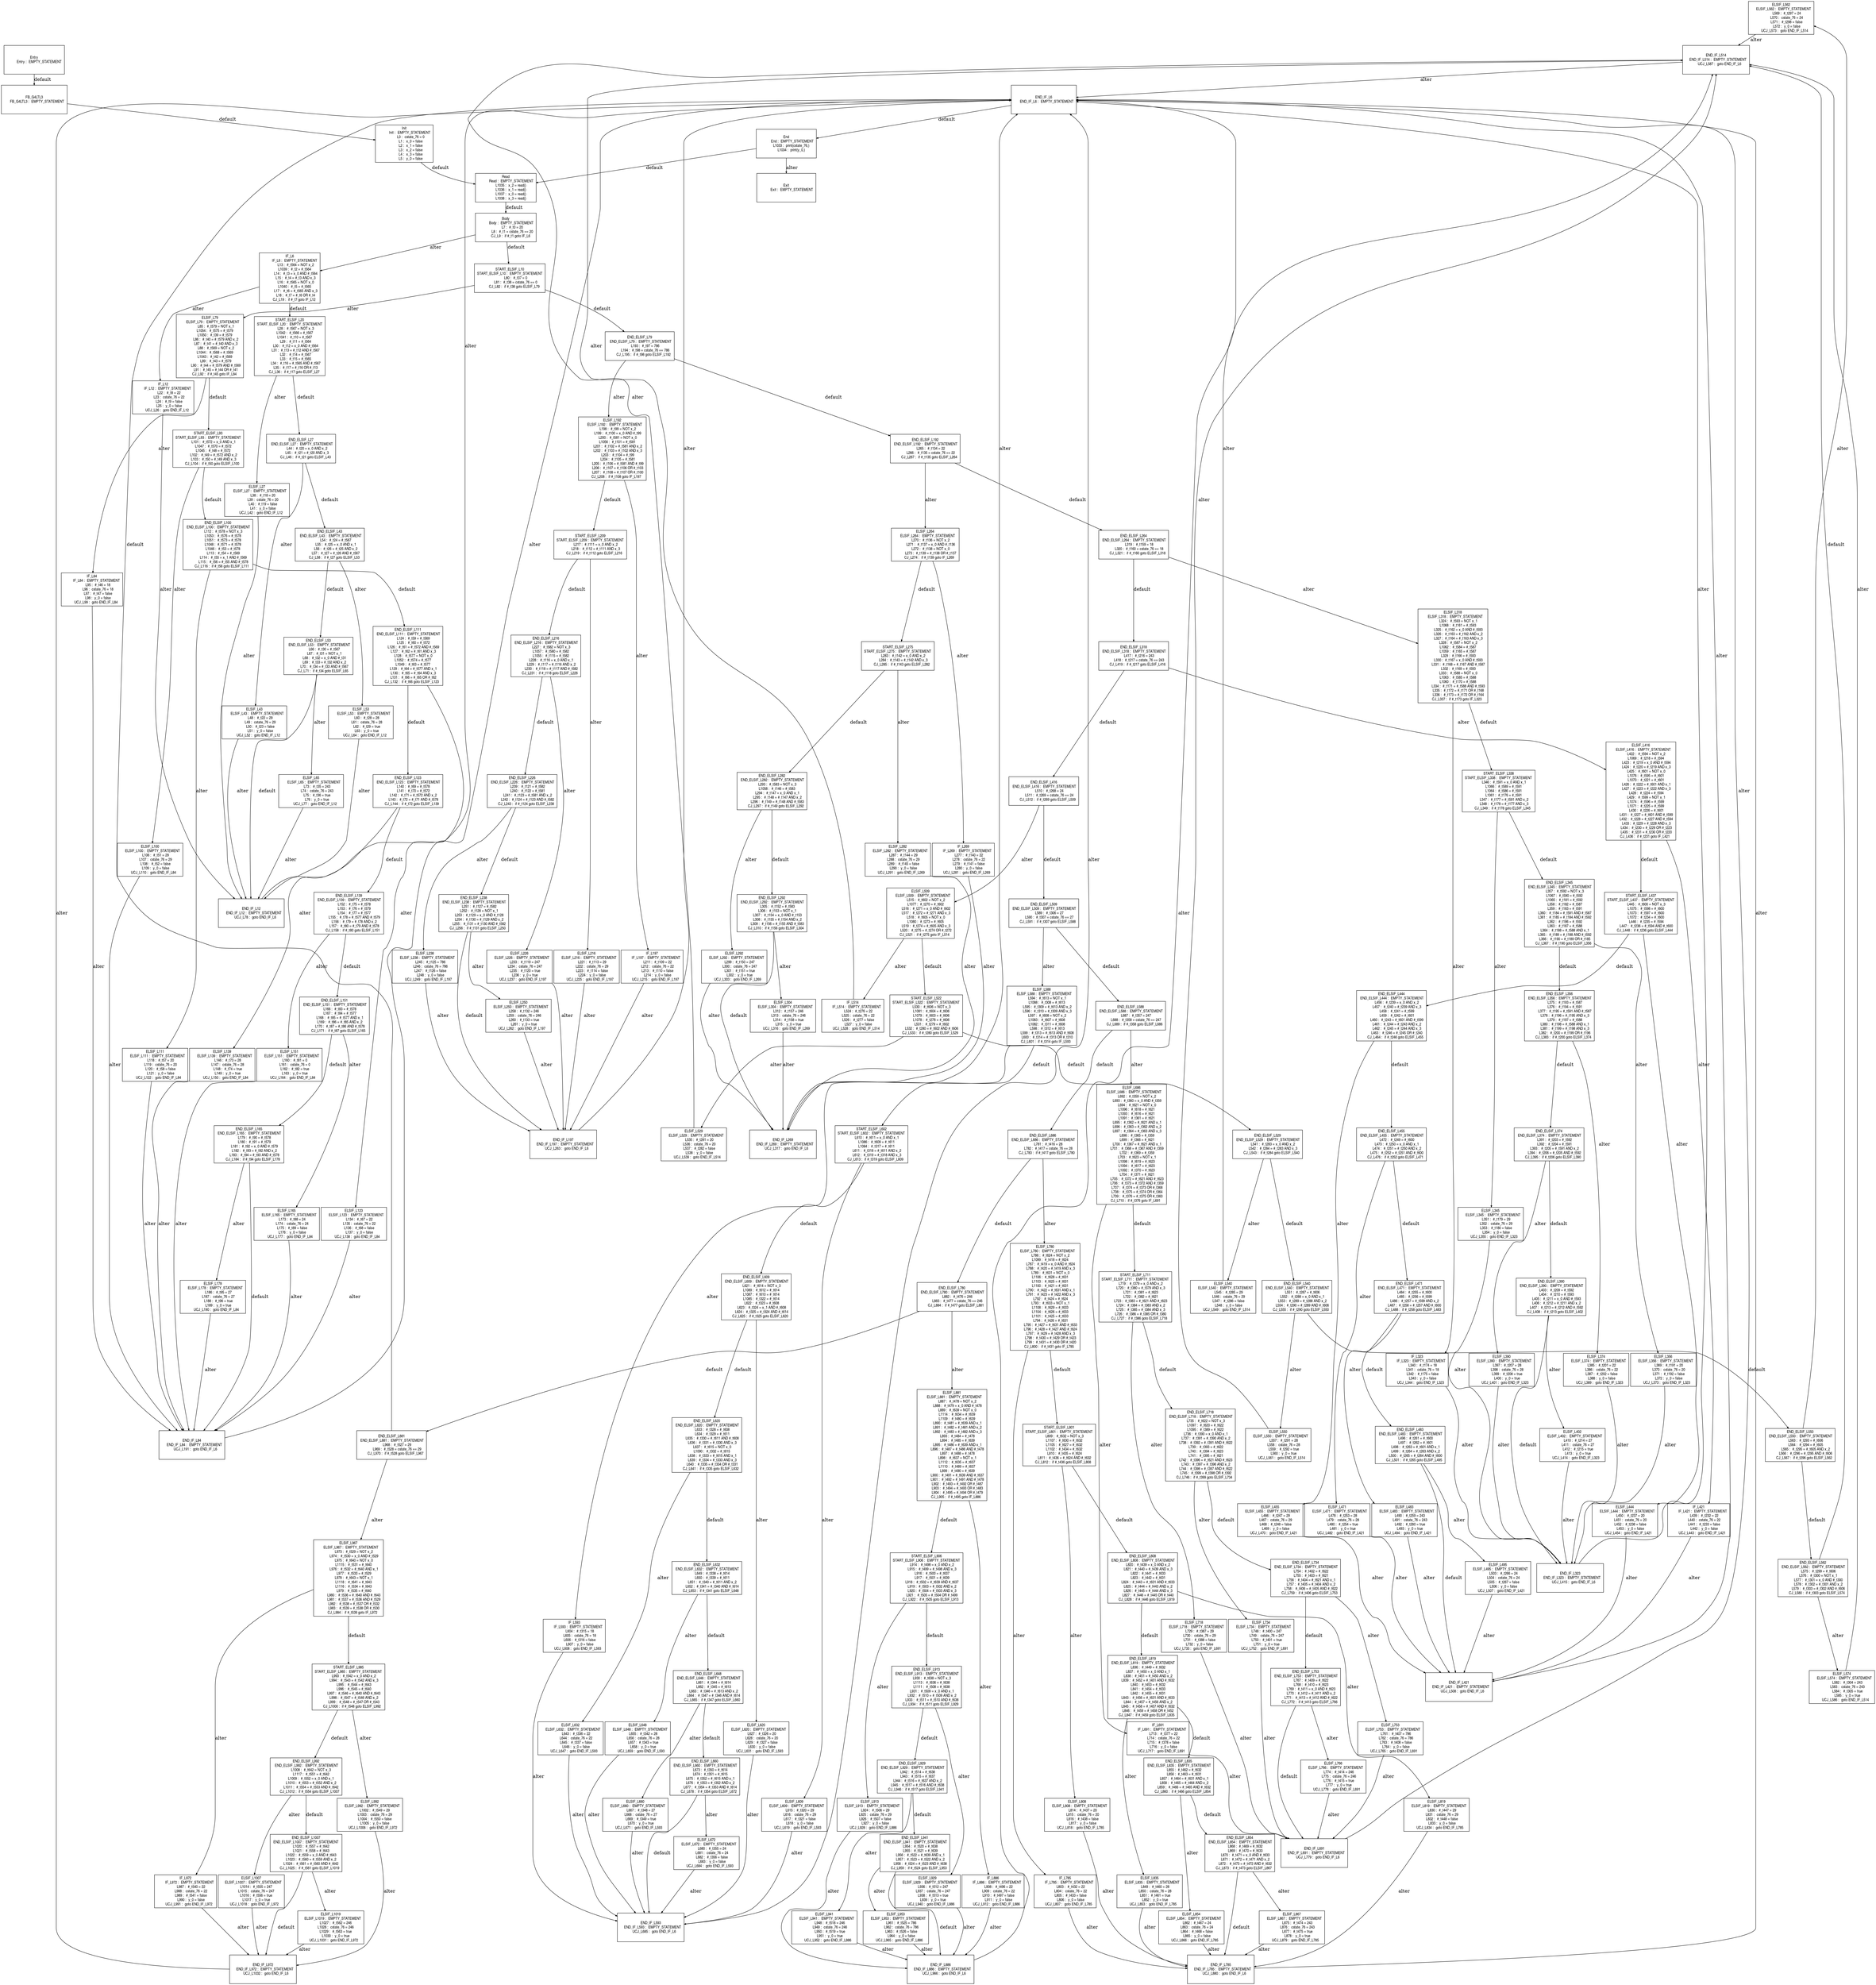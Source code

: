 digraph G {
  ranksep=.25;
  edge [arrowsize=.5]
  node [shape=rectangle, fontname="ArialNarrow",
        fontsize=12,  height=1.2];
  "ELSIF_L562
     ELSIF_L562 :  EMPTY_STATEMENT
           L569 :  #_t297 = 24
           L570 :  cstate_76 = 24
           L571 :  #_t298 = false
           L572 :  y_0 = false
       UCJ_L573 :  goto END_IF_L514
"; "ELSIF_L780
     ELSIF_L780 :  EMPTY_STATEMENT
           L786 :  #_t624 = NOT x_2
          L1099 :  #_t418 = #_t624
           L787 :  #_t419 = x_0 AND #_t624
           L788 :  #_t420 = #_t419 AND x_3
           L789 :  #_t631 = NOT x_0
          L1106 :  #_t628 = #_t631
          L1103 :  #_t625 = #_t631
          L1100 :  #_t421 = #_t631
           L790 :  #_t422 = #_t631 AND x_1
           L791 :  #_t423 = #_t422 AND x_3
           L792 :  #_t424 = #_t624
           L793 :  #_t633 = NOT x_1
          L1108 :  #_t629 = #_t633
          L1104 :  #_t626 = #_t633
          L1101 :  #_t425 = #_t633
           L794 :  #_t426 = #_t631
           L795 :  #_t427 = #_t631 AND #_t633
           L796 :  #_t428 = #_t427 AND #_t624
           L797 :  #_t429 = #_t428 AND x_3
           L798 :  #_t430 = #_t429 OR #_t423
           L799 :  #_t431 = #_t430 OR #_t420
        CJ_L800 :  if #_t431 goto IF_L785
"; "ELSIF_L672
     ELSIF_L672 :  EMPTY_STATEMENT
           L680 :  #_t355 = 24
           L681 :  cstate_76 = 24
           L682 :  #_t356 = false
           L683 :  y_0 = false
       UCJ_L684 :  goto END_IF_L593
"; "END_ELSIF_L455
 END_ELSIF_L455 :  EMPTY_STATEMENT
           L472 :  #_t249 = #_t600
           L473 :  #_t250 = x_0 AND x_1
           L474 :  #_t251 = #_t250 AND x_2
           L475 :  #_t252 = #_t251 AND #_t600
        CJ_L476 :  if #_t252 goto ELSIF_L471
"; "END_ELSIF_L53
  END_ELSIF_L53 :  EMPTY_STATEMENT
            L66 :  #_t30 = #_t567
            L67 :  #_t31 = NOT x_1
            L68 :  #_t32 = x_0 AND #_t31
            L69 :  #_t33 = #_t32 AND x_2
            L70 :  #_t34 = #_t33 AND #_t567
         CJ_L71 :  if #_t34 goto ELSIF_L65
"; "END_ELSIF_L929
 END_ELSIF_L929 :  EMPTY_STATEMENT
           L942 :  #_t514 = #_t638
           L943 :  #_t515 = #_t637
           L944 :  #_t516 = #_t637 AND x_2
           L945 :  #_t517 = #_t516 AND #_t638
        CJ_L946 :  if #_t517 goto ELSIF_L941
"; "ELSIF_L374
     ELSIF_L374 :  EMPTY_STATEMENT
           L385 :  #_t201 = 22
           L386 :  cstate_76 = 22
           L387 :  #_t202 = false
           L388 :  y_0 = false
       UCJ_L389 :  goto END_IF_L323
"; "ELSIF_L609
     ELSIF_L609 :  EMPTY_STATEMENT
           L615 :  #_t320 = 29
           L616 :  cstate_76 = 29
           L617 :  #_t321 = false
           L618 :  y_0 = false
       UCJ_L619 :  goto END_IF_L593
"; "ELSIF_L819
     ELSIF_L819 :  EMPTY_STATEMENT
           L830 :  #_t447 = 29
           L831 :  cstate_76 = 29
           L832 :  #_t448 = false
           L833 :  y_0 = false
       UCJ_L834 :  goto END_IF_L785
"; "END_ELSIF_L471
 END_ELSIF_L471 :  EMPTY_STATEMENT
           L484 :  #_t255 = #_t600
           L485 :  #_t256 = #_t599
           L486 :  #_t257 = #_t599 AND x_2
           L487 :  #_t258 = #_t257 AND #_t600
        CJ_L488 :  if #_t258 goto ELSIF_L483
"; "END_ELSIF_L753
 END_ELSIF_L753 :  EMPTY_STATEMENT
           L767 :  #_t409 = #_t622
           L768 :  #_t410 = #_t623
           L769 :  #_t411 = x_0 AND #_t623
           L770 :  #_t412 = #_t411 AND x_2
           L771 :  #_t413 = #_t412 AND #_t622
        CJ_L772 :  if #_t413 goto ELSIF_L766
"; "IF_L197
        IF_L197 :  EMPTY_STATEMENT
           L211 :  #_t109 = 22
           L212 :  cstate_76 = 22
           L213 :  #_t110 = false
           L214 :  y_0 = false
       UCJ_L215 :  goto END_IF_L197
"; "END_ELSIF_L444
 END_ELSIF_L444 :  EMPTY_STATEMENT
           L456 :  #_t239 = x_0 AND x_2
           L457 :  #_t240 = #_t239 AND x_3
           L458 :  #_t241 = #_t599
           L459 :  #_t242 = #_t601
           L460 :  #_t243 = #_t601 AND #_t599
           L461 :  #_t244 = #_t243 AND x_2
           L462 :  #_t245 = #_t244 AND x_3
           L463 :  #_t246 = #_t245 OR #_t240
        CJ_L464 :  if #_t246 goto ELSIF_L455
"; "IF_L785
        IF_L785 :  EMPTY_STATEMENT
           L803 :  #_t432 = 22
           L804 :  cstate_76 = 22
           L805 :  #_t433 = false
           L806 :  y_0 = false
       UCJ_L807 :  goto END_IF_L785
"; "ELSIF_L238
     ELSIF_L238 :  EMPTY_STATEMENT
           L245 :  #_t125 = 786
           L246 :  cstate_76 = 786
           L247 :  #_t126 = false
           L248 :  y_0 = false
       UCJ_L249 :  goto END_IF_L197
"; "ELSIF_L718
     ELSIF_L718 :  EMPTY_STATEMENT
           L729 :  #_t387 = 29
           L730 :  cstate_76 = 29
           L731 :  #_t388 = false
           L732 :  y_0 = false
       UCJ_L733 :  goto END_IF_L691
"; "END_ELSIF_L734
 END_ELSIF_L734 :  EMPTY_STATEMENT
           L754 :  #_t402 = #_t622
           L755 :  #_t403 = #_t621
           L756 :  #_t404 = #_t621 AND x_1
           L757 :  #_t405 = #_t404 AND x_2
           L758 :  #_t406 = #_t405 AND #_t622
        CJ_L759 :  if #_t406 goto ELSIF_L753
"; "ELSIF_L165
     ELSIF_L165 :  EMPTY_STATEMENT
           L173 :  #_t88 = 24
           L174 :  cstate_76 = 24
           L175 :  #_t89 = false
           L176 :  y_0 = false
       UCJ_L177 :  goto END_IF_L84
"; "ELSIF_L835
     ELSIF_L835 :  EMPTY_STATEMENT
           L849 :  #_t460 = 28
           L850 :  cstate_76 = 28
           L851 :  #_t461 = true
           L852 :  y_0 = true
       UCJ_L853 :  goto END_IF_L785
"; "END_ELSIF_L835
 END_ELSIF_L835 :  EMPTY_STATEMENT
           L855 :  #_t462 = #_t632
           L856 :  #_t463 = #_t631
           L857 :  #_t464 = #_t631 AND x_1
           L858 :  #_t465 = #_t464 AND x_2
           L859 :  #_t466 = #_t465 AND #_t632
        CJ_L860 :  if #_t466 goto ELSIF_L854
"; "IF_L593
        IF_L593 :  EMPTY_STATEMENT
           L604 :  #_t315 = 18
           L605 :  cstate_76 = 18
           L606 :  #_t316 = false
           L607 :  y_0 = false
       UCJ_L608 :  goto END_IF_L593
"; "ELSIF_L226
     ELSIF_L226 :  EMPTY_STATEMENT
           L233 :  #_t119 = 247
           L234 :  cstate_76 = 247
           L235 :  #_t120 = true
           L236 :  y_0 = true
       UCJ_L237 :  goto END_IF_L197
"; "END_ELSIF_L390
 END_ELSIF_L390 :  EMPTY_STATEMENT
           L403 :  #_t209 = #_t592
           L404 :  #_t210 = #_t593
           L405 :  #_t211 = x_0 AND #_t593
           L406 :  #_t212 = #_t211 AND x_2
           L407 :  #_t213 = #_t212 AND #_t592
        CJ_L408 :  if #_t213 goto ELSIF_L402
"; "END_ELSIF_L292
 END_ELSIF_L292 :  EMPTY_STATEMENT
           L305 :  #_t152 = #_t583
           L306 :  #_t153 = NOT x_1
           L307 :  #_t154 = x_0 AND #_t153
           L308 :  #_t155 = #_t154 AND x_2
           L309 :  #_t156 = #_t155 AND #_t583
        CJ_L310 :  if #_t156 goto ELSIF_L304
"; "END_ELSIF_L165
 END_ELSIF_L165 :  EMPTY_STATEMENT
           L179 :  #_t90 = #_t578
           L180 :  #_t91 = #_t579
           L181 :  #_t92 = x_0 AND #_t579
           L182 :  #_t93 = #_t92 AND x_2
           L183 :  #_t94 = #_t93 AND #_t578
        CJ_L184 :  if #_t94 goto ELSIF_L178
"; "ELSIF_L1007
    ELSIF_L1007 :  EMPTY_STATEMENT
          L1014 :  #_t555 = 247
          L1015 :  cstate_76 = 247
          L1016 :  #_t556 = true
          L1017 :  y_0 = true
      UCJ_L1018 :  goto END_IF_L972
"; "ELSIF_L734
     ELSIF_L734 :  EMPTY_STATEMENT
           L748 :  #_t400 = 247
           L749 :  cstate_76 = 247
           L750 :  #_t401 = true
           L751 :  y_0 = true
       UCJ_L752 :  goto END_IF_L691
"; "ELSIF_L867
     ELSIF_L867 :  EMPTY_STATEMENT
           L875 :  #_t474 = 243
           L876 :  cstate_76 = 243
           L877 :  #_t475 = true
           L878 :  y_0 = true
       UCJ_L879 :  goto END_IF_L785
"; "END_ELSIF_L226
 END_ELSIF_L226 :  EMPTY_STATEMENT
           L239 :  #_t121 = #_t582
           L240 :  #_t122 = #_t581
           L241 :  #_t123 = #_t581 AND x_2
           L242 :  #_t124 = #_t123 AND #_t582
        CJ_L243 :  if #_t124 goto ELSIF_L238
"; "ELSIF_L27
      ELSIF_L27 :  EMPTY_STATEMENT
            L38 :  #_t18 = 20
            L39 :  cstate_76 = 20
            L40 :  #_t19 = false
            L41 :  y_0 = false
        UCJ_L42 :  goto END_IF_L12
"; "END_IF_L691
    END_IF_L691 :  EMPTY_STATEMENT
       UCJ_L779 :  goto END_IF_L6
"; "END_ELSIF_L881
 END_ELSIF_L881 :  EMPTY_STATEMENT
           L968 :  #_t527 = 29
           L969 :  #_t528 = cstate_76 == 29
        CJ_L970 :  if #_t528 goto ELSIF_L967
"; "ELSIF_L1019
    ELSIF_L1019 :  EMPTY_STATEMENT
          L1027 :  #_t562 = 246
          L1028 :  cstate_76 = 246
          L1029 :  #_t563 = true
          L1030 :  y_0 = true
      UCJ_L1031 :  goto END_IF_L972
"; "ELSIF_L766
     ELSIF_L766 :  EMPTY_STATEMENT
           L774 :  #_t414 = 246
           L775 :  cstate_76 = 246
           L776 :  #_t415 = true
           L777 :  y_0 = true
       UCJ_L778 :  goto END_IF_L691
"; "START_ELSIF_L906
START_ELSIF_L906 :  EMPTY_STATEMENT
           L914 :  #_t498 = x_0 AND x_2
           L915 :  #_t499 = #_t498 AND x_3
           L916 :  #_t500 = #_t637
           L917 :  #_t501 = #_t639
           L918 :  #_t502 = #_t639 AND #_t637
           L919 :  #_t503 = #_t502 AND x_2
           L920 :  #_t504 = #_t503 AND x_3
           L921 :  #_t505 = #_t504 OR #_t499
        CJ_L922 :  if #_t505 goto ELSIF_L913
"; "Entry
          Entry :  EMPTY_STATEMENT
"; "ELSIF_L292
     ELSIF_L292 :  EMPTY_STATEMENT
           L299 :  #_t150 = 247
           L300 :  cstate_76 = 247
           L301 :  #_t151 = true
           L302 :  y_0 = true
       UCJ_L303 :  goto END_IF_L269
"; "END_IF_L12
     END_IF_L12 :  EMPTY_STATEMENT
        UCJ_L78 :  goto END_IF_L6
"; "END_ELSIF_L238
 END_ELSIF_L238 :  EMPTY_STATEMENT
           L251 :  #_t127 = #_t582
           L252 :  #_t128 = NOT x_1
           L253 :  #_t129 = x_0 AND #_t128
           L254 :  #_t130 = #_t129 AND x_2
           L255 :  #_t131 = #_t130 AND #_t582
        CJ_L256 :  if #_t131 goto ELSIF_L250
"; "END_ELSIF_L854
 END_ELSIF_L854 :  EMPTY_STATEMENT
           L868 :  #_t469 = #_t632
           L869 :  #_t470 = #_t633
           L870 :  #_t471 = x_0 AND #_t633
           L871 :  #_t472 = #_t471 AND x_2
           L872 :  #_t473 = #_t472 AND #_t632
        CJ_L873 :  if #_t473 goto ELSIF_L867
"; "End
            End :  EMPTY_STATEMENT
          L1033 :  print(cstate_76,)
          L1034 :  print(y_0,)
"; "Exit
           Exit :  EMPTY_STATEMENT
"; "ELSIF_L929
     ELSIF_L929 :  EMPTY_STATEMENT
           L936 :  #_t512 = 247
           L937 :  cstate_76 = 247
           L938 :  #_t513 = true
           L939 :  y_0 = true
       UCJ_L940 :  goto END_IF_L886
"; "ELSIF_L79
      ELSIF_L79 :  EMPTY_STATEMENT
            L85 :  #_t579 = NOT x_1
          L1054 :  #_t575 = #_t579
          L1050 :  #_t39 = #_t579
            L86 :  #_t40 = #_t579 AND x_2
            L87 :  #_t41 = #_t40 AND x_3
            L88 :  #_t569 = NOT x_2
          L1044 :  #_t568 = #_t569
          L1043 :  #_t42 = #_t569
            L89 :  #_t43 = #_t579
            L90 :  #_t44 = #_t579 AND #_t569
            L91 :  #_t45 = #_t44 OR #_t41
         CJ_L92 :  if #_t45 goto IF_L84
"; "END_IF_L269
    END_IF_L269 :  EMPTY_STATEMENT
       UCJ_L317 :  goto END_IF_L6
"; "ELSIF_L416
     ELSIF_L416 :  EMPTY_STATEMENT
           L422 :  #_t594 = NOT x_2
          L1069 :  #_t218 = #_t594
           L423 :  #_t219 = x_0 AND #_t594
           L424 :  #_t220 = #_t219 AND x_3
           L425 :  #_t601 = NOT x_0
          L1076 :  #_t595 = #_t601
          L1070 :  #_t221 = #_t601
           L426 :  #_t222 = #_t601 AND x_1
           L427 :  #_t223 = #_t222 AND x_3
           L428 :  #_t224 = #_t594
           L429 :  #_t599 = NOT x_1
          L1074 :  #_t596 = #_t599
          L1071 :  #_t225 = #_t599
           L430 :  #_t226 = #_t601
           L431 :  #_t227 = #_t601 AND #_t599
           L432 :  #_t228 = #_t227 AND #_t594
           L433 :  #_t229 = #_t228 AND x_3
           L434 :  #_t230 = #_t229 OR #_t223
           L435 :  #_t231 = #_t230 OR #_t220
        CJ_L436 :  if #_t231 goto IF_L421
"; "END_ELSIF_L139
 END_ELSIF_L139 :  EMPTY_STATEMENT
           L152 :  #_t75 = #_t578
           L153 :  #_t76 = #_t579
           L154 :  #_t77 = #_t577
           L155 :  #_t78 = #_t577 AND #_t579
           L156 :  #_t79 = #_t78 AND x_2
           L157 :  #_t80 = #_t79 AND #_t578
        CJ_L158 :  if #_t80 goto ELSIF_L151
"; "END_IF_L785
    END_IF_L785 :  EMPTY_STATEMENT
       UCJ_L880 :  goto END_IF_L6
"; "END_ELSIF_L808
 END_ELSIF_L808 :  EMPTY_STATEMENT
           L820 :  #_t439 = x_0 AND x_2
           L821 :  #_t440 = #_t439 AND x_3
           L822 :  #_t441 = #_t633
           L823 :  #_t442 = #_t631
           L824 :  #_t443 = #_t631 AND #_t633
           L825 :  #_t444 = #_t443 AND x_2
           L826 :  #_t445 = #_t444 AND x_3
           L827 :  #_t446 = #_t445 OR #_t440
        CJ_L828 :  if #_t446 goto ELSIF_L819
"; "IF_L691
        IF_L691 :  EMPTY_STATEMENT
           L713 :  #_t377 = 22
           L714 :  cstate_76 = 22
           L715 :  #_t378 = false
           L716 :  y_0 = false
       UCJ_L717 :  goto END_IF_L691
"; "ELSIF_L941
     ELSIF_L941 :  EMPTY_STATEMENT
           L948 :  #_t518 = 246
           L949 :  cstate_76 = 246
           L950 :  #_t519 = true
           L951 :  y_0 = true
       UCJ_L952 :  goto END_IF_L886
"; "ELSIF_L444
     ELSIF_L444 :  EMPTY_STATEMENT
           L450 :  #_t237 = 20
           L451 :  cstate_76 = 20
           L452 :  #_t238 = false
           L453 :  y_0 = false
       UCJ_L454 :  goto END_IF_L421
"; "ELSIF_L540
     ELSIF_L540 :  EMPTY_STATEMENT
           L545 :  #_t285 = 29
           L546 :  cstate_76 = 29
           L547 :  #_t286 = false
           L548 :  y_0 = false
       UCJ_L549 :  goto END_IF_L514
"; "END_ELSIF_L111
 END_ELSIF_L111 :  EMPTY_STATEMENT
           L124 :  #_t59 = #_t569
           L125 :  #_t60 = #_t572
           L126 :  #_t61 = #_t572 AND #_t569
           L127 :  #_t62 = #_t61 AND x_3
           L128 :  #_t577 = NOT x_0
          L1052 :  #_t574 = #_t577
          L1049 :  #_t63 = #_t577
           L129 :  #_t64 = #_t577 AND x_1
           L130 :  #_t65 = #_t64 AND x_3
           L131 :  #_t66 = #_t65 OR #_t62
        CJ_L132 :  if #_t66 goto ELSIF_L123
"; "END_ELSIF_L192
 END_ELSIF_L192 :  EMPTY_STATEMENT
           L265 :  #_t134 = 22
           L266 :  #_t135 = cstate_76 == 22
        CJ_L267 :  if #_t135 goto ELSIF_L264
"; "ELSIF_L574
     ELSIF_L574 :  EMPTY_STATEMENT
           L582 :  #_t304 = 243
           L583 :  cstate_76 = 243
           L584 :  #_t305 = true
           L585 :  y_0 = true
       UCJ_L586 :  goto END_IF_L514
"; "END_ELSIF_L264
 END_ELSIF_L264 :  EMPTY_STATEMENT
           L319 :  #_t159 = 18
           L320 :  #_t160 = cstate_76 == 18
        CJ_L321 :  if #_t160 goto ELSIF_L318
"; "ELSIF_L913
     ELSIF_L913 :  EMPTY_STATEMENT
           L924 :  #_t506 = 29
           L925 :  cstate_76 = 29
           L926 :  #_t507 = false
           L927 :  y_0 = false
       UCJ_L928 :  goto END_IF_L886
"; "ELSIF_L345
     ELSIF_L345 :  EMPTY_STATEMENT
           L351 :  #_t179 = 29
           L352 :  cstate_76 = 29
           L353 :  #_t180 = false
           L354 :  y_0 = false
       UCJ_L355 :  goto END_IF_L323
"; "END_IF_L972
    END_IF_L972 :  EMPTY_STATEMENT
      UCJ_L1032 :  goto END_IF_L6
"; "END_ELSIF_L562
 END_ELSIF_L562 :  EMPTY_STATEMENT
           L575 :  #_t299 = #_t606
           L576 :  #_t300 = NOT x_1
           L577 :  #_t301 = x_0 AND #_t300
           L578 :  #_t302 = #_t301 AND x_2
           L579 :  #_t303 = #_t302 AND #_t606
        CJ_L580 :  if #_t303 goto ELSIF_L574
"; "ELSIF_L471
     ELSIF_L471 :  EMPTY_STATEMENT
           L478 :  #_t253 = 28
           L479 :  cstate_76 = 28
           L480 :  #_t254 = true
           L481 :  y_0 = true
       UCJ_L482 :  goto END_IF_L421
"; "ELSIF_L250
     ELSIF_L250 :  EMPTY_STATEMENT
           L258 :  #_t132 = 246
           L259 :  cstate_76 = 246
           L260 :  #_t133 = true
           L261 :  y_0 = true
       UCJ_L262 :  goto END_IF_L197
"; "IF_L421
        IF_L421 :  EMPTY_STATEMENT
           L439 :  #_t232 = 22
           L440 :  cstate_76 = 22
           L441 :  #_t233 = false
           L442 :  y_0 = false
       UCJ_L443 :  goto END_IF_L421
"; "ELSIF_L123
     ELSIF_L123 :  EMPTY_STATEMENT
           L134 :  #_t67 = 22
           L135 :  cstate_76 = 22
           L136 :  #_t68 = false
           L137 :  y_0 = false
       UCJ_L138 :  goto END_IF_L84
"; "ELSIF_L318
     ELSIF_L318 :  EMPTY_STATEMENT
           L324 :  #_t593 = NOT x_1
          L1068 :  #_t161 = #_t593
           L325 :  #_t162 = x_0 AND #_t593
           L326 :  #_t163 = #_t162 AND x_2
           L327 :  #_t164 = #_t163 AND x_3
           L328 :  #_t587 = NOT x_2
          L1062 :  #_t584 = #_t587
          L1059 :  #_t165 = #_t587
           L329 :  #_t166 = #_t593
           L330 :  #_t167 = x_0 AND #_t593
           L331 :  #_t168 = #_t167 AND #_t587
           L332 :  #_t169 = #_t593
           L333 :  #_t588 = NOT x_0
          L1063 :  #_t585 = #_t588
          L1060 :  #_t170 = #_t588
           L334 :  #_t171 = #_t588 AND #_t593
           L335 :  #_t172 = #_t171 OR #_t168
           L336 :  #_t173 = #_t172 OR #_t164
        CJ_L337 :  if #_t173 goto IF_L323
"; "ELSIF_L550
     ELSIF_L550 :  EMPTY_STATEMENT
           L557 :  #_t291 = 28
           L558 :  cstate_76 = 28
           L559 :  #_t292 = true
           L560 :  y_0 = true
       UCJ_L561 :  goto END_IF_L514
"; "ELSIF_L509
     ELSIF_L509 :  EMPTY_STATEMENT
           L515 :  #_t602 = NOT x_2
          L1077 :  #_t270 = #_t602
           L516 :  #_t271 = x_0 AND #_t602
           L517 :  #_t272 = #_t271 AND x_3
           L518 :  #_t605 = NOT x_0
          L1080 :  #_t273 = #_t605
           L519 :  #_t274 = #_t605 AND x_3
           L520 :  #_t275 = #_t274 OR #_t272
        CJ_L521 :  if #_t275 goto IF_L514
"; "ELSIF_L808
     ELSIF_L808 :  EMPTY_STATEMENT
           L814 :  #_t437 = 20
           L815 :  cstate_76 = 20
           L816 :  #_t438 = false
           L817 :  y_0 = false
       UCJ_L818 :  goto END_IF_L785
"; "ELSIF_L304
     ELSIF_L304 :  EMPTY_STATEMENT
           L312 :  #_t157 = 246
           L313 :  cstate_76 = 246
           L314 :  #_t158 = true
           L315 :  y_0 = true
       UCJ_L316 :  goto END_IF_L269
"; "END_ELSIF_L941
 END_ELSIF_L941 :  EMPTY_STATEMENT
           L954 :  #_t520 = #_t638
           L955 :  #_t521 = #_t639
           L956 :  #_t522 = #_t639 AND x_1
           L957 :  #_t523 = #_t522 AND x_2
           L958 :  #_t524 = #_t523 AND #_t638
        CJ_L959 :  if #_t524 goto ELSIF_L953
"; "END_ELSIF_L509
 END_ELSIF_L509 :  EMPTY_STATEMENT
           L589 :  #_t306 = 27
           L590 :  #_t307 = cstate_76 == 27
        CJ_L591 :  if #_t307 goto ELSIF_L588
"; "ELSIF_L620
     ELSIF_L620 :  EMPTY_STATEMENT
           L627 :  #_t326 = 20
           L628 :  cstate_76 = 20
           L629 :  #_t327 = false
           L630 :  y_0 = false
       UCJ_L631 :  goto END_IF_L593
"; "ELSIF_L854
     ELSIF_L854 :  EMPTY_STATEMENT
           L862 :  #_t467 = 24
           L863 :  cstate_76 = 24
           L864 :  #_t468 = false
           L865 :  y_0 = false
       UCJ_L866 :  goto END_IF_L785
"; "ELSIF_L216
     ELSIF_L216 :  EMPTY_STATEMENT
           L221 :  #_t113 = 29
           L222 :  cstate_76 = 29
           L223 :  #_t114 = false
           L224 :  y_0 = false
       UCJ_L225 :  goto END_IF_L197
"; "IF_L514
        IF_L514 :  EMPTY_STATEMENT
           L524 :  #_t276 = 22
           L525 :  cstate_76 = 22
           L526 :  #_t277 = false
           L527 :  y_0 = false
       UCJ_L528 :  goto END_IF_L514
"; "START_ELSIF_L801
START_ELSIF_L801 :  EMPTY_STATEMENT
           L809 :  #_t632 = NOT x_3
          L1107 :  #_t630 = #_t632
          L1105 :  #_t627 = #_t632
          L1102 :  #_t434 = #_t632
           L810 :  #_t435 = #_t624
           L811 :  #_t436 = #_t624 AND #_t632
        CJ_L812 :  if #_t436 goto ELSIF_L808
"; "END_ELSIF_L780
 END_ELSIF_L780 :  EMPTY_STATEMENT
           L882 :  #_t476 = 246
           L883 :  #_t477 = cstate_76 == 246
        CJ_L884 :  if #_t477 goto ELSIF_L881
"; "IF_L84
         IF_L84 :  EMPTY_STATEMENT
            L95 :  #_t46 = 18
            L96 :  cstate_76 = 18
            L97 :  #_t47 = false
            L98 :  y_0 = false
        UCJ_L99 :  goto END_IF_L84
"; "START_ELSIF_L338
START_ELSIF_L338 :  EMPTY_STATEMENT
           L346 :  #_t591 = x_0 AND x_1
          L1066 :  #_t589 = #_t591
          L1064 :  #_t586 = #_t591
          L1061 :  #_t176 = #_t591
           L347 :  #_t177 = #_t591 AND x_2
           L348 :  #_t178 = #_t177 AND x_3
        CJ_L349 :  if #_t178 goto ELSIF_L345
"; "IF_L6
          IF_L6 :  EMPTY_STATEMENT
            L13 :  #_t564 = NOT x_2
          L1039 :  #_t2 = #_t564
            L14 :  #_t3 = x_0 AND #_t564
            L15 :  #_t4 = #_t3 AND x_3
            L16 :  #_t565 = NOT x_0
          L1040 :  #_t5 = #_t565
            L17 :  #_t6 = #_t565 AND x_3
            L18 :  #_t7 = #_t6 OR #_t4
         CJ_L19 :  if #_t7 goto IF_L12
"; "END_IF_L6
      END_IF_L6 :  EMPTY_STATEMENT
"; "START_ELSIF_L10
START_ELSIF_L10 :  EMPTY_STATEMENT
            L80 :  #_t37 = 0
            L81 :  #_t38 = cstate_76 == 0
         CJ_L82 :  if #_t38 goto ELSIF_L79
"; "ELSIF_L43
      ELSIF_L43 :  EMPTY_STATEMENT
            L48 :  #_t22 = 29
            L49 :  cstate_76 = 29
            L50 :  #_t23 = false
            L51 :  y_0 = false
        UCJ_L52 :  goto END_IF_L12
"; "END_ELSIF_L620
 END_ELSIF_L620 :  EMPTY_STATEMENT
           L633 :  #_t328 = #_t608
           L634 :  #_t329 = #_t611
           L635 :  #_t330 = #_t611 AND #_t608
           L636 :  #_t331 = #_t330 AND x_3
           L637 :  #_t615 = NOT x_0
          L1090 :  #_t332 = #_t615
           L638 :  #_t333 = #_t615 AND x_1
           L639 :  #_t334 = #_t333 AND x_3
           L640 :  #_t335 = #_t334 OR #_t331
        CJ_L641 :  if #_t335 goto ELSIF_L632
"; "END_ELSIF_L913
 END_ELSIF_L913 :  EMPTY_STATEMENT
           L930 :  #_t638 = NOT x_3
          L1113 :  #_t636 = #_t638
          L1111 :  #_t508 = #_t638
           L931 :  #_t509 = x_0 AND x_1
           L932 :  #_t510 = #_t509 AND x_2
           L933 :  #_t511 = #_t510 AND #_t638
        CJ_L934 :  if #_t511 goto ELSIF_L929
"; "ELSIF_L992
     ELSIF_L992 :  EMPTY_STATEMENT
          L1002 :  #_t549 = 29
          L1003 :  cstate_76 = 29
          L1004 :  #_t550 = false
          L1005 :  y_0 = false
      UCJ_L1006 :  goto END_IF_L972
"; "START_ELSIF_L437
START_ELSIF_L437 :  EMPTY_STATEMENT
           L445 :  #_t600 = NOT x_3
          L1075 :  #_t598 = #_t600
          L1073 :  #_t597 = #_t600
          L1072 :  #_t234 = #_t600
           L446 :  #_t235 = #_t594
           L447 :  #_t236 = #_t594 AND #_t600
        CJ_L448 :  if #_t236 goto ELSIF_L444
"; "END_ELSIF_L416
 END_ELSIF_L416 :  EMPTY_STATEMENT
           L510 :  #_t268 = 24
           L511 :  #_t269 = cstate_76 == 24
        CJ_L512 :  if #_t269 goto ELSIF_L509
"; "IF_L972
        IF_L972 :  EMPTY_STATEMENT
           L987 :  #_t540 = 22
           L988 :  cstate_76 = 22
           L989 :  #_t541 = false
           L990 :  y_0 = false
       UCJ_L991 :  goto END_IF_L972
"; "END_ELSIF_L660
 END_ELSIF_L660 :  EMPTY_STATEMENT
           L673 :  #_t350 = #_t614
           L674 :  #_t351 = #_t615
           L675 :  #_t352 = #_t615 AND x_1
           L676 :  #_t353 = #_t352 AND x_2
           L677 :  #_t354 = #_t353 AND #_t614
        CJ_L678 :  if #_t354 goto ELSIF_L672
"; "END_ELSIF_L992
 END_ELSIF_L992 :  EMPTY_STATEMENT
          L1008 :  #_t642 = NOT x_3
          L1117 :  #_t551 = #_t642
          L1009 :  #_t552 = x_0 AND x_1
          L1010 :  #_t553 = #_t552 AND x_2
          L1011 :  #_t554 = #_t553 AND #_t642
       CJ_L1012 :  if #_t554 goto ELSIF_L1007
"; "ELSIF_L356
     ELSIF_L356 :  EMPTY_STATEMENT
           L369 :  #_t191 = 20
           L370 :  cstate_76 = 20
           L371 :  #_t192 = false
           L372 :  y_0 = false
       UCJ_L373 :  goto END_IF_L323
"; "END_ELSIF_L345
 END_ELSIF_L345 :  EMPTY_STATEMENT
           L357 :  #_t592 = NOT x_3
          L1067 :  #_t590 = #_t592
          L1065 :  #_t181 = #_t592
           L358 :  #_t182 = #_t587
           L359 :  #_t183 = #_t591
           L360 :  #_t184 = #_t591 AND #_t587
           L361 :  #_t185 = #_t184 AND #_t592
           L362 :  #_t186 = #_t592
           L363 :  #_t187 = #_t588
           L364 :  #_t188 = #_t588 AND x_1
           L365 :  #_t189 = #_t188 AND #_t592
           L366 :  #_t190 = #_t189 OR #_t185
        CJ_L367 :  if #_t190 goto ELSIF_L356
"; "END_ELSIF_L27
  END_ELSIF_L27 :  EMPTY_STATEMENT
            L44 :  #_t20 = x_0 AND x_2
            L45 :  #_t21 = #_t20 AND x_3
         CJ_L46 :  if #_t21 goto ELSIF_L43
"; "END_ELSIF_L718
 END_ELSIF_L718 :  EMPTY_STATEMENT
           L735 :  #_t622 = NOT x_3
          L1097 :  #_t620 = #_t622
          L1095 :  #_t389 = #_t622
           L736 :  #_t390 = x_0 AND x_1
           L737 :  #_t391 = #_t390 AND x_2
           L738 :  #_t392 = #_t391 AND #_t622
           L739 :  #_t393 = #_t622
           L740 :  #_t394 = #_t623
           L741 :  #_t395 = #_t621
           L742 :  #_t396 = #_t621 AND #_t623
           L743 :  #_t397 = #_t396 AND x_2
           L744 :  #_t398 = #_t397 AND #_t622
           L745 :  #_t399 = #_t398 OR #_t392
        CJ_L746 :  if #_t399 goto ELSIF_L734
"; "ELSIF_L192
     ELSIF_L192 :  EMPTY_STATEMENT
           L198 :  #_t99 = NOT x_2
           L199 :  #_t100 = x_0 AND #_t99
           L200 :  #_t581 = NOT x_0
          L1056 :  #_t101 = #_t581
           L201 :  #_t102 = #_t581 AND x_2
           L202 :  #_t103 = #_t102 AND x_3
           L203 :  #_t104 = #_t99
           L204 :  #_t105 = #_t581
           L205 :  #_t106 = #_t581 AND #_t99
           L206 :  #_t107 = #_t106 OR #_t103
           L207 :  #_t108 = #_t107 OR #_t100
        CJ_L208 :  if #_t108 goto IF_L197
"; "END_ELSIF_L819
 END_ELSIF_L819 :  EMPTY_STATEMENT
           L836 :  #_t449 = #_t632
           L837 :  #_t450 = x_0 AND x_1
           L838 :  #_t451 = #_t450 AND x_2
           L839 :  #_t452 = #_t451 AND #_t632
           L840 :  #_t453 = #_t632
           L841 :  #_t454 = #_t633
           L842 :  #_t455 = #_t631
           L843 :  #_t456 = #_t631 AND #_t633
           L844 :  #_t457 = #_t456 AND x_2
           L845 :  #_t458 = #_t457 AND #_t632
           L846 :  #_t459 = #_t458 OR #_t452
        CJ_L847 :  if #_t459 goto ELSIF_L835
"; "END_ELSIF_L79
  END_ELSIF_L79 :  EMPTY_STATEMENT
           L193 :  #_t97 = 786
           L194 :  #_t98 = cstate_76 == 786
        CJ_L195 :  if #_t98 goto ELSIF_L192
"; "ELSIF_L529
     ELSIF_L529 :  EMPTY_STATEMENT
           L535 :  #_t281 = 20
           L536 :  cstate_76 = 20
           L537 :  #_t282 = false
           L538 :  y_0 = false
       UCJ_L539 :  goto END_IF_L514
"; "IF_L323
        IF_L323 :  EMPTY_STATEMENT
           L340 :  #_t174 = 18
           L341 :  cstate_76 = 18
           L342 :  #_t175 = false
           L343 :  y_0 = false
       UCJ_L344 :  goto END_IF_L323
"; "END_ELSIF_L100
 END_ELSIF_L100 :  EMPTY_STATEMENT
           L112 :  #_t578 = NOT x_3
          L1053 :  #_t576 = #_t578
          L1051 :  #_t573 = #_t578
          L1048 :  #_t571 = #_t578
          L1046 :  #_t53 = #_t578
           L113 :  #_t54 = #_t569
           L114 :  #_t55 = x_1 AND #_t569
           L115 :  #_t56 = #_t55 AND #_t578
        CJ_L116 :  if #_t56 goto ELSIF_L111
"; "ELSIF_L753
     ELSIF_L753 :  EMPTY_STATEMENT
           L761 :  #_t407 = 786
           L762 :  cstate_76 = 786
           L763 :  #_t408 = false
           L764 :  y_0 = false
       UCJ_L765 :  goto END_IF_L691
"; "ELSIF_L100
     ELSIF_L100 :  EMPTY_STATEMENT
           L106 :  #_t51 = 29
           L107 :  cstate_76 = 29
           L108 :  #_t52 = false
           L109 :  y_0 = false
       UCJ_L110 :  goto END_IF_L84
"; "ELSIF_L686
     ELSIF_L686 :  EMPTY_STATEMENT
           L692 :  #_t359 = NOT x_2
           L693 :  #_t360 = x_0 AND #_t359
           L694 :  #_t621 = NOT x_0
          L1096 :  #_t618 = #_t621
          L1093 :  #_t616 = #_t621
          L1091 :  #_t361 = #_t621
           L695 :  #_t362 = #_t621 AND x_1
           L696 :  #_t363 = #_t362 AND x_2
           L697 :  #_t364 = #_t363 AND x_3
           L698 :  #_t365 = #_t359
           L699 :  #_t366 = #_t621
           L700 :  #_t367 = #_t621 AND x_1
           L701 :  #_t368 = #_t367 AND #_t359
           L702 :  #_t369 = #_t359
           L703 :  #_t623 = NOT x_1
          L1098 :  #_t619 = #_t623
          L1094 :  #_t617 = #_t623
          L1092 :  #_t370 = #_t623
           L704 :  #_t371 = #_t621
           L705 :  #_t372 = #_t621 AND #_t623
           L706 :  #_t373 = #_t372 AND #_t359
           L707 :  #_t374 = #_t373 OR #_t368
           L708 :  #_t375 = #_t374 OR #_t364
           L709 :  #_t376 = #_t375 OR #_t360
        CJ_L710 :  if #_t376 goto IF_L691
"; "END_ELSIF_L648
 END_ELSIF_L648 :  EMPTY_STATEMENT
           L661 :  #_t344 = #_t614
           L662 :  #_t345 = #_t613
           L663 :  #_t346 = #_t613 AND x_2
           L664 :  #_t347 = #_t346 AND #_t614
        CJ_L665 :  if #_t347 goto ELSIF_L660
"; "END_ELSIF_L1007
END_ELSIF_L1007 :  EMPTY_STATEMENT
          L1020 :  #_t557 = #_t642
          L1021 :  #_t558 = #_t643
          L1022 :  #_t559 = x_0 AND #_t643
          L1023 :  #_t560 = #_t559 AND x_2
          L1024 :  #_t561 = #_t560 AND #_t642
       CJ_L1025 :  if #_t561 goto ELSIF_L1019
"; "IF_L269
        IF_L269 :  EMPTY_STATEMENT
           L277 :  #_t140 = 22
           L278 :  cstate_76 = 22
           L279 :  #_t141 = false
           L280 :  y_0 = false
       UCJ_L281 :  goto END_IF_L269
"; "END_ELSIF_L632
 END_ELSIF_L632 :  EMPTY_STATEMENT
           L649 :  #_t338 = #_t614
           L650 :  #_t339 = #_t611
           L651 :  #_t340 = #_t611 AND x_2
           L652 :  #_t341 = #_t340 AND #_t614
        CJ_L653 :  if #_t341 goto ELSIF_L648
"; "ELSIF_L953
     ELSIF_L953 :  EMPTY_STATEMENT
           L961 :  #_t525 = 786
           L962 :  cstate_76 = 786
           L963 :  #_t526 = false
           L964 :  y_0 = false
       UCJ_L965 :  goto END_IF_L886
"; "END_IF_L421
    END_IF_L421 :  EMPTY_STATEMENT
       UCJ_L508 :  goto END_IF_L6
"; "Body
           Body :  EMPTY_STATEMENT
             L7 :  #_t0 = 20
             L8 :  #_t1 = cstate_76 == 20
          CJ_L9 :  if #_t1 goto IF_L6
"; "END_IF_L197
    END_IF_L197 :  EMPTY_STATEMENT
       UCJ_L263 :  goto END_IF_L6
"; "ELSIF_L881
     ELSIF_L881 :  EMPTY_STATEMENT
           L887 :  #_t478 = NOT x_2
           L888 :  #_t479 = x_0 AND #_t478
           L889 :  #_t639 = NOT x_0
          L1114 :  #_t634 = #_t639
          L1109 :  #_t480 = #_t639
           L890 :  #_t481 = #_t639 AND x_1
           L891 :  #_t482 = #_t481 AND x_2
           L892 :  #_t483 = #_t482 AND x_3
           L893 :  #_t484 = #_t478
           L894 :  #_t485 = #_t639
           L895 :  #_t486 = #_t639 AND x_1
           L896 :  #_t487 = #_t486 AND #_t478
           L897 :  #_t488 = #_t478
           L898 :  #_t637 = NOT x_1
          L1112 :  #_t635 = #_t637
          L1110 :  #_t489 = #_t637
           L899 :  #_t490 = #_t639
           L900 :  #_t491 = #_t639 AND #_t637
           L901 :  #_t492 = #_t491 AND #_t478
           L902 :  #_t493 = #_t492 OR #_t487
           L903 :  #_t494 = #_t493 OR #_t483
           L904 :  #_t495 = #_t494 OR #_t479
        CJ_L905 :  if #_t495 goto IF_L886
"; "START_ELSIF_L20
START_ELSIF_L20 :  EMPTY_STATEMENT
            L28 :  #_t567 = NOT x_3
          L1042 :  #_t566 = #_t567
          L1041 :  #_t10 = #_t567
            L29 :  #_t11 = #_t564
            L30 :  #_t12 = x_0 AND #_t564
            L31 :  #_t13 = #_t12 AND #_t567
            L32 :  #_t14 = #_t567
            L33 :  #_t15 = #_t565
            L34 :  #_t16 = #_t565 AND #_t567
            L35 :  #_t17 = #_t16 OR #_t13
         CJ_L36 :  if #_t17 goto ELSIF_L27
"; "START_ELSIF_L711
START_ELSIF_L711 :  EMPTY_STATEMENT
           L719 :  #_t379 = x_0 AND x_2
           L720 :  #_t380 = #_t379 AND x_3
           L721 :  #_t381 = #_t623
           L722 :  #_t382 = #_t621
           L723 :  #_t383 = #_t621 AND #_t623
           L724 :  #_t384 = #_t383 AND x_2
           L725 :  #_t385 = #_t384 AND x_3
           L726 :  #_t386 = #_t385 OR #_t380
        CJ_L727 :  if #_t386 goto ELSIF_L718
"; "START_ELSIF_L209
START_ELSIF_L209 :  EMPTY_STATEMENT
           L217 :  #_t111 = x_0 AND x_2
           L218 :  #_t112 = #_t111 AND x_3
        CJ_L219 :  if #_t112 goto ELSIF_L216
"; "Read
           Read :  EMPTY_STATEMENT
          L1035 :  x_2 = read()
          L1036 :  x_1 = read()
          L1037 :  x_0 = read()
          L1038 :  x_3 = read()
"; "END_ELSIF_L318
 END_ELSIF_L318 :  EMPTY_STATEMENT
           L417 :  #_t216 = 243
           L418 :  #_t217 = cstate_76 == 243
        CJ_L419 :  if #_t217 goto ELSIF_L416
"; "ELSIF_L495
     ELSIF_L495 :  EMPTY_STATEMENT
           L503 :  #_t266 = 24
           L504 :  cstate_76 = 24
           L505 :  #_t267 = false
           L506 :  y_0 = false
       UCJ_L507 :  goto END_IF_L421
"; "ELSIF_L660
     ELSIF_L660 :  EMPTY_STATEMENT
           L667 :  #_t348 = 27
           L668 :  cstate_76 = 27
           L669 :  #_t349 = true
           L670 :  y_0 = true
       UCJ_L671 :  goto END_IF_L593
"; "START_ELSIF_L985
START_ELSIF_L985 :  EMPTY_STATEMENT
           L993 :  #_t542 = x_0 AND x_2
           L994 :  #_t543 = #_t542 AND x_3
           L995 :  #_t544 = #_t643
           L996 :  #_t545 = #_t640
           L997 :  #_t546 = #_t640 AND #_t643
           L998 :  #_t547 = #_t546 AND x_2
           L999 :  #_t548 = #_t547 OR #_t543
       CJ_L1000 :  if #_t548 goto ELSIF_L992
"; "END_ELSIF_L588
 END_ELSIF_L588 :  EMPTY_STATEMENT
           L687 :  #_t357 = 247
           L688 :  #_t358 = cstate_76 == 247
        CJ_L689 :  if #_t358 goto ELSIF_L686
"; "ELSIF_L402
     ELSIF_L402 :  EMPTY_STATEMENT
           L410 :  #_t214 = 27
           L411 :  cstate_76 = 27
           L412 :  #_t215 = true
           L413 :  y_0 = true
       UCJ_L414 :  goto END_IF_L323
"; "START_ELSIF_L522
START_ELSIF_L522 :  EMPTY_STATEMENT
           L530 :  #_t606 = NOT x_3
          L1081 :  #_t604 = #_t606
          L1079 :  #_t603 = #_t606
          L1078 :  #_t278 = #_t606
           L531 :  #_t279 = #_t602
           L532 :  #_t280 = #_t602 AND #_t606
        CJ_L533 :  if #_t280 goto ELSIF_L529
"; "END_ELSIF_L540
 END_ELSIF_L540 :  EMPTY_STATEMENT
           L551 :  #_t287 = #_t606
           L552 :  #_t288 = x_0 AND x_1
           L553 :  #_t289 = #_t288 AND x_2
           L554 :  #_t290 = #_t289 AND #_t606
        CJ_L555 :  if #_t290 goto ELSIF_L550
"; "END_ELSIF_L609
 END_ELSIF_L609 :  EMPTY_STATEMENT
           L621 :  #_t614 = NOT x_3
          L1089 :  #_t612 = #_t614
          L1087 :  #_t610 = #_t614
          L1085 :  #_t322 = #_t614
           L622 :  #_t323 = #_t608
           L623 :  #_t324 = x_1 AND #_t608
           L624 :  #_t325 = #_t324 AND #_t614
        CJ_L625 :  if #_t325 goto ELSIF_L620
"; "END_ELSIF_L43
  END_ELSIF_L43 :  EMPTY_STATEMENT
            L54 :  #_t24 = #_t567
            L55 :  #_t25 = x_0 AND x_1
            L56 :  #_t26 = #_t25 AND x_2
            L57 :  #_t27 = #_t26 AND #_t567
         CJ_L58 :  if #_t27 goto ELSIF_L53
"; "ELSIF_L151
     ELSIF_L151 :  EMPTY_STATEMENT
           L160 :  #_t81 = 0
           L161 :  cstate_76 = 0
           L162 :  #_t82 = true
           L163 :  y_0 = true
       UCJ_L164 :  goto END_IF_L84
"; "IF_L12
         IF_L12 :  EMPTY_STATEMENT
            L22 :  #_t8 = 22
            L23 :  cstate_76 = 22
            L24 :  #_t9 = false
            L25 :  y_0 = false
        UCJ_L26 :  goto END_IF_L12
"; "END_ELSIF_L529
 END_ELSIF_L529 :  EMPTY_STATEMENT
           L541 :  #_t283 = x_0 AND x_2
           L542 :  #_t284 = #_t283 AND x_3
        CJ_L543 :  if #_t284 goto ELSIF_L540
"; "END_ELSIF_L374
 END_ELSIF_L374 :  EMPTY_STATEMENT
           L391 :  #_t203 = #_t592
           L392 :  #_t204 = #_t591
           L393 :  #_t205 = #_t591 AND x_2
           L394 :  #_t206 = #_t205 AND #_t592
        CJ_L395 :  if #_t206 goto ELSIF_L390
"; "END_ELSIF_L282
 END_ELSIF_L282 :  EMPTY_STATEMENT
           L293 :  #_t583 = NOT x_3
          L1058 :  #_t146 = #_t583
           L294 :  #_t147 = x_0 AND x_1
           L295 :  #_t148 = #_t147 AND x_2
           L296 :  #_t149 = #_t148 AND #_t583
        CJ_L297 :  if #_t149 goto ELSIF_L292
"; "END_ELSIF_L151
 END_ELSIF_L151 :  EMPTY_STATEMENT
           L166 :  #_t83 = #_t578
           L167 :  #_t84 = #_t577
           L168 :  #_t85 = #_t577 AND x_1
           L169 :  #_t86 = #_t85 AND x_2
           L170 :  #_t87 = #_t86 AND #_t578
        CJ_L171 :  if #_t87 goto ELSIF_L165
"; "END_ELSIF_L216
 END_ELSIF_L216 :  EMPTY_STATEMENT
           L227 :  #_t582 = NOT x_3
          L1057 :  #_t580 = #_t582
          L1055 :  #_t115 = #_t582
           L228 :  #_t116 = x_0 AND x_1
           L229 :  #_t117 = #_t116 AND x_2
           L230 :  #_t118 = #_t117 AND #_t582
        CJ_L231 :  if #_t118 goto ELSIF_L226
"; "ELSIF_L588
     ELSIF_L588 :  EMPTY_STATEMENT
           L594 :  #_t613 = NOT x_1
          L1088 :  #_t308 = #_t613
           L595 :  #_t309 = #_t613 AND x_2
           L596 :  #_t310 = #_t309 AND x_3
           L597 :  #_t608 = NOT x_2
          L1083 :  #_t607 = #_t608
          L1082 :  #_t311 = #_t608
           L598 :  #_t312 = #_t613
           L599 :  #_t313 = #_t613 AND #_t608
           L600 :  #_t314 = #_t313 OR #_t310
        CJ_L601 :  if #_t314 goto IF_L593
"; "ELSIF_L483
     ELSIF_L483 :  EMPTY_STATEMENT
           L490 :  #_t259 = 243
           L491 :  cstate_76 = 243
           L492 :  #_t260 = true
           L493 :  y_0 = true
       UCJ_L494 :  goto END_IF_L421
"; "ELSIF_L264
     ELSIF_L264 :  EMPTY_STATEMENT
           L270 :  #_t136 = NOT x_2
           L271 :  #_t137 = x_0 AND #_t136
           L272 :  #_t138 = NOT x_0
           L273 :  #_t139 = #_t138 OR #_t137
        CJ_L274 :  if #_t139 goto IF_L269
"; "ELSIF_L65
      ELSIF_L65 :  EMPTY_STATEMENT
            L73 :  #_t35 = 243
            L74 :  cstate_76 = 243
            L75 :  #_t36 = true
            L76 :  y_0 = true
        UCJ_L77 :  goto END_IF_L12
"; "END_ELSIF_L686
 END_ELSIF_L686 :  EMPTY_STATEMENT
           L781 :  #_t416 = 28
           L782 :  #_t417 = cstate_76 == 28
        CJ_L783 :  if #_t417 goto ELSIF_L780
"; "ELSIF_L178
     ELSIF_L178 :  EMPTY_STATEMENT
           L186 :  #_t95 = 27
           L187 :  cstate_76 = 27
           L188 :  #_t96 = true
           L189 :  y_0 = true
       UCJ_L190 :  goto END_IF_L84
"; "IF_L886
        IF_L886 :  EMPTY_STATEMENT
           L908 :  #_t496 = 22
           L909 :  cstate_76 = 22
           L910 :  #_t497 = false
           L911 :  y_0 = false
       UCJ_L912 :  goto END_IF_L886
"; "END_ELSIF_L550
 END_ELSIF_L550 :  EMPTY_STATEMENT
           L563 :  #_t293 = #_t606
           L564 :  #_t294 = #_t605
           L565 :  #_t295 = #_t605 AND x_2
           L566 :  #_t296 = #_t295 AND #_t606
        CJ_L567 :  if #_t296 goto ELSIF_L562
"; "END_ELSIF_L123
 END_ELSIF_L123 :  EMPTY_STATEMENT
           L140 :  #_t69 = #_t578
           L141 :  #_t70 = #_t572
           L142 :  #_t71 = #_t572 AND x_2
           L143 :  #_t72 = #_t71 AND #_t578
        CJ_L144 :  if #_t72 goto ELSIF_L139
"; "FB_G4LTL3
      FB_G4LTL3 :  EMPTY_STATEMENT
"; "ELSIF_L139
     ELSIF_L139 :  EMPTY_STATEMENT
           L146 :  #_t73 = 28
           L147 :  cstate_76 = 28
           L148 :  #_t74 = true
           L149 :  y_0 = true
       UCJ_L150 :  goto END_IF_L84
"; "END_IF_L593
    END_IF_L593 :  EMPTY_STATEMENT
       UCJ_L685 :  goto END_IF_L6
"; "START_ELSIF_L602
START_ELSIF_L602 :  EMPTY_STATEMENT
           L610 :  #_t611 = x_0 AND x_1
          L1086 :  #_t609 = #_t611
          L1084 :  #_t317 = #_t611
           L611 :  #_t318 = #_t611 AND x_2
           L612 :  #_t319 = #_t318 AND x_3
        CJ_L613 :  if #_t319 goto ELSIF_L609
"; "END_IF_L514
    END_IF_L514 :  EMPTY_STATEMENT
       UCJ_L587 :  goto END_IF_L6
"; "ELSIF_L967
     ELSIF_L967 :  EMPTY_STATEMENT
           L973 :  #_t529 = NOT x_2
           L974 :  #_t530 = x_0 AND #_t529
           L975 :  #_t640 = NOT x_0
          L1115 :  #_t531 = #_t640
           L976 :  #_t532 = #_t640 AND x_1
           L977 :  #_t533 = #_t529
           L978 :  #_t643 = NOT x_1
          L1118 :  #_t641 = #_t643
          L1116 :  #_t534 = #_t643
           L979 :  #_t535 = #_t640
           L980 :  #_t536 = #_t640 AND #_t643
           L981 :  #_t537 = #_t536 AND #_t529
           L982 :  #_t538 = #_t537 OR #_t532
           L983 :  #_t539 = #_t538 OR #_t530
        CJ_L984 :  if #_t539 goto IF_L972
"; "START_ELSIF_L275
START_ELSIF_L275 :  EMPTY_STATEMENT
           L283 :  #_t142 = x_0 AND x_2
           L284 :  #_t143 = #_t142 AND x_3
        CJ_L285 :  if #_t143 goto ELSIF_L282
"; "END_IF_L323
    END_IF_L323 :  EMPTY_STATEMENT
       UCJ_L415 :  goto END_IF_L6
"; "ELSIF_L455
     ELSIF_L455 :  EMPTY_STATEMENT
           L466 :  #_t247 = 29
           L467 :  cstate_76 = 29
           L468 :  #_t248 = false
           L469 :  y_0 = false
       UCJ_L470 :  goto END_IF_L421
"; "ELSIF_L648
     ELSIF_L648 :  EMPTY_STATEMENT
           L655 :  #_t342 = 28
           L656 :  cstate_76 = 28
           L657 :  #_t343 = true
           L658 :  y_0 = true
       UCJ_L659 :  goto END_IF_L593
"; "ELSIF_L53
      ELSIF_L53 :  EMPTY_STATEMENT
            L60 :  #_t28 = 28
            L61 :  cstate_76 = 28
            L62 :  #_t29 = true
            L63 :  y_0 = true
        UCJ_L64 :  goto END_IF_L12
"; "ELSIF_L282
     ELSIF_L282 :  EMPTY_STATEMENT
           L287 :  #_t144 = 29
           L288 :  cstate_76 = 29
           L289 :  #_t145 = false
           L290 :  y_0 = false
       UCJ_L291 :  goto END_IF_L269
"; "END_ELSIF_L483
 END_ELSIF_L483 :  EMPTY_STATEMENT
           L496 :  #_t261 = #_t600
           L497 :  #_t262 = #_t601
           L498 :  #_t263 = #_t601 AND x_1
           L499 :  #_t264 = #_t263 AND x_2
           L500 :  #_t265 = #_t264 AND #_t600
        CJ_L501 :  if #_t265 goto ELSIF_L495
"; "END_IF_L886
    END_IF_L886 :  EMPTY_STATEMENT
       UCJ_L966 :  goto END_IF_L6
"; "ELSIF_L632
     ELSIF_L632 :  EMPTY_STATEMENT
           L643 :  #_t336 = 22
           L644 :  cstate_76 = 22
           L645 :  #_t337 = false
           L646 :  y_0 = false
       UCJ_L647 :  goto END_IF_L593
"; "START_ELSIF_L93
START_ELSIF_L93 :  EMPTY_STATEMENT
           L101 :  #_t572 = x_0 AND x_1
          L1047 :  #_t570 = #_t572
          L1045 :  #_t48 = #_t572
           L102 :  #_t49 = #_t572 AND x_2
           L103 :  #_t50 = #_t49 AND x_3
        CJ_L104 :  if #_t50 goto ELSIF_L100
"; "ELSIF_L111
     ELSIF_L111 :  EMPTY_STATEMENT
           L118 :  #_t57 = 20
           L119 :  cstate_76 = 20
           L120 :  #_t58 = false
           L121 :  y_0 = false
       UCJ_L122 :  goto END_IF_L84
"; "Init
           Init :  EMPTY_STATEMENT
             L0 :  cstate_76 = 0
             L1 :  x_0 = false
             L2 :  x_1 = false
             L3 :  x_2 = false
             L4 :  x_3 = false
             L5 :  y_0 = false
"; "END_ELSIF_L356
 END_ELSIF_L356 :  EMPTY_STATEMENT
           L375 :  #_t193 = #_t587
           L376 :  #_t194 = #_t591
           L377 :  #_t195 = #_t591 AND #_t587
           L378 :  #_t196 = #_t195 AND x_3
           L379 :  #_t197 = #_t588
           L380 :  #_t198 = #_t588 AND x_1
           L381 :  #_t199 = #_t198 AND x_3
           L382 :  #_t200 = #_t199 OR #_t196
        CJ_L383 :  if #_t200 goto ELSIF_L374
"; "ELSIF_L390
     ELSIF_L390 :  EMPTY_STATEMENT
           L397 :  #_t207 = 28
           L398 :  cstate_76 = 28
           L399 :  #_t208 = true
           L400 :  y_0 = true
       UCJ_L401 :  goto END_IF_L323
"; "END_IF_L84
     END_IF_L84 :  EMPTY_STATEMENT
       UCJ_L191 :  goto END_IF_L6
"; 
  "FB_G4LTL3
      FB_G4LTL3 :  EMPTY_STATEMENT
" -> "Init
           Init :  EMPTY_STATEMENT
             L0 :  cstate_76 = 0
             L1 :  x_0 = false
             L2 :  x_1 = false
             L3 :  x_2 = false
             L4 :  x_3 = false
             L5 :  y_0 = false
"  [label="default"];
  "Init
           Init :  EMPTY_STATEMENT
             L0 :  cstate_76 = 0
             L1 :  x_0 = false
             L2 :  x_1 = false
             L3 :  x_2 = false
             L4 :  x_3 = false
             L5 :  y_0 = false
" -> "Read
           Read :  EMPTY_STATEMENT
          L1035 :  x_2 = read()
          L1036 :  x_1 = read()
          L1037 :  x_0 = read()
          L1038 :  x_3 = read()
"  [label="default"];
  "Body
           Body :  EMPTY_STATEMENT
             L7 :  #_t0 = 20
             L8 :  #_t1 = cstate_76 == 20
          CJ_L9 :  if #_t1 goto IF_L6
" -> "START_ELSIF_L10
START_ELSIF_L10 :  EMPTY_STATEMENT
            L80 :  #_t37 = 0
            L81 :  #_t38 = cstate_76 == 0
         CJ_L82 :  if #_t38 goto ELSIF_L79
"  [label="default"];
  "Body
           Body :  EMPTY_STATEMENT
             L7 :  #_t0 = 20
             L8 :  #_t1 = cstate_76 == 20
          CJ_L9 :  if #_t1 goto IF_L6
" -> "IF_L6
          IF_L6 :  EMPTY_STATEMENT
            L13 :  #_t564 = NOT x_2
          L1039 :  #_t2 = #_t564
            L14 :  #_t3 = x_0 AND #_t564
            L15 :  #_t4 = #_t3 AND x_3
            L16 :  #_t565 = NOT x_0
          L1040 :  #_t5 = #_t565
            L17 :  #_t6 = #_t565 AND x_3
            L18 :  #_t7 = #_t6 OR #_t4
         CJ_L19 :  if #_t7 goto IF_L12
"  [label="alter"];
  "IF_L6
          IF_L6 :  EMPTY_STATEMENT
            L13 :  #_t564 = NOT x_2
          L1039 :  #_t2 = #_t564
            L14 :  #_t3 = x_0 AND #_t564
            L15 :  #_t4 = #_t3 AND x_3
            L16 :  #_t565 = NOT x_0
          L1040 :  #_t5 = #_t565
            L17 :  #_t6 = #_t565 AND x_3
            L18 :  #_t7 = #_t6 OR #_t4
         CJ_L19 :  if #_t7 goto IF_L12
" -> "START_ELSIF_L20
START_ELSIF_L20 :  EMPTY_STATEMENT
            L28 :  #_t567 = NOT x_3
          L1042 :  #_t566 = #_t567
          L1041 :  #_t10 = #_t567
            L29 :  #_t11 = #_t564
            L30 :  #_t12 = x_0 AND #_t564
            L31 :  #_t13 = #_t12 AND #_t567
            L32 :  #_t14 = #_t567
            L33 :  #_t15 = #_t565
            L34 :  #_t16 = #_t565 AND #_t567
            L35 :  #_t17 = #_t16 OR #_t13
         CJ_L36 :  if #_t17 goto ELSIF_L27
"  [label="default"];
  "IF_L6
          IF_L6 :  EMPTY_STATEMENT
            L13 :  #_t564 = NOT x_2
          L1039 :  #_t2 = #_t564
            L14 :  #_t3 = x_0 AND #_t564
            L15 :  #_t4 = #_t3 AND x_3
            L16 :  #_t565 = NOT x_0
          L1040 :  #_t5 = #_t565
            L17 :  #_t6 = #_t565 AND x_3
            L18 :  #_t7 = #_t6 OR #_t4
         CJ_L19 :  if #_t7 goto IF_L12
" -> "IF_L12
         IF_L12 :  EMPTY_STATEMENT
            L22 :  #_t8 = 22
            L23 :  cstate_76 = 22
            L24 :  #_t9 = false
            L25 :  y_0 = false
        UCJ_L26 :  goto END_IF_L12
"  [label="alter"];
  "IF_L12
         IF_L12 :  EMPTY_STATEMENT
            L22 :  #_t8 = 22
            L23 :  cstate_76 = 22
            L24 :  #_t9 = false
            L25 :  y_0 = false
        UCJ_L26 :  goto END_IF_L12
" -> "END_IF_L12
     END_IF_L12 :  EMPTY_STATEMENT
        UCJ_L78 :  goto END_IF_L6
"  [label="alter"];
  "START_ELSIF_L20
START_ELSIF_L20 :  EMPTY_STATEMENT
            L28 :  #_t567 = NOT x_3
          L1042 :  #_t566 = #_t567
          L1041 :  #_t10 = #_t567
            L29 :  #_t11 = #_t564
            L30 :  #_t12 = x_0 AND #_t564
            L31 :  #_t13 = #_t12 AND #_t567
            L32 :  #_t14 = #_t567
            L33 :  #_t15 = #_t565
            L34 :  #_t16 = #_t565 AND #_t567
            L35 :  #_t17 = #_t16 OR #_t13
         CJ_L36 :  if #_t17 goto ELSIF_L27
" -> "END_ELSIF_L27
  END_ELSIF_L27 :  EMPTY_STATEMENT
            L44 :  #_t20 = x_0 AND x_2
            L45 :  #_t21 = #_t20 AND x_3
         CJ_L46 :  if #_t21 goto ELSIF_L43
"  [label="default"];
  "START_ELSIF_L20
START_ELSIF_L20 :  EMPTY_STATEMENT
            L28 :  #_t567 = NOT x_3
          L1042 :  #_t566 = #_t567
          L1041 :  #_t10 = #_t567
            L29 :  #_t11 = #_t564
            L30 :  #_t12 = x_0 AND #_t564
            L31 :  #_t13 = #_t12 AND #_t567
            L32 :  #_t14 = #_t567
            L33 :  #_t15 = #_t565
            L34 :  #_t16 = #_t565 AND #_t567
            L35 :  #_t17 = #_t16 OR #_t13
         CJ_L36 :  if #_t17 goto ELSIF_L27
" -> "ELSIF_L27
      ELSIF_L27 :  EMPTY_STATEMENT
            L38 :  #_t18 = 20
            L39 :  cstate_76 = 20
            L40 :  #_t19 = false
            L41 :  y_0 = false
        UCJ_L42 :  goto END_IF_L12
"  [label="alter"];
  "ELSIF_L27
      ELSIF_L27 :  EMPTY_STATEMENT
            L38 :  #_t18 = 20
            L39 :  cstate_76 = 20
            L40 :  #_t19 = false
            L41 :  y_0 = false
        UCJ_L42 :  goto END_IF_L12
" -> "END_IF_L12
     END_IF_L12 :  EMPTY_STATEMENT
        UCJ_L78 :  goto END_IF_L6
"  [label="alter"];
  "END_ELSIF_L27
  END_ELSIF_L27 :  EMPTY_STATEMENT
            L44 :  #_t20 = x_0 AND x_2
            L45 :  #_t21 = #_t20 AND x_3
         CJ_L46 :  if #_t21 goto ELSIF_L43
" -> "END_ELSIF_L43
  END_ELSIF_L43 :  EMPTY_STATEMENT
            L54 :  #_t24 = #_t567
            L55 :  #_t25 = x_0 AND x_1
            L56 :  #_t26 = #_t25 AND x_2
            L57 :  #_t27 = #_t26 AND #_t567
         CJ_L58 :  if #_t27 goto ELSIF_L53
"  [label="default"];
  "END_ELSIF_L27
  END_ELSIF_L27 :  EMPTY_STATEMENT
            L44 :  #_t20 = x_0 AND x_2
            L45 :  #_t21 = #_t20 AND x_3
         CJ_L46 :  if #_t21 goto ELSIF_L43
" -> "ELSIF_L43
      ELSIF_L43 :  EMPTY_STATEMENT
            L48 :  #_t22 = 29
            L49 :  cstate_76 = 29
            L50 :  #_t23 = false
            L51 :  y_0 = false
        UCJ_L52 :  goto END_IF_L12
"  [label="alter"];
  "ELSIF_L43
      ELSIF_L43 :  EMPTY_STATEMENT
            L48 :  #_t22 = 29
            L49 :  cstate_76 = 29
            L50 :  #_t23 = false
            L51 :  y_0 = false
        UCJ_L52 :  goto END_IF_L12
" -> "END_IF_L12
     END_IF_L12 :  EMPTY_STATEMENT
        UCJ_L78 :  goto END_IF_L6
"  [label="alter"];
  "END_ELSIF_L43
  END_ELSIF_L43 :  EMPTY_STATEMENT
            L54 :  #_t24 = #_t567
            L55 :  #_t25 = x_0 AND x_1
            L56 :  #_t26 = #_t25 AND x_2
            L57 :  #_t27 = #_t26 AND #_t567
         CJ_L58 :  if #_t27 goto ELSIF_L53
" -> "END_ELSIF_L53
  END_ELSIF_L53 :  EMPTY_STATEMENT
            L66 :  #_t30 = #_t567
            L67 :  #_t31 = NOT x_1
            L68 :  #_t32 = x_0 AND #_t31
            L69 :  #_t33 = #_t32 AND x_2
            L70 :  #_t34 = #_t33 AND #_t567
         CJ_L71 :  if #_t34 goto ELSIF_L65
"  [label="default"];
  "END_ELSIF_L43
  END_ELSIF_L43 :  EMPTY_STATEMENT
            L54 :  #_t24 = #_t567
            L55 :  #_t25 = x_0 AND x_1
            L56 :  #_t26 = #_t25 AND x_2
            L57 :  #_t27 = #_t26 AND #_t567
         CJ_L58 :  if #_t27 goto ELSIF_L53
" -> "ELSIF_L53
      ELSIF_L53 :  EMPTY_STATEMENT
            L60 :  #_t28 = 28
            L61 :  cstate_76 = 28
            L62 :  #_t29 = true
            L63 :  y_0 = true
        UCJ_L64 :  goto END_IF_L12
"  [label="alter"];
  "ELSIF_L53
      ELSIF_L53 :  EMPTY_STATEMENT
            L60 :  #_t28 = 28
            L61 :  cstate_76 = 28
            L62 :  #_t29 = true
            L63 :  y_0 = true
        UCJ_L64 :  goto END_IF_L12
" -> "END_IF_L12
     END_IF_L12 :  EMPTY_STATEMENT
        UCJ_L78 :  goto END_IF_L6
"  [label="alter"];
  "END_ELSIF_L53
  END_ELSIF_L53 :  EMPTY_STATEMENT
            L66 :  #_t30 = #_t567
            L67 :  #_t31 = NOT x_1
            L68 :  #_t32 = x_0 AND #_t31
            L69 :  #_t33 = #_t32 AND x_2
            L70 :  #_t34 = #_t33 AND #_t567
         CJ_L71 :  if #_t34 goto ELSIF_L65
" -> "END_IF_L12
     END_IF_L12 :  EMPTY_STATEMENT
        UCJ_L78 :  goto END_IF_L6
"  [label="default"];
  "END_ELSIF_L53
  END_ELSIF_L53 :  EMPTY_STATEMENT
            L66 :  #_t30 = #_t567
            L67 :  #_t31 = NOT x_1
            L68 :  #_t32 = x_0 AND #_t31
            L69 :  #_t33 = #_t32 AND x_2
            L70 :  #_t34 = #_t33 AND #_t567
         CJ_L71 :  if #_t34 goto ELSIF_L65
" -> "ELSIF_L65
      ELSIF_L65 :  EMPTY_STATEMENT
            L73 :  #_t35 = 243
            L74 :  cstate_76 = 243
            L75 :  #_t36 = true
            L76 :  y_0 = true
        UCJ_L77 :  goto END_IF_L12
"  [label="alter"];
  "ELSIF_L65
      ELSIF_L65 :  EMPTY_STATEMENT
            L73 :  #_t35 = 243
            L74 :  cstate_76 = 243
            L75 :  #_t36 = true
            L76 :  y_0 = true
        UCJ_L77 :  goto END_IF_L12
" -> "END_IF_L12
     END_IF_L12 :  EMPTY_STATEMENT
        UCJ_L78 :  goto END_IF_L6
"  [label="alter"];
  "END_IF_L12
     END_IF_L12 :  EMPTY_STATEMENT
        UCJ_L78 :  goto END_IF_L6
" -> "END_IF_L6
      END_IF_L6 :  EMPTY_STATEMENT
"  [label="alter"];
  "START_ELSIF_L10
START_ELSIF_L10 :  EMPTY_STATEMENT
            L80 :  #_t37 = 0
            L81 :  #_t38 = cstate_76 == 0
         CJ_L82 :  if #_t38 goto ELSIF_L79
" -> "END_ELSIF_L79
  END_ELSIF_L79 :  EMPTY_STATEMENT
           L193 :  #_t97 = 786
           L194 :  #_t98 = cstate_76 == 786
        CJ_L195 :  if #_t98 goto ELSIF_L192
"  [label="default"];
  "START_ELSIF_L10
START_ELSIF_L10 :  EMPTY_STATEMENT
            L80 :  #_t37 = 0
            L81 :  #_t38 = cstate_76 == 0
         CJ_L82 :  if #_t38 goto ELSIF_L79
" -> "ELSIF_L79
      ELSIF_L79 :  EMPTY_STATEMENT
            L85 :  #_t579 = NOT x_1
          L1054 :  #_t575 = #_t579
          L1050 :  #_t39 = #_t579
            L86 :  #_t40 = #_t579 AND x_2
            L87 :  #_t41 = #_t40 AND x_3
            L88 :  #_t569 = NOT x_2
          L1044 :  #_t568 = #_t569
          L1043 :  #_t42 = #_t569
            L89 :  #_t43 = #_t579
            L90 :  #_t44 = #_t579 AND #_t569
            L91 :  #_t45 = #_t44 OR #_t41
         CJ_L92 :  if #_t45 goto IF_L84
"  [label="alter"];
  "ELSIF_L79
      ELSIF_L79 :  EMPTY_STATEMENT
            L85 :  #_t579 = NOT x_1
          L1054 :  #_t575 = #_t579
          L1050 :  #_t39 = #_t579
            L86 :  #_t40 = #_t579 AND x_2
            L87 :  #_t41 = #_t40 AND x_3
            L88 :  #_t569 = NOT x_2
          L1044 :  #_t568 = #_t569
          L1043 :  #_t42 = #_t569
            L89 :  #_t43 = #_t579
            L90 :  #_t44 = #_t579 AND #_t569
            L91 :  #_t45 = #_t44 OR #_t41
         CJ_L92 :  if #_t45 goto IF_L84
" -> "START_ELSIF_L93
START_ELSIF_L93 :  EMPTY_STATEMENT
           L101 :  #_t572 = x_0 AND x_1
          L1047 :  #_t570 = #_t572
          L1045 :  #_t48 = #_t572
           L102 :  #_t49 = #_t572 AND x_2
           L103 :  #_t50 = #_t49 AND x_3
        CJ_L104 :  if #_t50 goto ELSIF_L100
"  [label="default"];
  "ELSIF_L79
      ELSIF_L79 :  EMPTY_STATEMENT
            L85 :  #_t579 = NOT x_1
          L1054 :  #_t575 = #_t579
          L1050 :  #_t39 = #_t579
            L86 :  #_t40 = #_t579 AND x_2
            L87 :  #_t41 = #_t40 AND x_3
            L88 :  #_t569 = NOT x_2
          L1044 :  #_t568 = #_t569
          L1043 :  #_t42 = #_t569
            L89 :  #_t43 = #_t579
            L90 :  #_t44 = #_t579 AND #_t569
            L91 :  #_t45 = #_t44 OR #_t41
         CJ_L92 :  if #_t45 goto IF_L84
" -> "IF_L84
         IF_L84 :  EMPTY_STATEMENT
            L95 :  #_t46 = 18
            L96 :  cstate_76 = 18
            L97 :  #_t47 = false
            L98 :  y_0 = false
        UCJ_L99 :  goto END_IF_L84
"  [label="alter"];
  "IF_L84
         IF_L84 :  EMPTY_STATEMENT
            L95 :  #_t46 = 18
            L96 :  cstate_76 = 18
            L97 :  #_t47 = false
            L98 :  y_0 = false
        UCJ_L99 :  goto END_IF_L84
" -> "END_IF_L84
     END_IF_L84 :  EMPTY_STATEMENT
       UCJ_L191 :  goto END_IF_L6
"  [label="alter"];
  "START_ELSIF_L93
START_ELSIF_L93 :  EMPTY_STATEMENT
           L101 :  #_t572 = x_0 AND x_1
          L1047 :  #_t570 = #_t572
          L1045 :  #_t48 = #_t572
           L102 :  #_t49 = #_t572 AND x_2
           L103 :  #_t50 = #_t49 AND x_3
        CJ_L104 :  if #_t50 goto ELSIF_L100
" -> "END_ELSIF_L100
 END_ELSIF_L100 :  EMPTY_STATEMENT
           L112 :  #_t578 = NOT x_3
          L1053 :  #_t576 = #_t578
          L1051 :  #_t573 = #_t578
          L1048 :  #_t571 = #_t578
          L1046 :  #_t53 = #_t578
           L113 :  #_t54 = #_t569
           L114 :  #_t55 = x_1 AND #_t569
           L115 :  #_t56 = #_t55 AND #_t578
        CJ_L116 :  if #_t56 goto ELSIF_L111
"  [label="default"];
  "START_ELSIF_L93
START_ELSIF_L93 :  EMPTY_STATEMENT
           L101 :  #_t572 = x_0 AND x_1
          L1047 :  #_t570 = #_t572
          L1045 :  #_t48 = #_t572
           L102 :  #_t49 = #_t572 AND x_2
           L103 :  #_t50 = #_t49 AND x_3
        CJ_L104 :  if #_t50 goto ELSIF_L100
" -> "ELSIF_L100
     ELSIF_L100 :  EMPTY_STATEMENT
           L106 :  #_t51 = 29
           L107 :  cstate_76 = 29
           L108 :  #_t52 = false
           L109 :  y_0 = false
       UCJ_L110 :  goto END_IF_L84
"  [label="alter"];
  "ELSIF_L100
     ELSIF_L100 :  EMPTY_STATEMENT
           L106 :  #_t51 = 29
           L107 :  cstate_76 = 29
           L108 :  #_t52 = false
           L109 :  y_0 = false
       UCJ_L110 :  goto END_IF_L84
" -> "END_IF_L84
     END_IF_L84 :  EMPTY_STATEMENT
       UCJ_L191 :  goto END_IF_L6
"  [label="alter"];
  "END_ELSIF_L100
 END_ELSIF_L100 :  EMPTY_STATEMENT
           L112 :  #_t578 = NOT x_3
          L1053 :  #_t576 = #_t578
          L1051 :  #_t573 = #_t578
          L1048 :  #_t571 = #_t578
          L1046 :  #_t53 = #_t578
           L113 :  #_t54 = #_t569
           L114 :  #_t55 = x_1 AND #_t569
           L115 :  #_t56 = #_t55 AND #_t578
        CJ_L116 :  if #_t56 goto ELSIF_L111
" -> "END_ELSIF_L111
 END_ELSIF_L111 :  EMPTY_STATEMENT
           L124 :  #_t59 = #_t569
           L125 :  #_t60 = #_t572
           L126 :  #_t61 = #_t572 AND #_t569
           L127 :  #_t62 = #_t61 AND x_3
           L128 :  #_t577 = NOT x_0
          L1052 :  #_t574 = #_t577
          L1049 :  #_t63 = #_t577
           L129 :  #_t64 = #_t577 AND x_1
           L130 :  #_t65 = #_t64 AND x_3
           L131 :  #_t66 = #_t65 OR #_t62
        CJ_L132 :  if #_t66 goto ELSIF_L123
"  [label="default"];
  "END_ELSIF_L100
 END_ELSIF_L100 :  EMPTY_STATEMENT
           L112 :  #_t578 = NOT x_3
          L1053 :  #_t576 = #_t578
          L1051 :  #_t573 = #_t578
          L1048 :  #_t571 = #_t578
          L1046 :  #_t53 = #_t578
           L113 :  #_t54 = #_t569
           L114 :  #_t55 = x_1 AND #_t569
           L115 :  #_t56 = #_t55 AND #_t578
        CJ_L116 :  if #_t56 goto ELSIF_L111
" -> "ELSIF_L111
     ELSIF_L111 :  EMPTY_STATEMENT
           L118 :  #_t57 = 20
           L119 :  cstate_76 = 20
           L120 :  #_t58 = false
           L121 :  y_0 = false
       UCJ_L122 :  goto END_IF_L84
"  [label="alter"];
  "ELSIF_L111
     ELSIF_L111 :  EMPTY_STATEMENT
           L118 :  #_t57 = 20
           L119 :  cstate_76 = 20
           L120 :  #_t58 = false
           L121 :  y_0 = false
       UCJ_L122 :  goto END_IF_L84
" -> "END_IF_L84
     END_IF_L84 :  EMPTY_STATEMENT
       UCJ_L191 :  goto END_IF_L6
"  [label="alter"];
  "END_ELSIF_L111
 END_ELSIF_L111 :  EMPTY_STATEMENT
           L124 :  #_t59 = #_t569
           L125 :  #_t60 = #_t572
           L126 :  #_t61 = #_t572 AND #_t569
           L127 :  #_t62 = #_t61 AND x_3
           L128 :  #_t577 = NOT x_0
          L1052 :  #_t574 = #_t577
          L1049 :  #_t63 = #_t577
           L129 :  #_t64 = #_t577 AND x_1
           L130 :  #_t65 = #_t64 AND x_3
           L131 :  #_t66 = #_t65 OR #_t62
        CJ_L132 :  if #_t66 goto ELSIF_L123
" -> "END_ELSIF_L123
 END_ELSIF_L123 :  EMPTY_STATEMENT
           L140 :  #_t69 = #_t578
           L141 :  #_t70 = #_t572
           L142 :  #_t71 = #_t572 AND x_2
           L143 :  #_t72 = #_t71 AND #_t578
        CJ_L144 :  if #_t72 goto ELSIF_L139
"  [label="default"];
  "END_ELSIF_L111
 END_ELSIF_L111 :  EMPTY_STATEMENT
           L124 :  #_t59 = #_t569
           L125 :  #_t60 = #_t572
           L126 :  #_t61 = #_t572 AND #_t569
           L127 :  #_t62 = #_t61 AND x_3
           L128 :  #_t577 = NOT x_0
          L1052 :  #_t574 = #_t577
          L1049 :  #_t63 = #_t577
           L129 :  #_t64 = #_t577 AND x_1
           L130 :  #_t65 = #_t64 AND x_3
           L131 :  #_t66 = #_t65 OR #_t62
        CJ_L132 :  if #_t66 goto ELSIF_L123
" -> "ELSIF_L123
     ELSIF_L123 :  EMPTY_STATEMENT
           L134 :  #_t67 = 22
           L135 :  cstate_76 = 22
           L136 :  #_t68 = false
           L137 :  y_0 = false
       UCJ_L138 :  goto END_IF_L84
"  [label="alter"];
  "ELSIF_L123
     ELSIF_L123 :  EMPTY_STATEMENT
           L134 :  #_t67 = 22
           L135 :  cstate_76 = 22
           L136 :  #_t68 = false
           L137 :  y_0 = false
       UCJ_L138 :  goto END_IF_L84
" -> "END_IF_L84
     END_IF_L84 :  EMPTY_STATEMENT
       UCJ_L191 :  goto END_IF_L6
"  [label="alter"];
  "END_ELSIF_L123
 END_ELSIF_L123 :  EMPTY_STATEMENT
           L140 :  #_t69 = #_t578
           L141 :  #_t70 = #_t572
           L142 :  #_t71 = #_t572 AND x_2
           L143 :  #_t72 = #_t71 AND #_t578
        CJ_L144 :  if #_t72 goto ELSIF_L139
" -> "END_ELSIF_L139
 END_ELSIF_L139 :  EMPTY_STATEMENT
           L152 :  #_t75 = #_t578
           L153 :  #_t76 = #_t579
           L154 :  #_t77 = #_t577
           L155 :  #_t78 = #_t577 AND #_t579
           L156 :  #_t79 = #_t78 AND x_2
           L157 :  #_t80 = #_t79 AND #_t578
        CJ_L158 :  if #_t80 goto ELSIF_L151
"  [label="default"];
  "END_ELSIF_L123
 END_ELSIF_L123 :  EMPTY_STATEMENT
           L140 :  #_t69 = #_t578
           L141 :  #_t70 = #_t572
           L142 :  #_t71 = #_t572 AND x_2
           L143 :  #_t72 = #_t71 AND #_t578
        CJ_L144 :  if #_t72 goto ELSIF_L139
" -> "ELSIF_L139
     ELSIF_L139 :  EMPTY_STATEMENT
           L146 :  #_t73 = 28
           L147 :  cstate_76 = 28
           L148 :  #_t74 = true
           L149 :  y_0 = true
       UCJ_L150 :  goto END_IF_L84
"  [label="alter"];
  "ELSIF_L139
     ELSIF_L139 :  EMPTY_STATEMENT
           L146 :  #_t73 = 28
           L147 :  cstate_76 = 28
           L148 :  #_t74 = true
           L149 :  y_0 = true
       UCJ_L150 :  goto END_IF_L84
" -> "END_IF_L84
     END_IF_L84 :  EMPTY_STATEMENT
       UCJ_L191 :  goto END_IF_L6
"  [label="alter"];
  "END_ELSIF_L139
 END_ELSIF_L139 :  EMPTY_STATEMENT
           L152 :  #_t75 = #_t578
           L153 :  #_t76 = #_t579
           L154 :  #_t77 = #_t577
           L155 :  #_t78 = #_t577 AND #_t579
           L156 :  #_t79 = #_t78 AND x_2
           L157 :  #_t80 = #_t79 AND #_t578
        CJ_L158 :  if #_t80 goto ELSIF_L151
" -> "END_ELSIF_L151
 END_ELSIF_L151 :  EMPTY_STATEMENT
           L166 :  #_t83 = #_t578
           L167 :  #_t84 = #_t577
           L168 :  #_t85 = #_t577 AND x_1
           L169 :  #_t86 = #_t85 AND x_2
           L170 :  #_t87 = #_t86 AND #_t578
        CJ_L171 :  if #_t87 goto ELSIF_L165
"  [label="default"];
  "END_ELSIF_L139
 END_ELSIF_L139 :  EMPTY_STATEMENT
           L152 :  #_t75 = #_t578
           L153 :  #_t76 = #_t579
           L154 :  #_t77 = #_t577
           L155 :  #_t78 = #_t577 AND #_t579
           L156 :  #_t79 = #_t78 AND x_2
           L157 :  #_t80 = #_t79 AND #_t578
        CJ_L158 :  if #_t80 goto ELSIF_L151
" -> "ELSIF_L151
     ELSIF_L151 :  EMPTY_STATEMENT
           L160 :  #_t81 = 0
           L161 :  cstate_76 = 0
           L162 :  #_t82 = true
           L163 :  y_0 = true
       UCJ_L164 :  goto END_IF_L84
"  [label="alter"];
  "ELSIF_L151
     ELSIF_L151 :  EMPTY_STATEMENT
           L160 :  #_t81 = 0
           L161 :  cstate_76 = 0
           L162 :  #_t82 = true
           L163 :  y_0 = true
       UCJ_L164 :  goto END_IF_L84
" -> "END_IF_L84
     END_IF_L84 :  EMPTY_STATEMENT
       UCJ_L191 :  goto END_IF_L6
"  [label="alter"];
  "END_ELSIF_L151
 END_ELSIF_L151 :  EMPTY_STATEMENT
           L166 :  #_t83 = #_t578
           L167 :  #_t84 = #_t577
           L168 :  #_t85 = #_t577 AND x_1
           L169 :  #_t86 = #_t85 AND x_2
           L170 :  #_t87 = #_t86 AND #_t578
        CJ_L171 :  if #_t87 goto ELSIF_L165
" -> "END_ELSIF_L165
 END_ELSIF_L165 :  EMPTY_STATEMENT
           L179 :  #_t90 = #_t578
           L180 :  #_t91 = #_t579
           L181 :  #_t92 = x_0 AND #_t579
           L182 :  #_t93 = #_t92 AND x_2
           L183 :  #_t94 = #_t93 AND #_t578
        CJ_L184 :  if #_t94 goto ELSIF_L178
"  [label="default"];
  "END_ELSIF_L151
 END_ELSIF_L151 :  EMPTY_STATEMENT
           L166 :  #_t83 = #_t578
           L167 :  #_t84 = #_t577
           L168 :  #_t85 = #_t577 AND x_1
           L169 :  #_t86 = #_t85 AND x_2
           L170 :  #_t87 = #_t86 AND #_t578
        CJ_L171 :  if #_t87 goto ELSIF_L165
" -> "ELSIF_L165
     ELSIF_L165 :  EMPTY_STATEMENT
           L173 :  #_t88 = 24
           L174 :  cstate_76 = 24
           L175 :  #_t89 = false
           L176 :  y_0 = false
       UCJ_L177 :  goto END_IF_L84
"  [label="alter"];
  "ELSIF_L165
     ELSIF_L165 :  EMPTY_STATEMENT
           L173 :  #_t88 = 24
           L174 :  cstate_76 = 24
           L175 :  #_t89 = false
           L176 :  y_0 = false
       UCJ_L177 :  goto END_IF_L84
" -> "END_IF_L84
     END_IF_L84 :  EMPTY_STATEMENT
       UCJ_L191 :  goto END_IF_L6
"  [label="alter"];
  "END_ELSIF_L165
 END_ELSIF_L165 :  EMPTY_STATEMENT
           L179 :  #_t90 = #_t578
           L180 :  #_t91 = #_t579
           L181 :  #_t92 = x_0 AND #_t579
           L182 :  #_t93 = #_t92 AND x_2
           L183 :  #_t94 = #_t93 AND #_t578
        CJ_L184 :  if #_t94 goto ELSIF_L178
" -> "END_IF_L84
     END_IF_L84 :  EMPTY_STATEMENT
       UCJ_L191 :  goto END_IF_L6
"  [label="default"];
  "END_ELSIF_L165
 END_ELSIF_L165 :  EMPTY_STATEMENT
           L179 :  #_t90 = #_t578
           L180 :  #_t91 = #_t579
           L181 :  #_t92 = x_0 AND #_t579
           L182 :  #_t93 = #_t92 AND x_2
           L183 :  #_t94 = #_t93 AND #_t578
        CJ_L184 :  if #_t94 goto ELSIF_L178
" -> "ELSIF_L178
     ELSIF_L178 :  EMPTY_STATEMENT
           L186 :  #_t95 = 27
           L187 :  cstate_76 = 27
           L188 :  #_t96 = true
           L189 :  y_0 = true
       UCJ_L190 :  goto END_IF_L84
"  [label="alter"];
  "ELSIF_L178
     ELSIF_L178 :  EMPTY_STATEMENT
           L186 :  #_t95 = 27
           L187 :  cstate_76 = 27
           L188 :  #_t96 = true
           L189 :  y_0 = true
       UCJ_L190 :  goto END_IF_L84
" -> "END_IF_L84
     END_IF_L84 :  EMPTY_STATEMENT
       UCJ_L191 :  goto END_IF_L6
"  [label="alter"];
  "END_IF_L84
     END_IF_L84 :  EMPTY_STATEMENT
       UCJ_L191 :  goto END_IF_L6
" -> "END_IF_L6
      END_IF_L6 :  EMPTY_STATEMENT
"  [label="alter"];
  "END_ELSIF_L79
  END_ELSIF_L79 :  EMPTY_STATEMENT
           L193 :  #_t97 = 786
           L194 :  #_t98 = cstate_76 == 786
        CJ_L195 :  if #_t98 goto ELSIF_L192
" -> "END_ELSIF_L192
 END_ELSIF_L192 :  EMPTY_STATEMENT
           L265 :  #_t134 = 22
           L266 :  #_t135 = cstate_76 == 22
        CJ_L267 :  if #_t135 goto ELSIF_L264
"  [label="default"];
  "END_ELSIF_L79
  END_ELSIF_L79 :  EMPTY_STATEMENT
           L193 :  #_t97 = 786
           L194 :  #_t98 = cstate_76 == 786
        CJ_L195 :  if #_t98 goto ELSIF_L192
" -> "ELSIF_L192
     ELSIF_L192 :  EMPTY_STATEMENT
           L198 :  #_t99 = NOT x_2
           L199 :  #_t100 = x_0 AND #_t99
           L200 :  #_t581 = NOT x_0
          L1056 :  #_t101 = #_t581
           L201 :  #_t102 = #_t581 AND x_2
           L202 :  #_t103 = #_t102 AND x_3
           L203 :  #_t104 = #_t99
           L204 :  #_t105 = #_t581
           L205 :  #_t106 = #_t581 AND #_t99
           L206 :  #_t107 = #_t106 OR #_t103
           L207 :  #_t108 = #_t107 OR #_t100
        CJ_L208 :  if #_t108 goto IF_L197
"  [label="alter"];
  "ELSIF_L192
     ELSIF_L192 :  EMPTY_STATEMENT
           L198 :  #_t99 = NOT x_2
           L199 :  #_t100 = x_0 AND #_t99
           L200 :  #_t581 = NOT x_0
          L1056 :  #_t101 = #_t581
           L201 :  #_t102 = #_t581 AND x_2
           L202 :  #_t103 = #_t102 AND x_3
           L203 :  #_t104 = #_t99
           L204 :  #_t105 = #_t581
           L205 :  #_t106 = #_t581 AND #_t99
           L206 :  #_t107 = #_t106 OR #_t103
           L207 :  #_t108 = #_t107 OR #_t100
        CJ_L208 :  if #_t108 goto IF_L197
" -> "START_ELSIF_L209
START_ELSIF_L209 :  EMPTY_STATEMENT
           L217 :  #_t111 = x_0 AND x_2
           L218 :  #_t112 = #_t111 AND x_3
        CJ_L219 :  if #_t112 goto ELSIF_L216
"  [label="default"];
  "ELSIF_L192
     ELSIF_L192 :  EMPTY_STATEMENT
           L198 :  #_t99 = NOT x_2
           L199 :  #_t100 = x_0 AND #_t99
           L200 :  #_t581 = NOT x_0
          L1056 :  #_t101 = #_t581
           L201 :  #_t102 = #_t581 AND x_2
           L202 :  #_t103 = #_t102 AND x_3
           L203 :  #_t104 = #_t99
           L204 :  #_t105 = #_t581
           L205 :  #_t106 = #_t581 AND #_t99
           L206 :  #_t107 = #_t106 OR #_t103
           L207 :  #_t108 = #_t107 OR #_t100
        CJ_L208 :  if #_t108 goto IF_L197
" -> "IF_L197
        IF_L197 :  EMPTY_STATEMENT
           L211 :  #_t109 = 22
           L212 :  cstate_76 = 22
           L213 :  #_t110 = false
           L214 :  y_0 = false
       UCJ_L215 :  goto END_IF_L197
"  [label="alter"];
  "IF_L197
        IF_L197 :  EMPTY_STATEMENT
           L211 :  #_t109 = 22
           L212 :  cstate_76 = 22
           L213 :  #_t110 = false
           L214 :  y_0 = false
       UCJ_L215 :  goto END_IF_L197
" -> "END_IF_L197
    END_IF_L197 :  EMPTY_STATEMENT
       UCJ_L263 :  goto END_IF_L6
"  [label="alter"];
  "START_ELSIF_L209
START_ELSIF_L209 :  EMPTY_STATEMENT
           L217 :  #_t111 = x_0 AND x_2
           L218 :  #_t112 = #_t111 AND x_3
        CJ_L219 :  if #_t112 goto ELSIF_L216
" -> "END_ELSIF_L216
 END_ELSIF_L216 :  EMPTY_STATEMENT
           L227 :  #_t582 = NOT x_3
          L1057 :  #_t580 = #_t582
          L1055 :  #_t115 = #_t582
           L228 :  #_t116 = x_0 AND x_1
           L229 :  #_t117 = #_t116 AND x_2
           L230 :  #_t118 = #_t117 AND #_t582
        CJ_L231 :  if #_t118 goto ELSIF_L226
"  [label="default"];
  "START_ELSIF_L209
START_ELSIF_L209 :  EMPTY_STATEMENT
           L217 :  #_t111 = x_0 AND x_2
           L218 :  #_t112 = #_t111 AND x_3
        CJ_L219 :  if #_t112 goto ELSIF_L216
" -> "ELSIF_L216
     ELSIF_L216 :  EMPTY_STATEMENT
           L221 :  #_t113 = 29
           L222 :  cstate_76 = 29
           L223 :  #_t114 = false
           L224 :  y_0 = false
       UCJ_L225 :  goto END_IF_L197
"  [label="alter"];
  "ELSIF_L216
     ELSIF_L216 :  EMPTY_STATEMENT
           L221 :  #_t113 = 29
           L222 :  cstate_76 = 29
           L223 :  #_t114 = false
           L224 :  y_0 = false
       UCJ_L225 :  goto END_IF_L197
" -> "END_IF_L197
    END_IF_L197 :  EMPTY_STATEMENT
       UCJ_L263 :  goto END_IF_L6
"  [label="alter"];
  "END_ELSIF_L216
 END_ELSIF_L216 :  EMPTY_STATEMENT
           L227 :  #_t582 = NOT x_3
          L1057 :  #_t580 = #_t582
          L1055 :  #_t115 = #_t582
           L228 :  #_t116 = x_0 AND x_1
           L229 :  #_t117 = #_t116 AND x_2
           L230 :  #_t118 = #_t117 AND #_t582
        CJ_L231 :  if #_t118 goto ELSIF_L226
" -> "END_ELSIF_L226
 END_ELSIF_L226 :  EMPTY_STATEMENT
           L239 :  #_t121 = #_t582
           L240 :  #_t122 = #_t581
           L241 :  #_t123 = #_t581 AND x_2
           L242 :  #_t124 = #_t123 AND #_t582
        CJ_L243 :  if #_t124 goto ELSIF_L238
"  [label="default"];
  "END_ELSIF_L216
 END_ELSIF_L216 :  EMPTY_STATEMENT
           L227 :  #_t582 = NOT x_3
          L1057 :  #_t580 = #_t582
          L1055 :  #_t115 = #_t582
           L228 :  #_t116 = x_0 AND x_1
           L229 :  #_t117 = #_t116 AND x_2
           L230 :  #_t118 = #_t117 AND #_t582
        CJ_L231 :  if #_t118 goto ELSIF_L226
" -> "ELSIF_L226
     ELSIF_L226 :  EMPTY_STATEMENT
           L233 :  #_t119 = 247
           L234 :  cstate_76 = 247
           L235 :  #_t120 = true
           L236 :  y_0 = true
       UCJ_L237 :  goto END_IF_L197
"  [label="alter"];
  "ELSIF_L226
     ELSIF_L226 :  EMPTY_STATEMENT
           L233 :  #_t119 = 247
           L234 :  cstate_76 = 247
           L235 :  #_t120 = true
           L236 :  y_0 = true
       UCJ_L237 :  goto END_IF_L197
" -> "END_IF_L197
    END_IF_L197 :  EMPTY_STATEMENT
       UCJ_L263 :  goto END_IF_L6
"  [label="alter"];
  "END_ELSIF_L226
 END_ELSIF_L226 :  EMPTY_STATEMENT
           L239 :  #_t121 = #_t582
           L240 :  #_t122 = #_t581
           L241 :  #_t123 = #_t581 AND x_2
           L242 :  #_t124 = #_t123 AND #_t582
        CJ_L243 :  if #_t124 goto ELSIF_L238
" -> "END_ELSIF_L238
 END_ELSIF_L238 :  EMPTY_STATEMENT
           L251 :  #_t127 = #_t582
           L252 :  #_t128 = NOT x_1
           L253 :  #_t129 = x_0 AND #_t128
           L254 :  #_t130 = #_t129 AND x_2
           L255 :  #_t131 = #_t130 AND #_t582
        CJ_L256 :  if #_t131 goto ELSIF_L250
"  [label="default"];
  "END_ELSIF_L226
 END_ELSIF_L226 :  EMPTY_STATEMENT
           L239 :  #_t121 = #_t582
           L240 :  #_t122 = #_t581
           L241 :  #_t123 = #_t581 AND x_2
           L242 :  #_t124 = #_t123 AND #_t582
        CJ_L243 :  if #_t124 goto ELSIF_L238
" -> "ELSIF_L238
     ELSIF_L238 :  EMPTY_STATEMENT
           L245 :  #_t125 = 786
           L246 :  cstate_76 = 786
           L247 :  #_t126 = false
           L248 :  y_0 = false
       UCJ_L249 :  goto END_IF_L197
"  [label="alter"];
  "ELSIF_L238
     ELSIF_L238 :  EMPTY_STATEMENT
           L245 :  #_t125 = 786
           L246 :  cstate_76 = 786
           L247 :  #_t126 = false
           L248 :  y_0 = false
       UCJ_L249 :  goto END_IF_L197
" -> "END_IF_L197
    END_IF_L197 :  EMPTY_STATEMENT
       UCJ_L263 :  goto END_IF_L6
"  [label="alter"];
  "END_ELSIF_L238
 END_ELSIF_L238 :  EMPTY_STATEMENT
           L251 :  #_t127 = #_t582
           L252 :  #_t128 = NOT x_1
           L253 :  #_t129 = x_0 AND #_t128
           L254 :  #_t130 = #_t129 AND x_2
           L255 :  #_t131 = #_t130 AND #_t582
        CJ_L256 :  if #_t131 goto ELSIF_L250
" -> "END_IF_L197
    END_IF_L197 :  EMPTY_STATEMENT
       UCJ_L263 :  goto END_IF_L6
"  [label="default"];
  "END_ELSIF_L238
 END_ELSIF_L238 :  EMPTY_STATEMENT
           L251 :  #_t127 = #_t582
           L252 :  #_t128 = NOT x_1
           L253 :  #_t129 = x_0 AND #_t128
           L254 :  #_t130 = #_t129 AND x_2
           L255 :  #_t131 = #_t130 AND #_t582
        CJ_L256 :  if #_t131 goto ELSIF_L250
" -> "ELSIF_L250
     ELSIF_L250 :  EMPTY_STATEMENT
           L258 :  #_t132 = 246
           L259 :  cstate_76 = 246
           L260 :  #_t133 = true
           L261 :  y_0 = true
       UCJ_L262 :  goto END_IF_L197
"  [label="alter"];
  "ELSIF_L250
     ELSIF_L250 :  EMPTY_STATEMENT
           L258 :  #_t132 = 246
           L259 :  cstate_76 = 246
           L260 :  #_t133 = true
           L261 :  y_0 = true
       UCJ_L262 :  goto END_IF_L197
" -> "END_IF_L197
    END_IF_L197 :  EMPTY_STATEMENT
       UCJ_L263 :  goto END_IF_L6
"  [label="alter"];
  "END_IF_L197
    END_IF_L197 :  EMPTY_STATEMENT
       UCJ_L263 :  goto END_IF_L6
" -> "END_IF_L6
      END_IF_L6 :  EMPTY_STATEMENT
"  [label="alter"];
  "END_ELSIF_L192
 END_ELSIF_L192 :  EMPTY_STATEMENT
           L265 :  #_t134 = 22
           L266 :  #_t135 = cstate_76 == 22
        CJ_L267 :  if #_t135 goto ELSIF_L264
" -> "END_ELSIF_L264
 END_ELSIF_L264 :  EMPTY_STATEMENT
           L319 :  #_t159 = 18
           L320 :  #_t160 = cstate_76 == 18
        CJ_L321 :  if #_t160 goto ELSIF_L318
"  [label="default"];
  "END_ELSIF_L192
 END_ELSIF_L192 :  EMPTY_STATEMENT
           L265 :  #_t134 = 22
           L266 :  #_t135 = cstate_76 == 22
        CJ_L267 :  if #_t135 goto ELSIF_L264
" -> "ELSIF_L264
     ELSIF_L264 :  EMPTY_STATEMENT
           L270 :  #_t136 = NOT x_2
           L271 :  #_t137 = x_0 AND #_t136
           L272 :  #_t138 = NOT x_0
           L273 :  #_t139 = #_t138 OR #_t137
        CJ_L274 :  if #_t139 goto IF_L269
"  [label="alter"];
  "ELSIF_L264
     ELSIF_L264 :  EMPTY_STATEMENT
           L270 :  #_t136 = NOT x_2
           L271 :  #_t137 = x_0 AND #_t136
           L272 :  #_t138 = NOT x_0
           L273 :  #_t139 = #_t138 OR #_t137
        CJ_L274 :  if #_t139 goto IF_L269
" -> "START_ELSIF_L275
START_ELSIF_L275 :  EMPTY_STATEMENT
           L283 :  #_t142 = x_0 AND x_2
           L284 :  #_t143 = #_t142 AND x_3
        CJ_L285 :  if #_t143 goto ELSIF_L282
"  [label="default"];
  "ELSIF_L264
     ELSIF_L264 :  EMPTY_STATEMENT
           L270 :  #_t136 = NOT x_2
           L271 :  #_t137 = x_0 AND #_t136
           L272 :  #_t138 = NOT x_0
           L273 :  #_t139 = #_t138 OR #_t137
        CJ_L274 :  if #_t139 goto IF_L269
" -> "IF_L269
        IF_L269 :  EMPTY_STATEMENT
           L277 :  #_t140 = 22
           L278 :  cstate_76 = 22
           L279 :  #_t141 = false
           L280 :  y_0 = false
       UCJ_L281 :  goto END_IF_L269
"  [label="alter"];
  "IF_L269
        IF_L269 :  EMPTY_STATEMENT
           L277 :  #_t140 = 22
           L278 :  cstate_76 = 22
           L279 :  #_t141 = false
           L280 :  y_0 = false
       UCJ_L281 :  goto END_IF_L269
" -> "END_IF_L269
    END_IF_L269 :  EMPTY_STATEMENT
       UCJ_L317 :  goto END_IF_L6
"  [label="alter"];
  "START_ELSIF_L275
START_ELSIF_L275 :  EMPTY_STATEMENT
           L283 :  #_t142 = x_0 AND x_2
           L284 :  #_t143 = #_t142 AND x_3
        CJ_L285 :  if #_t143 goto ELSIF_L282
" -> "END_ELSIF_L282
 END_ELSIF_L282 :  EMPTY_STATEMENT
           L293 :  #_t583 = NOT x_3
          L1058 :  #_t146 = #_t583
           L294 :  #_t147 = x_0 AND x_1
           L295 :  #_t148 = #_t147 AND x_2
           L296 :  #_t149 = #_t148 AND #_t583
        CJ_L297 :  if #_t149 goto ELSIF_L292
"  [label="default"];
  "START_ELSIF_L275
START_ELSIF_L275 :  EMPTY_STATEMENT
           L283 :  #_t142 = x_0 AND x_2
           L284 :  #_t143 = #_t142 AND x_3
        CJ_L285 :  if #_t143 goto ELSIF_L282
" -> "ELSIF_L282
     ELSIF_L282 :  EMPTY_STATEMENT
           L287 :  #_t144 = 29
           L288 :  cstate_76 = 29
           L289 :  #_t145 = false
           L290 :  y_0 = false
       UCJ_L291 :  goto END_IF_L269
"  [label="alter"];
  "ELSIF_L282
     ELSIF_L282 :  EMPTY_STATEMENT
           L287 :  #_t144 = 29
           L288 :  cstate_76 = 29
           L289 :  #_t145 = false
           L290 :  y_0 = false
       UCJ_L291 :  goto END_IF_L269
" -> "END_IF_L269
    END_IF_L269 :  EMPTY_STATEMENT
       UCJ_L317 :  goto END_IF_L6
"  [label="alter"];
  "END_ELSIF_L282
 END_ELSIF_L282 :  EMPTY_STATEMENT
           L293 :  #_t583 = NOT x_3
          L1058 :  #_t146 = #_t583
           L294 :  #_t147 = x_0 AND x_1
           L295 :  #_t148 = #_t147 AND x_2
           L296 :  #_t149 = #_t148 AND #_t583
        CJ_L297 :  if #_t149 goto ELSIF_L292
" -> "END_ELSIF_L292
 END_ELSIF_L292 :  EMPTY_STATEMENT
           L305 :  #_t152 = #_t583
           L306 :  #_t153 = NOT x_1
           L307 :  #_t154 = x_0 AND #_t153
           L308 :  #_t155 = #_t154 AND x_2
           L309 :  #_t156 = #_t155 AND #_t583
        CJ_L310 :  if #_t156 goto ELSIF_L304
"  [label="default"];
  "END_ELSIF_L282
 END_ELSIF_L282 :  EMPTY_STATEMENT
           L293 :  #_t583 = NOT x_3
          L1058 :  #_t146 = #_t583
           L294 :  #_t147 = x_0 AND x_1
           L295 :  #_t148 = #_t147 AND x_2
           L296 :  #_t149 = #_t148 AND #_t583
        CJ_L297 :  if #_t149 goto ELSIF_L292
" -> "ELSIF_L292
     ELSIF_L292 :  EMPTY_STATEMENT
           L299 :  #_t150 = 247
           L300 :  cstate_76 = 247
           L301 :  #_t151 = true
           L302 :  y_0 = true
       UCJ_L303 :  goto END_IF_L269
"  [label="alter"];
  "ELSIF_L292
     ELSIF_L292 :  EMPTY_STATEMENT
           L299 :  #_t150 = 247
           L300 :  cstate_76 = 247
           L301 :  #_t151 = true
           L302 :  y_0 = true
       UCJ_L303 :  goto END_IF_L269
" -> "END_IF_L269
    END_IF_L269 :  EMPTY_STATEMENT
       UCJ_L317 :  goto END_IF_L6
"  [label="alter"];
  "END_ELSIF_L292
 END_ELSIF_L292 :  EMPTY_STATEMENT
           L305 :  #_t152 = #_t583
           L306 :  #_t153 = NOT x_1
           L307 :  #_t154 = x_0 AND #_t153
           L308 :  #_t155 = #_t154 AND x_2
           L309 :  #_t156 = #_t155 AND #_t583
        CJ_L310 :  if #_t156 goto ELSIF_L304
" -> "END_IF_L269
    END_IF_L269 :  EMPTY_STATEMENT
       UCJ_L317 :  goto END_IF_L6
"  [label="default"];
  "END_ELSIF_L292
 END_ELSIF_L292 :  EMPTY_STATEMENT
           L305 :  #_t152 = #_t583
           L306 :  #_t153 = NOT x_1
           L307 :  #_t154 = x_0 AND #_t153
           L308 :  #_t155 = #_t154 AND x_2
           L309 :  #_t156 = #_t155 AND #_t583
        CJ_L310 :  if #_t156 goto ELSIF_L304
" -> "ELSIF_L304
     ELSIF_L304 :  EMPTY_STATEMENT
           L312 :  #_t157 = 246
           L313 :  cstate_76 = 246
           L314 :  #_t158 = true
           L315 :  y_0 = true
       UCJ_L316 :  goto END_IF_L269
"  [label="alter"];
  "ELSIF_L304
     ELSIF_L304 :  EMPTY_STATEMENT
           L312 :  #_t157 = 246
           L313 :  cstate_76 = 246
           L314 :  #_t158 = true
           L315 :  y_0 = true
       UCJ_L316 :  goto END_IF_L269
" -> "END_IF_L269
    END_IF_L269 :  EMPTY_STATEMENT
       UCJ_L317 :  goto END_IF_L6
"  [label="alter"];
  "END_IF_L269
    END_IF_L269 :  EMPTY_STATEMENT
       UCJ_L317 :  goto END_IF_L6
" -> "END_IF_L6
      END_IF_L6 :  EMPTY_STATEMENT
"  [label="alter"];
  "END_ELSIF_L264
 END_ELSIF_L264 :  EMPTY_STATEMENT
           L319 :  #_t159 = 18
           L320 :  #_t160 = cstate_76 == 18
        CJ_L321 :  if #_t160 goto ELSIF_L318
" -> "END_ELSIF_L318
 END_ELSIF_L318 :  EMPTY_STATEMENT
           L417 :  #_t216 = 243
           L418 :  #_t217 = cstate_76 == 243
        CJ_L419 :  if #_t217 goto ELSIF_L416
"  [label="default"];
  "END_ELSIF_L264
 END_ELSIF_L264 :  EMPTY_STATEMENT
           L319 :  #_t159 = 18
           L320 :  #_t160 = cstate_76 == 18
        CJ_L321 :  if #_t160 goto ELSIF_L318
" -> "ELSIF_L318
     ELSIF_L318 :  EMPTY_STATEMENT
           L324 :  #_t593 = NOT x_1
          L1068 :  #_t161 = #_t593
           L325 :  #_t162 = x_0 AND #_t593
           L326 :  #_t163 = #_t162 AND x_2
           L327 :  #_t164 = #_t163 AND x_3
           L328 :  #_t587 = NOT x_2
          L1062 :  #_t584 = #_t587
          L1059 :  #_t165 = #_t587
           L329 :  #_t166 = #_t593
           L330 :  #_t167 = x_0 AND #_t593
           L331 :  #_t168 = #_t167 AND #_t587
           L332 :  #_t169 = #_t593
           L333 :  #_t588 = NOT x_0
          L1063 :  #_t585 = #_t588
          L1060 :  #_t170 = #_t588
           L334 :  #_t171 = #_t588 AND #_t593
           L335 :  #_t172 = #_t171 OR #_t168
           L336 :  #_t173 = #_t172 OR #_t164
        CJ_L337 :  if #_t173 goto IF_L323
"  [label="alter"];
  "ELSIF_L318
     ELSIF_L318 :  EMPTY_STATEMENT
           L324 :  #_t593 = NOT x_1
          L1068 :  #_t161 = #_t593
           L325 :  #_t162 = x_0 AND #_t593
           L326 :  #_t163 = #_t162 AND x_2
           L327 :  #_t164 = #_t163 AND x_3
           L328 :  #_t587 = NOT x_2
          L1062 :  #_t584 = #_t587
          L1059 :  #_t165 = #_t587
           L329 :  #_t166 = #_t593
           L330 :  #_t167 = x_0 AND #_t593
           L331 :  #_t168 = #_t167 AND #_t587
           L332 :  #_t169 = #_t593
           L333 :  #_t588 = NOT x_0
          L1063 :  #_t585 = #_t588
          L1060 :  #_t170 = #_t588
           L334 :  #_t171 = #_t588 AND #_t593
           L335 :  #_t172 = #_t171 OR #_t168
           L336 :  #_t173 = #_t172 OR #_t164
        CJ_L337 :  if #_t173 goto IF_L323
" -> "START_ELSIF_L338
START_ELSIF_L338 :  EMPTY_STATEMENT
           L346 :  #_t591 = x_0 AND x_1
          L1066 :  #_t589 = #_t591
          L1064 :  #_t586 = #_t591
          L1061 :  #_t176 = #_t591
           L347 :  #_t177 = #_t591 AND x_2
           L348 :  #_t178 = #_t177 AND x_3
        CJ_L349 :  if #_t178 goto ELSIF_L345
"  [label="default"];
  "ELSIF_L318
     ELSIF_L318 :  EMPTY_STATEMENT
           L324 :  #_t593 = NOT x_1
          L1068 :  #_t161 = #_t593
           L325 :  #_t162 = x_0 AND #_t593
           L326 :  #_t163 = #_t162 AND x_2
           L327 :  #_t164 = #_t163 AND x_3
           L328 :  #_t587 = NOT x_2
          L1062 :  #_t584 = #_t587
          L1059 :  #_t165 = #_t587
           L329 :  #_t166 = #_t593
           L330 :  #_t167 = x_0 AND #_t593
           L331 :  #_t168 = #_t167 AND #_t587
           L332 :  #_t169 = #_t593
           L333 :  #_t588 = NOT x_0
          L1063 :  #_t585 = #_t588
          L1060 :  #_t170 = #_t588
           L334 :  #_t171 = #_t588 AND #_t593
           L335 :  #_t172 = #_t171 OR #_t168
           L336 :  #_t173 = #_t172 OR #_t164
        CJ_L337 :  if #_t173 goto IF_L323
" -> "IF_L323
        IF_L323 :  EMPTY_STATEMENT
           L340 :  #_t174 = 18
           L341 :  cstate_76 = 18
           L342 :  #_t175 = false
           L343 :  y_0 = false
       UCJ_L344 :  goto END_IF_L323
"  [label="alter"];
  "IF_L323
        IF_L323 :  EMPTY_STATEMENT
           L340 :  #_t174 = 18
           L341 :  cstate_76 = 18
           L342 :  #_t175 = false
           L343 :  y_0 = false
       UCJ_L344 :  goto END_IF_L323
" -> "END_IF_L323
    END_IF_L323 :  EMPTY_STATEMENT
       UCJ_L415 :  goto END_IF_L6
"  [label="alter"];
  "START_ELSIF_L338
START_ELSIF_L338 :  EMPTY_STATEMENT
           L346 :  #_t591 = x_0 AND x_1
          L1066 :  #_t589 = #_t591
          L1064 :  #_t586 = #_t591
          L1061 :  #_t176 = #_t591
           L347 :  #_t177 = #_t591 AND x_2
           L348 :  #_t178 = #_t177 AND x_3
        CJ_L349 :  if #_t178 goto ELSIF_L345
" -> "END_ELSIF_L345
 END_ELSIF_L345 :  EMPTY_STATEMENT
           L357 :  #_t592 = NOT x_3
          L1067 :  #_t590 = #_t592
          L1065 :  #_t181 = #_t592
           L358 :  #_t182 = #_t587
           L359 :  #_t183 = #_t591
           L360 :  #_t184 = #_t591 AND #_t587
           L361 :  #_t185 = #_t184 AND #_t592
           L362 :  #_t186 = #_t592
           L363 :  #_t187 = #_t588
           L364 :  #_t188 = #_t588 AND x_1
           L365 :  #_t189 = #_t188 AND #_t592
           L366 :  #_t190 = #_t189 OR #_t185
        CJ_L367 :  if #_t190 goto ELSIF_L356
"  [label="default"];
  "START_ELSIF_L338
START_ELSIF_L338 :  EMPTY_STATEMENT
           L346 :  #_t591 = x_0 AND x_1
          L1066 :  #_t589 = #_t591
          L1064 :  #_t586 = #_t591
          L1061 :  #_t176 = #_t591
           L347 :  #_t177 = #_t591 AND x_2
           L348 :  #_t178 = #_t177 AND x_3
        CJ_L349 :  if #_t178 goto ELSIF_L345
" -> "ELSIF_L345
     ELSIF_L345 :  EMPTY_STATEMENT
           L351 :  #_t179 = 29
           L352 :  cstate_76 = 29
           L353 :  #_t180 = false
           L354 :  y_0 = false
       UCJ_L355 :  goto END_IF_L323
"  [label="alter"];
  "ELSIF_L345
     ELSIF_L345 :  EMPTY_STATEMENT
           L351 :  #_t179 = 29
           L352 :  cstate_76 = 29
           L353 :  #_t180 = false
           L354 :  y_0 = false
       UCJ_L355 :  goto END_IF_L323
" -> "END_IF_L323
    END_IF_L323 :  EMPTY_STATEMENT
       UCJ_L415 :  goto END_IF_L6
"  [label="alter"];
  "END_ELSIF_L345
 END_ELSIF_L345 :  EMPTY_STATEMENT
           L357 :  #_t592 = NOT x_3
          L1067 :  #_t590 = #_t592
          L1065 :  #_t181 = #_t592
           L358 :  #_t182 = #_t587
           L359 :  #_t183 = #_t591
           L360 :  #_t184 = #_t591 AND #_t587
           L361 :  #_t185 = #_t184 AND #_t592
           L362 :  #_t186 = #_t592
           L363 :  #_t187 = #_t588
           L364 :  #_t188 = #_t588 AND x_1
           L365 :  #_t189 = #_t188 AND #_t592
           L366 :  #_t190 = #_t189 OR #_t185
        CJ_L367 :  if #_t190 goto ELSIF_L356
" -> "END_ELSIF_L356
 END_ELSIF_L356 :  EMPTY_STATEMENT
           L375 :  #_t193 = #_t587
           L376 :  #_t194 = #_t591
           L377 :  #_t195 = #_t591 AND #_t587
           L378 :  #_t196 = #_t195 AND x_3
           L379 :  #_t197 = #_t588
           L380 :  #_t198 = #_t588 AND x_1
           L381 :  #_t199 = #_t198 AND x_3
           L382 :  #_t200 = #_t199 OR #_t196
        CJ_L383 :  if #_t200 goto ELSIF_L374
"  [label="default"];
  "END_ELSIF_L345
 END_ELSIF_L345 :  EMPTY_STATEMENT
           L357 :  #_t592 = NOT x_3
          L1067 :  #_t590 = #_t592
          L1065 :  #_t181 = #_t592
           L358 :  #_t182 = #_t587
           L359 :  #_t183 = #_t591
           L360 :  #_t184 = #_t591 AND #_t587
           L361 :  #_t185 = #_t184 AND #_t592
           L362 :  #_t186 = #_t592
           L363 :  #_t187 = #_t588
           L364 :  #_t188 = #_t588 AND x_1
           L365 :  #_t189 = #_t188 AND #_t592
           L366 :  #_t190 = #_t189 OR #_t185
        CJ_L367 :  if #_t190 goto ELSIF_L356
" -> "ELSIF_L356
     ELSIF_L356 :  EMPTY_STATEMENT
           L369 :  #_t191 = 20
           L370 :  cstate_76 = 20
           L371 :  #_t192 = false
           L372 :  y_0 = false
       UCJ_L373 :  goto END_IF_L323
"  [label="alter"];
  "ELSIF_L356
     ELSIF_L356 :  EMPTY_STATEMENT
           L369 :  #_t191 = 20
           L370 :  cstate_76 = 20
           L371 :  #_t192 = false
           L372 :  y_0 = false
       UCJ_L373 :  goto END_IF_L323
" -> "END_IF_L323
    END_IF_L323 :  EMPTY_STATEMENT
       UCJ_L415 :  goto END_IF_L6
"  [label="alter"];
  "END_ELSIF_L356
 END_ELSIF_L356 :  EMPTY_STATEMENT
           L375 :  #_t193 = #_t587
           L376 :  #_t194 = #_t591
           L377 :  #_t195 = #_t591 AND #_t587
           L378 :  #_t196 = #_t195 AND x_3
           L379 :  #_t197 = #_t588
           L380 :  #_t198 = #_t588 AND x_1
           L381 :  #_t199 = #_t198 AND x_3
           L382 :  #_t200 = #_t199 OR #_t196
        CJ_L383 :  if #_t200 goto ELSIF_L374
" -> "END_ELSIF_L374
 END_ELSIF_L374 :  EMPTY_STATEMENT
           L391 :  #_t203 = #_t592
           L392 :  #_t204 = #_t591
           L393 :  #_t205 = #_t591 AND x_2
           L394 :  #_t206 = #_t205 AND #_t592
        CJ_L395 :  if #_t206 goto ELSIF_L390
"  [label="default"];
  "END_ELSIF_L356
 END_ELSIF_L356 :  EMPTY_STATEMENT
           L375 :  #_t193 = #_t587
           L376 :  #_t194 = #_t591
           L377 :  #_t195 = #_t591 AND #_t587
           L378 :  #_t196 = #_t195 AND x_3
           L379 :  #_t197 = #_t588
           L380 :  #_t198 = #_t588 AND x_1
           L381 :  #_t199 = #_t198 AND x_3
           L382 :  #_t200 = #_t199 OR #_t196
        CJ_L383 :  if #_t200 goto ELSIF_L374
" -> "ELSIF_L374
     ELSIF_L374 :  EMPTY_STATEMENT
           L385 :  #_t201 = 22
           L386 :  cstate_76 = 22
           L387 :  #_t202 = false
           L388 :  y_0 = false
       UCJ_L389 :  goto END_IF_L323
"  [label="alter"];
  "ELSIF_L374
     ELSIF_L374 :  EMPTY_STATEMENT
           L385 :  #_t201 = 22
           L386 :  cstate_76 = 22
           L387 :  #_t202 = false
           L388 :  y_0 = false
       UCJ_L389 :  goto END_IF_L323
" -> "END_IF_L323
    END_IF_L323 :  EMPTY_STATEMENT
       UCJ_L415 :  goto END_IF_L6
"  [label="alter"];
  "END_ELSIF_L374
 END_ELSIF_L374 :  EMPTY_STATEMENT
           L391 :  #_t203 = #_t592
           L392 :  #_t204 = #_t591
           L393 :  #_t205 = #_t591 AND x_2
           L394 :  #_t206 = #_t205 AND #_t592
        CJ_L395 :  if #_t206 goto ELSIF_L390
" -> "END_ELSIF_L390
 END_ELSIF_L390 :  EMPTY_STATEMENT
           L403 :  #_t209 = #_t592
           L404 :  #_t210 = #_t593
           L405 :  #_t211 = x_0 AND #_t593
           L406 :  #_t212 = #_t211 AND x_2
           L407 :  #_t213 = #_t212 AND #_t592
        CJ_L408 :  if #_t213 goto ELSIF_L402
"  [label="default"];
  "END_ELSIF_L374
 END_ELSIF_L374 :  EMPTY_STATEMENT
           L391 :  #_t203 = #_t592
           L392 :  #_t204 = #_t591
           L393 :  #_t205 = #_t591 AND x_2
           L394 :  #_t206 = #_t205 AND #_t592
        CJ_L395 :  if #_t206 goto ELSIF_L390
" -> "ELSIF_L390
     ELSIF_L390 :  EMPTY_STATEMENT
           L397 :  #_t207 = 28
           L398 :  cstate_76 = 28
           L399 :  #_t208 = true
           L400 :  y_0 = true
       UCJ_L401 :  goto END_IF_L323
"  [label="alter"];
  "ELSIF_L390
     ELSIF_L390 :  EMPTY_STATEMENT
           L397 :  #_t207 = 28
           L398 :  cstate_76 = 28
           L399 :  #_t208 = true
           L400 :  y_0 = true
       UCJ_L401 :  goto END_IF_L323
" -> "END_IF_L323
    END_IF_L323 :  EMPTY_STATEMENT
       UCJ_L415 :  goto END_IF_L6
"  [label="alter"];
  "END_ELSIF_L390
 END_ELSIF_L390 :  EMPTY_STATEMENT
           L403 :  #_t209 = #_t592
           L404 :  #_t210 = #_t593
           L405 :  #_t211 = x_0 AND #_t593
           L406 :  #_t212 = #_t211 AND x_2
           L407 :  #_t213 = #_t212 AND #_t592
        CJ_L408 :  if #_t213 goto ELSIF_L402
" -> "END_IF_L323
    END_IF_L323 :  EMPTY_STATEMENT
       UCJ_L415 :  goto END_IF_L6
"  [label="default"];
  "END_ELSIF_L390
 END_ELSIF_L390 :  EMPTY_STATEMENT
           L403 :  #_t209 = #_t592
           L404 :  #_t210 = #_t593
           L405 :  #_t211 = x_0 AND #_t593
           L406 :  #_t212 = #_t211 AND x_2
           L407 :  #_t213 = #_t212 AND #_t592
        CJ_L408 :  if #_t213 goto ELSIF_L402
" -> "ELSIF_L402
     ELSIF_L402 :  EMPTY_STATEMENT
           L410 :  #_t214 = 27
           L411 :  cstate_76 = 27
           L412 :  #_t215 = true
           L413 :  y_0 = true
       UCJ_L414 :  goto END_IF_L323
"  [label="alter"];
  "ELSIF_L402
     ELSIF_L402 :  EMPTY_STATEMENT
           L410 :  #_t214 = 27
           L411 :  cstate_76 = 27
           L412 :  #_t215 = true
           L413 :  y_0 = true
       UCJ_L414 :  goto END_IF_L323
" -> "END_IF_L323
    END_IF_L323 :  EMPTY_STATEMENT
       UCJ_L415 :  goto END_IF_L6
"  [label="alter"];
  "END_IF_L323
    END_IF_L323 :  EMPTY_STATEMENT
       UCJ_L415 :  goto END_IF_L6
" -> "END_IF_L6
      END_IF_L6 :  EMPTY_STATEMENT
"  [label="alter"];
  "END_ELSIF_L318
 END_ELSIF_L318 :  EMPTY_STATEMENT
           L417 :  #_t216 = 243
           L418 :  #_t217 = cstate_76 == 243
        CJ_L419 :  if #_t217 goto ELSIF_L416
" -> "END_ELSIF_L416
 END_ELSIF_L416 :  EMPTY_STATEMENT
           L510 :  #_t268 = 24
           L511 :  #_t269 = cstate_76 == 24
        CJ_L512 :  if #_t269 goto ELSIF_L509
"  [label="default"];
  "END_ELSIF_L318
 END_ELSIF_L318 :  EMPTY_STATEMENT
           L417 :  #_t216 = 243
           L418 :  #_t217 = cstate_76 == 243
        CJ_L419 :  if #_t217 goto ELSIF_L416
" -> "ELSIF_L416
     ELSIF_L416 :  EMPTY_STATEMENT
           L422 :  #_t594 = NOT x_2
          L1069 :  #_t218 = #_t594
           L423 :  #_t219 = x_0 AND #_t594
           L424 :  #_t220 = #_t219 AND x_3
           L425 :  #_t601 = NOT x_0
          L1076 :  #_t595 = #_t601
          L1070 :  #_t221 = #_t601
           L426 :  #_t222 = #_t601 AND x_1
           L427 :  #_t223 = #_t222 AND x_3
           L428 :  #_t224 = #_t594
           L429 :  #_t599 = NOT x_1
          L1074 :  #_t596 = #_t599
          L1071 :  #_t225 = #_t599
           L430 :  #_t226 = #_t601
           L431 :  #_t227 = #_t601 AND #_t599
           L432 :  #_t228 = #_t227 AND #_t594
           L433 :  #_t229 = #_t228 AND x_3
           L434 :  #_t230 = #_t229 OR #_t223
           L435 :  #_t231 = #_t230 OR #_t220
        CJ_L436 :  if #_t231 goto IF_L421
"  [label="alter"];
  "ELSIF_L416
     ELSIF_L416 :  EMPTY_STATEMENT
           L422 :  #_t594 = NOT x_2
          L1069 :  #_t218 = #_t594
           L423 :  #_t219 = x_0 AND #_t594
           L424 :  #_t220 = #_t219 AND x_3
           L425 :  #_t601 = NOT x_0
          L1076 :  #_t595 = #_t601
          L1070 :  #_t221 = #_t601
           L426 :  #_t222 = #_t601 AND x_1
           L427 :  #_t223 = #_t222 AND x_3
           L428 :  #_t224 = #_t594
           L429 :  #_t599 = NOT x_1
          L1074 :  #_t596 = #_t599
          L1071 :  #_t225 = #_t599
           L430 :  #_t226 = #_t601
           L431 :  #_t227 = #_t601 AND #_t599
           L432 :  #_t228 = #_t227 AND #_t594
           L433 :  #_t229 = #_t228 AND x_3
           L434 :  #_t230 = #_t229 OR #_t223
           L435 :  #_t231 = #_t230 OR #_t220
        CJ_L436 :  if #_t231 goto IF_L421
" -> "START_ELSIF_L437
START_ELSIF_L437 :  EMPTY_STATEMENT
           L445 :  #_t600 = NOT x_3
          L1075 :  #_t598 = #_t600
          L1073 :  #_t597 = #_t600
          L1072 :  #_t234 = #_t600
           L446 :  #_t235 = #_t594
           L447 :  #_t236 = #_t594 AND #_t600
        CJ_L448 :  if #_t236 goto ELSIF_L444
"  [label="default"];
  "ELSIF_L416
     ELSIF_L416 :  EMPTY_STATEMENT
           L422 :  #_t594 = NOT x_2
          L1069 :  #_t218 = #_t594
           L423 :  #_t219 = x_0 AND #_t594
           L424 :  #_t220 = #_t219 AND x_3
           L425 :  #_t601 = NOT x_0
          L1076 :  #_t595 = #_t601
          L1070 :  #_t221 = #_t601
           L426 :  #_t222 = #_t601 AND x_1
           L427 :  #_t223 = #_t222 AND x_3
           L428 :  #_t224 = #_t594
           L429 :  #_t599 = NOT x_1
          L1074 :  #_t596 = #_t599
          L1071 :  #_t225 = #_t599
           L430 :  #_t226 = #_t601
           L431 :  #_t227 = #_t601 AND #_t599
           L432 :  #_t228 = #_t227 AND #_t594
           L433 :  #_t229 = #_t228 AND x_3
           L434 :  #_t230 = #_t229 OR #_t223
           L435 :  #_t231 = #_t230 OR #_t220
        CJ_L436 :  if #_t231 goto IF_L421
" -> "IF_L421
        IF_L421 :  EMPTY_STATEMENT
           L439 :  #_t232 = 22
           L440 :  cstate_76 = 22
           L441 :  #_t233 = false
           L442 :  y_0 = false
       UCJ_L443 :  goto END_IF_L421
"  [label="alter"];
  "IF_L421
        IF_L421 :  EMPTY_STATEMENT
           L439 :  #_t232 = 22
           L440 :  cstate_76 = 22
           L441 :  #_t233 = false
           L442 :  y_0 = false
       UCJ_L443 :  goto END_IF_L421
" -> "END_IF_L421
    END_IF_L421 :  EMPTY_STATEMENT
       UCJ_L508 :  goto END_IF_L6
"  [label="alter"];
  "START_ELSIF_L437
START_ELSIF_L437 :  EMPTY_STATEMENT
           L445 :  #_t600 = NOT x_3
          L1075 :  #_t598 = #_t600
          L1073 :  #_t597 = #_t600
          L1072 :  #_t234 = #_t600
           L446 :  #_t235 = #_t594
           L447 :  #_t236 = #_t594 AND #_t600
        CJ_L448 :  if #_t236 goto ELSIF_L444
" -> "END_ELSIF_L444
 END_ELSIF_L444 :  EMPTY_STATEMENT
           L456 :  #_t239 = x_0 AND x_2
           L457 :  #_t240 = #_t239 AND x_3
           L458 :  #_t241 = #_t599
           L459 :  #_t242 = #_t601
           L460 :  #_t243 = #_t601 AND #_t599
           L461 :  #_t244 = #_t243 AND x_2
           L462 :  #_t245 = #_t244 AND x_3
           L463 :  #_t246 = #_t245 OR #_t240
        CJ_L464 :  if #_t246 goto ELSIF_L455
"  [label="default"];
  "START_ELSIF_L437
START_ELSIF_L437 :  EMPTY_STATEMENT
           L445 :  #_t600 = NOT x_3
          L1075 :  #_t598 = #_t600
          L1073 :  #_t597 = #_t600
          L1072 :  #_t234 = #_t600
           L446 :  #_t235 = #_t594
           L447 :  #_t236 = #_t594 AND #_t600
        CJ_L448 :  if #_t236 goto ELSIF_L444
" -> "ELSIF_L444
     ELSIF_L444 :  EMPTY_STATEMENT
           L450 :  #_t237 = 20
           L451 :  cstate_76 = 20
           L452 :  #_t238 = false
           L453 :  y_0 = false
       UCJ_L454 :  goto END_IF_L421
"  [label="alter"];
  "ELSIF_L444
     ELSIF_L444 :  EMPTY_STATEMENT
           L450 :  #_t237 = 20
           L451 :  cstate_76 = 20
           L452 :  #_t238 = false
           L453 :  y_0 = false
       UCJ_L454 :  goto END_IF_L421
" -> "END_IF_L421
    END_IF_L421 :  EMPTY_STATEMENT
       UCJ_L508 :  goto END_IF_L6
"  [label="alter"];
  "END_ELSIF_L444
 END_ELSIF_L444 :  EMPTY_STATEMENT
           L456 :  #_t239 = x_0 AND x_2
           L457 :  #_t240 = #_t239 AND x_3
           L458 :  #_t241 = #_t599
           L459 :  #_t242 = #_t601
           L460 :  #_t243 = #_t601 AND #_t599
           L461 :  #_t244 = #_t243 AND x_2
           L462 :  #_t245 = #_t244 AND x_3
           L463 :  #_t246 = #_t245 OR #_t240
        CJ_L464 :  if #_t246 goto ELSIF_L455
" -> "END_ELSIF_L455
 END_ELSIF_L455 :  EMPTY_STATEMENT
           L472 :  #_t249 = #_t600
           L473 :  #_t250 = x_0 AND x_1
           L474 :  #_t251 = #_t250 AND x_2
           L475 :  #_t252 = #_t251 AND #_t600
        CJ_L476 :  if #_t252 goto ELSIF_L471
"  [label="default"];
  "END_ELSIF_L444
 END_ELSIF_L444 :  EMPTY_STATEMENT
           L456 :  #_t239 = x_0 AND x_2
           L457 :  #_t240 = #_t239 AND x_3
           L458 :  #_t241 = #_t599
           L459 :  #_t242 = #_t601
           L460 :  #_t243 = #_t601 AND #_t599
           L461 :  #_t244 = #_t243 AND x_2
           L462 :  #_t245 = #_t244 AND x_3
           L463 :  #_t246 = #_t245 OR #_t240
        CJ_L464 :  if #_t246 goto ELSIF_L455
" -> "ELSIF_L455
     ELSIF_L455 :  EMPTY_STATEMENT
           L466 :  #_t247 = 29
           L467 :  cstate_76 = 29
           L468 :  #_t248 = false
           L469 :  y_0 = false
       UCJ_L470 :  goto END_IF_L421
"  [label="alter"];
  "ELSIF_L455
     ELSIF_L455 :  EMPTY_STATEMENT
           L466 :  #_t247 = 29
           L467 :  cstate_76 = 29
           L468 :  #_t248 = false
           L469 :  y_0 = false
       UCJ_L470 :  goto END_IF_L421
" -> "END_IF_L421
    END_IF_L421 :  EMPTY_STATEMENT
       UCJ_L508 :  goto END_IF_L6
"  [label="alter"];
  "END_ELSIF_L455
 END_ELSIF_L455 :  EMPTY_STATEMENT
           L472 :  #_t249 = #_t600
           L473 :  #_t250 = x_0 AND x_1
           L474 :  #_t251 = #_t250 AND x_2
           L475 :  #_t252 = #_t251 AND #_t600
        CJ_L476 :  if #_t252 goto ELSIF_L471
" -> "END_ELSIF_L471
 END_ELSIF_L471 :  EMPTY_STATEMENT
           L484 :  #_t255 = #_t600
           L485 :  #_t256 = #_t599
           L486 :  #_t257 = #_t599 AND x_2
           L487 :  #_t258 = #_t257 AND #_t600
        CJ_L488 :  if #_t258 goto ELSIF_L483
"  [label="default"];
  "END_ELSIF_L455
 END_ELSIF_L455 :  EMPTY_STATEMENT
           L472 :  #_t249 = #_t600
           L473 :  #_t250 = x_0 AND x_1
           L474 :  #_t251 = #_t250 AND x_2
           L475 :  #_t252 = #_t251 AND #_t600
        CJ_L476 :  if #_t252 goto ELSIF_L471
" -> "ELSIF_L471
     ELSIF_L471 :  EMPTY_STATEMENT
           L478 :  #_t253 = 28
           L479 :  cstate_76 = 28
           L480 :  #_t254 = true
           L481 :  y_0 = true
       UCJ_L482 :  goto END_IF_L421
"  [label="alter"];
  "ELSIF_L471
     ELSIF_L471 :  EMPTY_STATEMENT
           L478 :  #_t253 = 28
           L479 :  cstate_76 = 28
           L480 :  #_t254 = true
           L481 :  y_0 = true
       UCJ_L482 :  goto END_IF_L421
" -> "END_IF_L421
    END_IF_L421 :  EMPTY_STATEMENT
       UCJ_L508 :  goto END_IF_L6
"  [label="alter"];
  "END_ELSIF_L471
 END_ELSIF_L471 :  EMPTY_STATEMENT
           L484 :  #_t255 = #_t600
           L485 :  #_t256 = #_t599
           L486 :  #_t257 = #_t599 AND x_2
           L487 :  #_t258 = #_t257 AND #_t600
        CJ_L488 :  if #_t258 goto ELSIF_L483
" -> "END_ELSIF_L483
 END_ELSIF_L483 :  EMPTY_STATEMENT
           L496 :  #_t261 = #_t600
           L497 :  #_t262 = #_t601
           L498 :  #_t263 = #_t601 AND x_1
           L499 :  #_t264 = #_t263 AND x_2
           L500 :  #_t265 = #_t264 AND #_t600
        CJ_L501 :  if #_t265 goto ELSIF_L495
"  [label="default"];
  "END_ELSIF_L471
 END_ELSIF_L471 :  EMPTY_STATEMENT
           L484 :  #_t255 = #_t600
           L485 :  #_t256 = #_t599
           L486 :  #_t257 = #_t599 AND x_2
           L487 :  #_t258 = #_t257 AND #_t600
        CJ_L488 :  if #_t258 goto ELSIF_L483
" -> "ELSIF_L483
     ELSIF_L483 :  EMPTY_STATEMENT
           L490 :  #_t259 = 243
           L491 :  cstate_76 = 243
           L492 :  #_t260 = true
           L493 :  y_0 = true
       UCJ_L494 :  goto END_IF_L421
"  [label="alter"];
  "ELSIF_L483
     ELSIF_L483 :  EMPTY_STATEMENT
           L490 :  #_t259 = 243
           L491 :  cstate_76 = 243
           L492 :  #_t260 = true
           L493 :  y_0 = true
       UCJ_L494 :  goto END_IF_L421
" -> "END_IF_L421
    END_IF_L421 :  EMPTY_STATEMENT
       UCJ_L508 :  goto END_IF_L6
"  [label="alter"];
  "END_ELSIF_L483
 END_ELSIF_L483 :  EMPTY_STATEMENT
           L496 :  #_t261 = #_t600
           L497 :  #_t262 = #_t601
           L498 :  #_t263 = #_t601 AND x_1
           L499 :  #_t264 = #_t263 AND x_2
           L500 :  #_t265 = #_t264 AND #_t600
        CJ_L501 :  if #_t265 goto ELSIF_L495
" -> "END_IF_L421
    END_IF_L421 :  EMPTY_STATEMENT
       UCJ_L508 :  goto END_IF_L6
"  [label="default"];
  "END_ELSIF_L483
 END_ELSIF_L483 :  EMPTY_STATEMENT
           L496 :  #_t261 = #_t600
           L497 :  #_t262 = #_t601
           L498 :  #_t263 = #_t601 AND x_1
           L499 :  #_t264 = #_t263 AND x_2
           L500 :  #_t265 = #_t264 AND #_t600
        CJ_L501 :  if #_t265 goto ELSIF_L495
" -> "ELSIF_L495
     ELSIF_L495 :  EMPTY_STATEMENT
           L503 :  #_t266 = 24
           L504 :  cstate_76 = 24
           L505 :  #_t267 = false
           L506 :  y_0 = false
       UCJ_L507 :  goto END_IF_L421
"  [label="alter"];
  "ELSIF_L495
     ELSIF_L495 :  EMPTY_STATEMENT
           L503 :  #_t266 = 24
           L504 :  cstate_76 = 24
           L505 :  #_t267 = false
           L506 :  y_0 = false
       UCJ_L507 :  goto END_IF_L421
" -> "END_IF_L421
    END_IF_L421 :  EMPTY_STATEMENT
       UCJ_L508 :  goto END_IF_L6
"  [label="alter"];
  "END_IF_L421
    END_IF_L421 :  EMPTY_STATEMENT
       UCJ_L508 :  goto END_IF_L6
" -> "END_IF_L6
      END_IF_L6 :  EMPTY_STATEMENT
"  [label="alter"];
  "END_ELSIF_L416
 END_ELSIF_L416 :  EMPTY_STATEMENT
           L510 :  #_t268 = 24
           L511 :  #_t269 = cstate_76 == 24
        CJ_L512 :  if #_t269 goto ELSIF_L509
" -> "END_ELSIF_L509
 END_ELSIF_L509 :  EMPTY_STATEMENT
           L589 :  #_t306 = 27
           L590 :  #_t307 = cstate_76 == 27
        CJ_L591 :  if #_t307 goto ELSIF_L588
"  [label="default"];
  "END_ELSIF_L416
 END_ELSIF_L416 :  EMPTY_STATEMENT
           L510 :  #_t268 = 24
           L511 :  #_t269 = cstate_76 == 24
        CJ_L512 :  if #_t269 goto ELSIF_L509
" -> "ELSIF_L509
     ELSIF_L509 :  EMPTY_STATEMENT
           L515 :  #_t602 = NOT x_2
          L1077 :  #_t270 = #_t602
           L516 :  #_t271 = x_0 AND #_t602
           L517 :  #_t272 = #_t271 AND x_3
           L518 :  #_t605 = NOT x_0
          L1080 :  #_t273 = #_t605
           L519 :  #_t274 = #_t605 AND x_3
           L520 :  #_t275 = #_t274 OR #_t272
        CJ_L521 :  if #_t275 goto IF_L514
"  [label="alter"];
  "ELSIF_L509
     ELSIF_L509 :  EMPTY_STATEMENT
           L515 :  #_t602 = NOT x_2
          L1077 :  #_t270 = #_t602
           L516 :  #_t271 = x_0 AND #_t602
           L517 :  #_t272 = #_t271 AND x_3
           L518 :  #_t605 = NOT x_0
          L1080 :  #_t273 = #_t605
           L519 :  #_t274 = #_t605 AND x_3
           L520 :  #_t275 = #_t274 OR #_t272
        CJ_L521 :  if #_t275 goto IF_L514
" -> "START_ELSIF_L522
START_ELSIF_L522 :  EMPTY_STATEMENT
           L530 :  #_t606 = NOT x_3
          L1081 :  #_t604 = #_t606
          L1079 :  #_t603 = #_t606
          L1078 :  #_t278 = #_t606
           L531 :  #_t279 = #_t602
           L532 :  #_t280 = #_t602 AND #_t606
        CJ_L533 :  if #_t280 goto ELSIF_L529
"  [label="default"];
  "ELSIF_L509
     ELSIF_L509 :  EMPTY_STATEMENT
           L515 :  #_t602 = NOT x_2
          L1077 :  #_t270 = #_t602
           L516 :  #_t271 = x_0 AND #_t602
           L517 :  #_t272 = #_t271 AND x_3
           L518 :  #_t605 = NOT x_0
          L1080 :  #_t273 = #_t605
           L519 :  #_t274 = #_t605 AND x_3
           L520 :  #_t275 = #_t274 OR #_t272
        CJ_L521 :  if #_t275 goto IF_L514
" -> "IF_L514
        IF_L514 :  EMPTY_STATEMENT
           L524 :  #_t276 = 22
           L525 :  cstate_76 = 22
           L526 :  #_t277 = false
           L527 :  y_0 = false
       UCJ_L528 :  goto END_IF_L514
"  [label="alter"];
  "IF_L514
        IF_L514 :  EMPTY_STATEMENT
           L524 :  #_t276 = 22
           L525 :  cstate_76 = 22
           L526 :  #_t277 = false
           L527 :  y_0 = false
       UCJ_L528 :  goto END_IF_L514
" -> "END_IF_L514
    END_IF_L514 :  EMPTY_STATEMENT
       UCJ_L587 :  goto END_IF_L6
"  [label="alter"];
  "START_ELSIF_L522
START_ELSIF_L522 :  EMPTY_STATEMENT
           L530 :  #_t606 = NOT x_3
          L1081 :  #_t604 = #_t606
          L1079 :  #_t603 = #_t606
          L1078 :  #_t278 = #_t606
           L531 :  #_t279 = #_t602
           L532 :  #_t280 = #_t602 AND #_t606
        CJ_L533 :  if #_t280 goto ELSIF_L529
" -> "END_ELSIF_L529
 END_ELSIF_L529 :  EMPTY_STATEMENT
           L541 :  #_t283 = x_0 AND x_2
           L542 :  #_t284 = #_t283 AND x_3
        CJ_L543 :  if #_t284 goto ELSIF_L540
"  [label="default"];
  "START_ELSIF_L522
START_ELSIF_L522 :  EMPTY_STATEMENT
           L530 :  #_t606 = NOT x_3
          L1081 :  #_t604 = #_t606
          L1079 :  #_t603 = #_t606
          L1078 :  #_t278 = #_t606
           L531 :  #_t279 = #_t602
           L532 :  #_t280 = #_t602 AND #_t606
        CJ_L533 :  if #_t280 goto ELSIF_L529
" -> "ELSIF_L529
     ELSIF_L529 :  EMPTY_STATEMENT
           L535 :  #_t281 = 20
           L536 :  cstate_76 = 20
           L537 :  #_t282 = false
           L538 :  y_0 = false
       UCJ_L539 :  goto END_IF_L514
"  [label="alter"];
  "ELSIF_L529
     ELSIF_L529 :  EMPTY_STATEMENT
           L535 :  #_t281 = 20
           L536 :  cstate_76 = 20
           L537 :  #_t282 = false
           L538 :  y_0 = false
       UCJ_L539 :  goto END_IF_L514
" -> "END_IF_L514
    END_IF_L514 :  EMPTY_STATEMENT
       UCJ_L587 :  goto END_IF_L6
"  [label="alter"];
  "END_ELSIF_L529
 END_ELSIF_L529 :  EMPTY_STATEMENT
           L541 :  #_t283 = x_0 AND x_2
           L542 :  #_t284 = #_t283 AND x_3
        CJ_L543 :  if #_t284 goto ELSIF_L540
" -> "END_ELSIF_L540
 END_ELSIF_L540 :  EMPTY_STATEMENT
           L551 :  #_t287 = #_t606
           L552 :  #_t288 = x_0 AND x_1
           L553 :  #_t289 = #_t288 AND x_2
           L554 :  #_t290 = #_t289 AND #_t606
        CJ_L555 :  if #_t290 goto ELSIF_L550
"  [label="default"];
  "END_ELSIF_L529
 END_ELSIF_L529 :  EMPTY_STATEMENT
           L541 :  #_t283 = x_0 AND x_2
           L542 :  #_t284 = #_t283 AND x_3
        CJ_L543 :  if #_t284 goto ELSIF_L540
" -> "ELSIF_L540
     ELSIF_L540 :  EMPTY_STATEMENT
           L545 :  #_t285 = 29
           L546 :  cstate_76 = 29
           L547 :  #_t286 = false
           L548 :  y_0 = false
       UCJ_L549 :  goto END_IF_L514
"  [label="alter"];
  "ELSIF_L540
     ELSIF_L540 :  EMPTY_STATEMENT
           L545 :  #_t285 = 29
           L546 :  cstate_76 = 29
           L547 :  #_t286 = false
           L548 :  y_0 = false
       UCJ_L549 :  goto END_IF_L514
" -> "END_IF_L514
    END_IF_L514 :  EMPTY_STATEMENT
       UCJ_L587 :  goto END_IF_L6
"  [label="alter"];
  "END_ELSIF_L540
 END_ELSIF_L540 :  EMPTY_STATEMENT
           L551 :  #_t287 = #_t606
           L552 :  #_t288 = x_0 AND x_1
           L553 :  #_t289 = #_t288 AND x_2
           L554 :  #_t290 = #_t289 AND #_t606
        CJ_L555 :  if #_t290 goto ELSIF_L550
" -> "END_ELSIF_L550
 END_ELSIF_L550 :  EMPTY_STATEMENT
           L563 :  #_t293 = #_t606
           L564 :  #_t294 = #_t605
           L565 :  #_t295 = #_t605 AND x_2
           L566 :  #_t296 = #_t295 AND #_t606
        CJ_L567 :  if #_t296 goto ELSIF_L562
"  [label="default"];
  "END_ELSIF_L540
 END_ELSIF_L540 :  EMPTY_STATEMENT
           L551 :  #_t287 = #_t606
           L552 :  #_t288 = x_0 AND x_1
           L553 :  #_t289 = #_t288 AND x_2
           L554 :  #_t290 = #_t289 AND #_t606
        CJ_L555 :  if #_t290 goto ELSIF_L550
" -> "ELSIF_L550
     ELSIF_L550 :  EMPTY_STATEMENT
           L557 :  #_t291 = 28
           L558 :  cstate_76 = 28
           L559 :  #_t292 = true
           L560 :  y_0 = true
       UCJ_L561 :  goto END_IF_L514
"  [label="alter"];
  "ELSIF_L550
     ELSIF_L550 :  EMPTY_STATEMENT
           L557 :  #_t291 = 28
           L558 :  cstate_76 = 28
           L559 :  #_t292 = true
           L560 :  y_0 = true
       UCJ_L561 :  goto END_IF_L514
" -> "END_IF_L514
    END_IF_L514 :  EMPTY_STATEMENT
       UCJ_L587 :  goto END_IF_L6
"  [label="alter"];
  "END_ELSIF_L550
 END_ELSIF_L550 :  EMPTY_STATEMENT
           L563 :  #_t293 = #_t606
           L564 :  #_t294 = #_t605
           L565 :  #_t295 = #_t605 AND x_2
           L566 :  #_t296 = #_t295 AND #_t606
        CJ_L567 :  if #_t296 goto ELSIF_L562
" -> "END_ELSIF_L562
 END_ELSIF_L562 :  EMPTY_STATEMENT
           L575 :  #_t299 = #_t606
           L576 :  #_t300 = NOT x_1
           L577 :  #_t301 = x_0 AND #_t300
           L578 :  #_t302 = #_t301 AND x_2
           L579 :  #_t303 = #_t302 AND #_t606
        CJ_L580 :  if #_t303 goto ELSIF_L574
"  [label="default"];
  "END_ELSIF_L550
 END_ELSIF_L550 :  EMPTY_STATEMENT
           L563 :  #_t293 = #_t606
           L564 :  #_t294 = #_t605
           L565 :  #_t295 = #_t605 AND x_2
           L566 :  #_t296 = #_t295 AND #_t606
        CJ_L567 :  if #_t296 goto ELSIF_L562
" -> "ELSIF_L562
     ELSIF_L562 :  EMPTY_STATEMENT
           L569 :  #_t297 = 24
           L570 :  cstate_76 = 24
           L571 :  #_t298 = false
           L572 :  y_0 = false
       UCJ_L573 :  goto END_IF_L514
"  [label="alter"];
  "ELSIF_L562
     ELSIF_L562 :  EMPTY_STATEMENT
           L569 :  #_t297 = 24
           L570 :  cstate_76 = 24
           L571 :  #_t298 = false
           L572 :  y_0 = false
       UCJ_L573 :  goto END_IF_L514
" -> "END_IF_L514
    END_IF_L514 :  EMPTY_STATEMENT
       UCJ_L587 :  goto END_IF_L6
"  [label="alter"];
  "END_ELSIF_L562
 END_ELSIF_L562 :  EMPTY_STATEMENT
           L575 :  #_t299 = #_t606
           L576 :  #_t300 = NOT x_1
           L577 :  #_t301 = x_0 AND #_t300
           L578 :  #_t302 = #_t301 AND x_2
           L579 :  #_t303 = #_t302 AND #_t606
        CJ_L580 :  if #_t303 goto ELSIF_L574
" -> "END_IF_L514
    END_IF_L514 :  EMPTY_STATEMENT
       UCJ_L587 :  goto END_IF_L6
"  [label="default"];
  "END_ELSIF_L562
 END_ELSIF_L562 :  EMPTY_STATEMENT
           L575 :  #_t299 = #_t606
           L576 :  #_t300 = NOT x_1
           L577 :  #_t301 = x_0 AND #_t300
           L578 :  #_t302 = #_t301 AND x_2
           L579 :  #_t303 = #_t302 AND #_t606
        CJ_L580 :  if #_t303 goto ELSIF_L574
" -> "ELSIF_L574
     ELSIF_L574 :  EMPTY_STATEMENT
           L582 :  #_t304 = 243
           L583 :  cstate_76 = 243
           L584 :  #_t305 = true
           L585 :  y_0 = true
       UCJ_L586 :  goto END_IF_L514
"  [label="alter"];
  "ELSIF_L574
     ELSIF_L574 :  EMPTY_STATEMENT
           L582 :  #_t304 = 243
           L583 :  cstate_76 = 243
           L584 :  #_t305 = true
           L585 :  y_0 = true
       UCJ_L586 :  goto END_IF_L514
" -> "END_IF_L514
    END_IF_L514 :  EMPTY_STATEMENT
       UCJ_L587 :  goto END_IF_L6
"  [label="alter"];
  "END_IF_L514
    END_IF_L514 :  EMPTY_STATEMENT
       UCJ_L587 :  goto END_IF_L6
" -> "END_IF_L6
      END_IF_L6 :  EMPTY_STATEMENT
"  [label="alter"];
  "END_ELSIF_L509
 END_ELSIF_L509 :  EMPTY_STATEMENT
           L589 :  #_t306 = 27
           L590 :  #_t307 = cstate_76 == 27
        CJ_L591 :  if #_t307 goto ELSIF_L588
" -> "END_ELSIF_L588
 END_ELSIF_L588 :  EMPTY_STATEMENT
           L687 :  #_t357 = 247
           L688 :  #_t358 = cstate_76 == 247
        CJ_L689 :  if #_t358 goto ELSIF_L686
"  [label="default"];
  "END_ELSIF_L509
 END_ELSIF_L509 :  EMPTY_STATEMENT
           L589 :  #_t306 = 27
           L590 :  #_t307 = cstate_76 == 27
        CJ_L591 :  if #_t307 goto ELSIF_L588
" -> "ELSIF_L588
     ELSIF_L588 :  EMPTY_STATEMENT
           L594 :  #_t613 = NOT x_1
          L1088 :  #_t308 = #_t613
           L595 :  #_t309 = #_t613 AND x_2
           L596 :  #_t310 = #_t309 AND x_3
           L597 :  #_t608 = NOT x_2
          L1083 :  #_t607 = #_t608
          L1082 :  #_t311 = #_t608
           L598 :  #_t312 = #_t613
           L599 :  #_t313 = #_t613 AND #_t608
           L600 :  #_t314 = #_t313 OR #_t310
        CJ_L601 :  if #_t314 goto IF_L593
"  [label="alter"];
  "ELSIF_L588
     ELSIF_L588 :  EMPTY_STATEMENT
           L594 :  #_t613 = NOT x_1
          L1088 :  #_t308 = #_t613
           L595 :  #_t309 = #_t613 AND x_2
           L596 :  #_t310 = #_t309 AND x_3
           L597 :  #_t608 = NOT x_2
          L1083 :  #_t607 = #_t608
          L1082 :  #_t311 = #_t608
           L598 :  #_t312 = #_t613
           L599 :  #_t313 = #_t613 AND #_t608
           L600 :  #_t314 = #_t313 OR #_t310
        CJ_L601 :  if #_t314 goto IF_L593
" -> "START_ELSIF_L602
START_ELSIF_L602 :  EMPTY_STATEMENT
           L610 :  #_t611 = x_0 AND x_1
          L1086 :  #_t609 = #_t611
          L1084 :  #_t317 = #_t611
           L611 :  #_t318 = #_t611 AND x_2
           L612 :  #_t319 = #_t318 AND x_3
        CJ_L613 :  if #_t319 goto ELSIF_L609
"  [label="default"];
  "ELSIF_L588
     ELSIF_L588 :  EMPTY_STATEMENT
           L594 :  #_t613 = NOT x_1
          L1088 :  #_t308 = #_t613
           L595 :  #_t309 = #_t613 AND x_2
           L596 :  #_t310 = #_t309 AND x_3
           L597 :  #_t608 = NOT x_2
          L1083 :  #_t607 = #_t608
          L1082 :  #_t311 = #_t608
           L598 :  #_t312 = #_t613
           L599 :  #_t313 = #_t613 AND #_t608
           L600 :  #_t314 = #_t313 OR #_t310
        CJ_L601 :  if #_t314 goto IF_L593
" -> "IF_L593
        IF_L593 :  EMPTY_STATEMENT
           L604 :  #_t315 = 18
           L605 :  cstate_76 = 18
           L606 :  #_t316 = false
           L607 :  y_0 = false
       UCJ_L608 :  goto END_IF_L593
"  [label="alter"];
  "IF_L593
        IF_L593 :  EMPTY_STATEMENT
           L604 :  #_t315 = 18
           L605 :  cstate_76 = 18
           L606 :  #_t316 = false
           L607 :  y_0 = false
       UCJ_L608 :  goto END_IF_L593
" -> "END_IF_L593
    END_IF_L593 :  EMPTY_STATEMENT
       UCJ_L685 :  goto END_IF_L6
"  [label="alter"];
  "START_ELSIF_L602
START_ELSIF_L602 :  EMPTY_STATEMENT
           L610 :  #_t611 = x_0 AND x_1
          L1086 :  #_t609 = #_t611
          L1084 :  #_t317 = #_t611
           L611 :  #_t318 = #_t611 AND x_2
           L612 :  #_t319 = #_t318 AND x_3
        CJ_L613 :  if #_t319 goto ELSIF_L609
" -> "END_ELSIF_L609
 END_ELSIF_L609 :  EMPTY_STATEMENT
           L621 :  #_t614 = NOT x_3
          L1089 :  #_t612 = #_t614
          L1087 :  #_t610 = #_t614
          L1085 :  #_t322 = #_t614
           L622 :  #_t323 = #_t608
           L623 :  #_t324 = x_1 AND #_t608
           L624 :  #_t325 = #_t324 AND #_t614
        CJ_L625 :  if #_t325 goto ELSIF_L620
"  [label="default"];
  "START_ELSIF_L602
START_ELSIF_L602 :  EMPTY_STATEMENT
           L610 :  #_t611 = x_0 AND x_1
          L1086 :  #_t609 = #_t611
          L1084 :  #_t317 = #_t611
           L611 :  #_t318 = #_t611 AND x_2
           L612 :  #_t319 = #_t318 AND x_3
        CJ_L613 :  if #_t319 goto ELSIF_L609
" -> "ELSIF_L609
     ELSIF_L609 :  EMPTY_STATEMENT
           L615 :  #_t320 = 29
           L616 :  cstate_76 = 29
           L617 :  #_t321 = false
           L618 :  y_0 = false
       UCJ_L619 :  goto END_IF_L593
"  [label="alter"];
  "ELSIF_L609
     ELSIF_L609 :  EMPTY_STATEMENT
           L615 :  #_t320 = 29
           L616 :  cstate_76 = 29
           L617 :  #_t321 = false
           L618 :  y_0 = false
       UCJ_L619 :  goto END_IF_L593
" -> "END_IF_L593
    END_IF_L593 :  EMPTY_STATEMENT
       UCJ_L685 :  goto END_IF_L6
"  [label="alter"];
  "END_ELSIF_L609
 END_ELSIF_L609 :  EMPTY_STATEMENT
           L621 :  #_t614 = NOT x_3
          L1089 :  #_t612 = #_t614
          L1087 :  #_t610 = #_t614
          L1085 :  #_t322 = #_t614
           L622 :  #_t323 = #_t608
           L623 :  #_t324 = x_1 AND #_t608
           L624 :  #_t325 = #_t324 AND #_t614
        CJ_L625 :  if #_t325 goto ELSIF_L620
" -> "END_ELSIF_L620
 END_ELSIF_L620 :  EMPTY_STATEMENT
           L633 :  #_t328 = #_t608
           L634 :  #_t329 = #_t611
           L635 :  #_t330 = #_t611 AND #_t608
           L636 :  #_t331 = #_t330 AND x_3
           L637 :  #_t615 = NOT x_0
          L1090 :  #_t332 = #_t615
           L638 :  #_t333 = #_t615 AND x_1
           L639 :  #_t334 = #_t333 AND x_3
           L640 :  #_t335 = #_t334 OR #_t331
        CJ_L641 :  if #_t335 goto ELSIF_L632
"  [label="default"];
  "END_ELSIF_L609
 END_ELSIF_L609 :  EMPTY_STATEMENT
           L621 :  #_t614 = NOT x_3
          L1089 :  #_t612 = #_t614
          L1087 :  #_t610 = #_t614
          L1085 :  #_t322 = #_t614
           L622 :  #_t323 = #_t608
           L623 :  #_t324 = x_1 AND #_t608
           L624 :  #_t325 = #_t324 AND #_t614
        CJ_L625 :  if #_t325 goto ELSIF_L620
" -> "ELSIF_L620
     ELSIF_L620 :  EMPTY_STATEMENT
           L627 :  #_t326 = 20
           L628 :  cstate_76 = 20
           L629 :  #_t327 = false
           L630 :  y_0 = false
       UCJ_L631 :  goto END_IF_L593
"  [label="alter"];
  "ELSIF_L620
     ELSIF_L620 :  EMPTY_STATEMENT
           L627 :  #_t326 = 20
           L628 :  cstate_76 = 20
           L629 :  #_t327 = false
           L630 :  y_0 = false
       UCJ_L631 :  goto END_IF_L593
" -> "END_IF_L593
    END_IF_L593 :  EMPTY_STATEMENT
       UCJ_L685 :  goto END_IF_L6
"  [label="alter"];
  "END_ELSIF_L620
 END_ELSIF_L620 :  EMPTY_STATEMENT
           L633 :  #_t328 = #_t608
           L634 :  #_t329 = #_t611
           L635 :  #_t330 = #_t611 AND #_t608
           L636 :  #_t331 = #_t330 AND x_3
           L637 :  #_t615 = NOT x_0
          L1090 :  #_t332 = #_t615
           L638 :  #_t333 = #_t615 AND x_1
           L639 :  #_t334 = #_t333 AND x_3
           L640 :  #_t335 = #_t334 OR #_t331
        CJ_L641 :  if #_t335 goto ELSIF_L632
" -> "END_ELSIF_L632
 END_ELSIF_L632 :  EMPTY_STATEMENT
           L649 :  #_t338 = #_t614
           L650 :  #_t339 = #_t611
           L651 :  #_t340 = #_t611 AND x_2
           L652 :  #_t341 = #_t340 AND #_t614
        CJ_L653 :  if #_t341 goto ELSIF_L648
"  [label="default"];
  "END_ELSIF_L620
 END_ELSIF_L620 :  EMPTY_STATEMENT
           L633 :  #_t328 = #_t608
           L634 :  #_t329 = #_t611
           L635 :  #_t330 = #_t611 AND #_t608
           L636 :  #_t331 = #_t330 AND x_3
           L637 :  #_t615 = NOT x_0
          L1090 :  #_t332 = #_t615
           L638 :  #_t333 = #_t615 AND x_1
           L639 :  #_t334 = #_t333 AND x_3
           L640 :  #_t335 = #_t334 OR #_t331
        CJ_L641 :  if #_t335 goto ELSIF_L632
" -> "ELSIF_L632
     ELSIF_L632 :  EMPTY_STATEMENT
           L643 :  #_t336 = 22
           L644 :  cstate_76 = 22
           L645 :  #_t337 = false
           L646 :  y_0 = false
       UCJ_L647 :  goto END_IF_L593
"  [label="alter"];
  "ELSIF_L632
     ELSIF_L632 :  EMPTY_STATEMENT
           L643 :  #_t336 = 22
           L644 :  cstate_76 = 22
           L645 :  #_t337 = false
           L646 :  y_0 = false
       UCJ_L647 :  goto END_IF_L593
" -> "END_IF_L593
    END_IF_L593 :  EMPTY_STATEMENT
       UCJ_L685 :  goto END_IF_L6
"  [label="alter"];
  "END_ELSIF_L632
 END_ELSIF_L632 :  EMPTY_STATEMENT
           L649 :  #_t338 = #_t614
           L650 :  #_t339 = #_t611
           L651 :  #_t340 = #_t611 AND x_2
           L652 :  #_t341 = #_t340 AND #_t614
        CJ_L653 :  if #_t341 goto ELSIF_L648
" -> "END_ELSIF_L648
 END_ELSIF_L648 :  EMPTY_STATEMENT
           L661 :  #_t344 = #_t614
           L662 :  #_t345 = #_t613
           L663 :  #_t346 = #_t613 AND x_2
           L664 :  #_t347 = #_t346 AND #_t614
        CJ_L665 :  if #_t347 goto ELSIF_L660
"  [label="default"];
  "END_ELSIF_L632
 END_ELSIF_L632 :  EMPTY_STATEMENT
           L649 :  #_t338 = #_t614
           L650 :  #_t339 = #_t611
           L651 :  #_t340 = #_t611 AND x_2
           L652 :  #_t341 = #_t340 AND #_t614
        CJ_L653 :  if #_t341 goto ELSIF_L648
" -> "ELSIF_L648
     ELSIF_L648 :  EMPTY_STATEMENT
           L655 :  #_t342 = 28
           L656 :  cstate_76 = 28
           L657 :  #_t343 = true
           L658 :  y_0 = true
       UCJ_L659 :  goto END_IF_L593
"  [label="alter"];
  "ELSIF_L648
     ELSIF_L648 :  EMPTY_STATEMENT
           L655 :  #_t342 = 28
           L656 :  cstate_76 = 28
           L657 :  #_t343 = true
           L658 :  y_0 = true
       UCJ_L659 :  goto END_IF_L593
" -> "END_IF_L593
    END_IF_L593 :  EMPTY_STATEMENT
       UCJ_L685 :  goto END_IF_L6
"  [label="alter"];
  "END_ELSIF_L648
 END_ELSIF_L648 :  EMPTY_STATEMENT
           L661 :  #_t344 = #_t614
           L662 :  #_t345 = #_t613
           L663 :  #_t346 = #_t613 AND x_2
           L664 :  #_t347 = #_t346 AND #_t614
        CJ_L665 :  if #_t347 goto ELSIF_L660
" -> "END_ELSIF_L660
 END_ELSIF_L660 :  EMPTY_STATEMENT
           L673 :  #_t350 = #_t614
           L674 :  #_t351 = #_t615
           L675 :  #_t352 = #_t615 AND x_1
           L676 :  #_t353 = #_t352 AND x_2
           L677 :  #_t354 = #_t353 AND #_t614
        CJ_L678 :  if #_t354 goto ELSIF_L672
"  [label="default"];
  "END_ELSIF_L648
 END_ELSIF_L648 :  EMPTY_STATEMENT
           L661 :  #_t344 = #_t614
           L662 :  #_t345 = #_t613
           L663 :  #_t346 = #_t613 AND x_2
           L664 :  #_t347 = #_t346 AND #_t614
        CJ_L665 :  if #_t347 goto ELSIF_L660
" -> "ELSIF_L660
     ELSIF_L660 :  EMPTY_STATEMENT
           L667 :  #_t348 = 27
           L668 :  cstate_76 = 27
           L669 :  #_t349 = true
           L670 :  y_0 = true
       UCJ_L671 :  goto END_IF_L593
"  [label="alter"];
  "ELSIF_L660
     ELSIF_L660 :  EMPTY_STATEMENT
           L667 :  #_t348 = 27
           L668 :  cstate_76 = 27
           L669 :  #_t349 = true
           L670 :  y_0 = true
       UCJ_L671 :  goto END_IF_L593
" -> "END_IF_L593
    END_IF_L593 :  EMPTY_STATEMENT
       UCJ_L685 :  goto END_IF_L6
"  [label="alter"];
  "END_ELSIF_L660
 END_ELSIF_L660 :  EMPTY_STATEMENT
           L673 :  #_t350 = #_t614
           L674 :  #_t351 = #_t615
           L675 :  #_t352 = #_t615 AND x_1
           L676 :  #_t353 = #_t352 AND x_2
           L677 :  #_t354 = #_t353 AND #_t614
        CJ_L678 :  if #_t354 goto ELSIF_L672
" -> "END_IF_L593
    END_IF_L593 :  EMPTY_STATEMENT
       UCJ_L685 :  goto END_IF_L6
"  [label="default"];
  "END_ELSIF_L660
 END_ELSIF_L660 :  EMPTY_STATEMENT
           L673 :  #_t350 = #_t614
           L674 :  #_t351 = #_t615
           L675 :  #_t352 = #_t615 AND x_1
           L676 :  #_t353 = #_t352 AND x_2
           L677 :  #_t354 = #_t353 AND #_t614
        CJ_L678 :  if #_t354 goto ELSIF_L672
" -> "ELSIF_L672
     ELSIF_L672 :  EMPTY_STATEMENT
           L680 :  #_t355 = 24
           L681 :  cstate_76 = 24
           L682 :  #_t356 = false
           L683 :  y_0 = false
       UCJ_L684 :  goto END_IF_L593
"  [label="alter"];
  "ELSIF_L672
     ELSIF_L672 :  EMPTY_STATEMENT
           L680 :  #_t355 = 24
           L681 :  cstate_76 = 24
           L682 :  #_t356 = false
           L683 :  y_0 = false
       UCJ_L684 :  goto END_IF_L593
" -> "END_IF_L593
    END_IF_L593 :  EMPTY_STATEMENT
       UCJ_L685 :  goto END_IF_L6
"  [label="alter"];
  "END_IF_L593
    END_IF_L593 :  EMPTY_STATEMENT
       UCJ_L685 :  goto END_IF_L6
" -> "END_IF_L6
      END_IF_L6 :  EMPTY_STATEMENT
"  [label="alter"];
  "END_ELSIF_L588
 END_ELSIF_L588 :  EMPTY_STATEMENT
           L687 :  #_t357 = 247
           L688 :  #_t358 = cstate_76 == 247
        CJ_L689 :  if #_t358 goto ELSIF_L686
" -> "END_ELSIF_L686
 END_ELSIF_L686 :  EMPTY_STATEMENT
           L781 :  #_t416 = 28
           L782 :  #_t417 = cstate_76 == 28
        CJ_L783 :  if #_t417 goto ELSIF_L780
"  [label="default"];
  "END_ELSIF_L588
 END_ELSIF_L588 :  EMPTY_STATEMENT
           L687 :  #_t357 = 247
           L688 :  #_t358 = cstate_76 == 247
        CJ_L689 :  if #_t358 goto ELSIF_L686
" -> "ELSIF_L686
     ELSIF_L686 :  EMPTY_STATEMENT
           L692 :  #_t359 = NOT x_2
           L693 :  #_t360 = x_0 AND #_t359
           L694 :  #_t621 = NOT x_0
          L1096 :  #_t618 = #_t621
          L1093 :  #_t616 = #_t621
          L1091 :  #_t361 = #_t621
           L695 :  #_t362 = #_t621 AND x_1
           L696 :  #_t363 = #_t362 AND x_2
           L697 :  #_t364 = #_t363 AND x_3
           L698 :  #_t365 = #_t359
           L699 :  #_t366 = #_t621
           L700 :  #_t367 = #_t621 AND x_1
           L701 :  #_t368 = #_t367 AND #_t359
           L702 :  #_t369 = #_t359
           L703 :  #_t623 = NOT x_1
          L1098 :  #_t619 = #_t623
          L1094 :  #_t617 = #_t623
          L1092 :  #_t370 = #_t623
           L704 :  #_t371 = #_t621
           L705 :  #_t372 = #_t621 AND #_t623
           L706 :  #_t373 = #_t372 AND #_t359
           L707 :  #_t374 = #_t373 OR #_t368
           L708 :  #_t375 = #_t374 OR #_t364
           L709 :  #_t376 = #_t375 OR #_t360
        CJ_L710 :  if #_t376 goto IF_L691
"  [label="alter"];
  "ELSIF_L686
     ELSIF_L686 :  EMPTY_STATEMENT
           L692 :  #_t359 = NOT x_2
           L693 :  #_t360 = x_0 AND #_t359
           L694 :  #_t621 = NOT x_0
          L1096 :  #_t618 = #_t621
          L1093 :  #_t616 = #_t621
          L1091 :  #_t361 = #_t621
           L695 :  #_t362 = #_t621 AND x_1
           L696 :  #_t363 = #_t362 AND x_2
           L697 :  #_t364 = #_t363 AND x_3
           L698 :  #_t365 = #_t359
           L699 :  #_t366 = #_t621
           L700 :  #_t367 = #_t621 AND x_1
           L701 :  #_t368 = #_t367 AND #_t359
           L702 :  #_t369 = #_t359
           L703 :  #_t623 = NOT x_1
          L1098 :  #_t619 = #_t623
          L1094 :  #_t617 = #_t623
          L1092 :  #_t370 = #_t623
           L704 :  #_t371 = #_t621
           L705 :  #_t372 = #_t621 AND #_t623
           L706 :  #_t373 = #_t372 AND #_t359
           L707 :  #_t374 = #_t373 OR #_t368
           L708 :  #_t375 = #_t374 OR #_t364
           L709 :  #_t376 = #_t375 OR #_t360
        CJ_L710 :  if #_t376 goto IF_L691
" -> "START_ELSIF_L711
START_ELSIF_L711 :  EMPTY_STATEMENT
           L719 :  #_t379 = x_0 AND x_2
           L720 :  #_t380 = #_t379 AND x_3
           L721 :  #_t381 = #_t623
           L722 :  #_t382 = #_t621
           L723 :  #_t383 = #_t621 AND #_t623
           L724 :  #_t384 = #_t383 AND x_2
           L725 :  #_t385 = #_t384 AND x_3
           L726 :  #_t386 = #_t385 OR #_t380
        CJ_L727 :  if #_t386 goto ELSIF_L718
"  [label="default"];
  "ELSIF_L686
     ELSIF_L686 :  EMPTY_STATEMENT
           L692 :  #_t359 = NOT x_2
           L693 :  #_t360 = x_0 AND #_t359
           L694 :  #_t621 = NOT x_0
          L1096 :  #_t618 = #_t621
          L1093 :  #_t616 = #_t621
          L1091 :  #_t361 = #_t621
           L695 :  #_t362 = #_t621 AND x_1
           L696 :  #_t363 = #_t362 AND x_2
           L697 :  #_t364 = #_t363 AND x_3
           L698 :  #_t365 = #_t359
           L699 :  #_t366 = #_t621
           L700 :  #_t367 = #_t621 AND x_1
           L701 :  #_t368 = #_t367 AND #_t359
           L702 :  #_t369 = #_t359
           L703 :  #_t623 = NOT x_1
          L1098 :  #_t619 = #_t623
          L1094 :  #_t617 = #_t623
          L1092 :  #_t370 = #_t623
           L704 :  #_t371 = #_t621
           L705 :  #_t372 = #_t621 AND #_t623
           L706 :  #_t373 = #_t372 AND #_t359
           L707 :  #_t374 = #_t373 OR #_t368
           L708 :  #_t375 = #_t374 OR #_t364
           L709 :  #_t376 = #_t375 OR #_t360
        CJ_L710 :  if #_t376 goto IF_L691
" -> "IF_L691
        IF_L691 :  EMPTY_STATEMENT
           L713 :  #_t377 = 22
           L714 :  cstate_76 = 22
           L715 :  #_t378 = false
           L716 :  y_0 = false
       UCJ_L717 :  goto END_IF_L691
"  [label="alter"];
  "IF_L691
        IF_L691 :  EMPTY_STATEMENT
           L713 :  #_t377 = 22
           L714 :  cstate_76 = 22
           L715 :  #_t378 = false
           L716 :  y_0 = false
       UCJ_L717 :  goto END_IF_L691
" -> "END_IF_L691
    END_IF_L691 :  EMPTY_STATEMENT
       UCJ_L779 :  goto END_IF_L6
"  [label="alter"];
  "START_ELSIF_L711
START_ELSIF_L711 :  EMPTY_STATEMENT
           L719 :  #_t379 = x_0 AND x_2
           L720 :  #_t380 = #_t379 AND x_3
           L721 :  #_t381 = #_t623
           L722 :  #_t382 = #_t621
           L723 :  #_t383 = #_t621 AND #_t623
           L724 :  #_t384 = #_t383 AND x_2
           L725 :  #_t385 = #_t384 AND x_3
           L726 :  #_t386 = #_t385 OR #_t380
        CJ_L727 :  if #_t386 goto ELSIF_L718
" -> "END_ELSIF_L718
 END_ELSIF_L718 :  EMPTY_STATEMENT
           L735 :  #_t622 = NOT x_3
          L1097 :  #_t620 = #_t622
          L1095 :  #_t389 = #_t622
           L736 :  #_t390 = x_0 AND x_1
           L737 :  #_t391 = #_t390 AND x_2
           L738 :  #_t392 = #_t391 AND #_t622
           L739 :  #_t393 = #_t622
           L740 :  #_t394 = #_t623
           L741 :  #_t395 = #_t621
           L742 :  #_t396 = #_t621 AND #_t623
           L743 :  #_t397 = #_t396 AND x_2
           L744 :  #_t398 = #_t397 AND #_t622
           L745 :  #_t399 = #_t398 OR #_t392
        CJ_L746 :  if #_t399 goto ELSIF_L734
"  [label="default"];
  "START_ELSIF_L711
START_ELSIF_L711 :  EMPTY_STATEMENT
           L719 :  #_t379 = x_0 AND x_2
           L720 :  #_t380 = #_t379 AND x_3
           L721 :  #_t381 = #_t623
           L722 :  #_t382 = #_t621
           L723 :  #_t383 = #_t621 AND #_t623
           L724 :  #_t384 = #_t383 AND x_2
           L725 :  #_t385 = #_t384 AND x_3
           L726 :  #_t386 = #_t385 OR #_t380
        CJ_L727 :  if #_t386 goto ELSIF_L718
" -> "ELSIF_L718
     ELSIF_L718 :  EMPTY_STATEMENT
           L729 :  #_t387 = 29
           L730 :  cstate_76 = 29
           L731 :  #_t388 = false
           L732 :  y_0 = false
       UCJ_L733 :  goto END_IF_L691
"  [label="alter"];
  "ELSIF_L718
     ELSIF_L718 :  EMPTY_STATEMENT
           L729 :  #_t387 = 29
           L730 :  cstate_76 = 29
           L731 :  #_t388 = false
           L732 :  y_0 = false
       UCJ_L733 :  goto END_IF_L691
" -> "END_IF_L691
    END_IF_L691 :  EMPTY_STATEMENT
       UCJ_L779 :  goto END_IF_L6
"  [label="alter"];
  "END_ELSIF_L718
 END_ELSIF_L718 :  EMPTY_STATEMENT
           L735 :  #_t622 = NOT x_3
          L1097 :  #_t620 = #_t622
          L1095 :  #_t389 = #_t622
           L736 :  #_t390 = x_0 AND x_1
           L737 :  #_t391 = #_t390 AND x_2
           L738 :  #_t392 = #_t391 AND #_t622
           L739 :  #_t393 = #_t622
           L740 :  #_t394 = #_t623
           L741 :  #_t395 = #_t621
           L742 :  #_t396 = #_t621 AND #_t623
           L743 :  #_t397 = #_t396 AND x_2
           L744 :  #_t398 = #_t397 AND #_t622
           L745 :  #_t399 = #_t398 OR #_t392
        CJ_L746 :  if #_t399 goto ELSIF_L734
" -> "END_ELSIF_L734
 END_ELSIF_L734 :  EMPTY_STATEMENT
           L754 :  #_t402 = #_t622
           L755 :  #_t403 = #_t621
           L756 :  #_t404 = #_t621 AND x_1
           L757 :  #_t405 = #_t404 AND x_2
           L758 :  #_t406 = #_t405 AND #_t622
        CJ_L759 :  if #_t406 goto ELSIF_L753
"  [label="default"];
  "END_ELSIF_L718
 END_ELSIF_L718 :  EMPTY_STATEMENT
           L735 :  #_t622 = NOT x_3
          L1097 :  #_t620 = #_t622
          L1095 :  #_t389 = #_t622
           L736 :  #_t390 = x_0 AND x_1
           L737 :  #_t391 = #_t390 AND x_2
           L738 :  #_t392 = #_t391 AND #_t622
           L739 :  #_t393 = #_t622
           L740 :  #_t394 = #_t623
           L741 :  #_t395 = #_t621
           L742 :  #_t396 = #_t621 AND #_t623
           L743 :  #_t397 = #_t396 AND x_2
           L744 :  #_t398 = #_t397 AND #_t622
           L745 :  #_t399 = #_t398 OR #_t392
        CJ_L746 :  if #_t399 goto ELSIF_L734
" -> "ELSIF_L734
     ELSIF_L734 :  EMPTY_STATEMENT
           L748 :  #_t400 = 247
           L749 :  cstate_76 = 247
           L750 :  #_t401 = true
           L751 :  y_0 = true
       UCJ_L752 :  goto END_IF_L691
"  [label="alter"];
  "ELSIF_L734
     ELSIF_L734 :  EMPTY_STATEMENT
           L748 :  #_t400 = 247
           L749 :  cstate_76 = 247
           L750 :  #_t401 = true
           L751 :  y_0 = true
       UCJ_L752 :  goto END_IF_L691
" -> "END_IF_L691
    END_IF_L691 :  EMPTY_STATEMENT
       UCJ_L779 :  goto END_IF_L6
"  [label="alter"];
  "END_ELSIF_L734
 END_ELSIF_L734 :  EMPTY_STATEMENT
           L754 :  #_t402 = #_t622
           L755 :  #_t403 = #_t621
           L756 :  #_t404 = #_t621 AND x_1
           L757 :  #_t405 = #_t404 AND x_2
           L758 :  #_t406 = #_t405 AND #_t622
        CJ_L759 :  if #_t406 goto ELSIF_L753
" -> "END_ELSIF_L753
 END_ELSIF_L753 :  EMPTY_STATEMENT
           L767 :  #_t409 = #_t622
           L768 :  #_t410 = #_t623
           L769 :  #_t411 = x_0 AND #_t623
           L770 :  #_t412 = #_t411 AND x_2
           L771 :  #_t413 = #_t412 AND #_t622
        CJ_L772 :  if #_t413 goto ELSIF_L766
"  [label="default"];
  "END_ELSIF_L734
 END_ELSIF_L734 :  EMPTY_STATEMENT
           L754 :  #_t402 = #_t622
           L755 :  #_t403 = #_t621
           L756 :  #_t404 = #_t621 AND x_1
           L757 :  #_t405 = #_t404 AND x_2
           L758 :  #_t406 = #_t405 AND #_t622
        CJ_L759 :  if #_t406 goto ELSIF_L753
" -> "ELSIF_L753
     ELSIF_L753 :  EMPTY_STATEMENT
           L761 :  #_t407 = 786
           L762 :  cstate_76 = 786
           L763 :  #_t408 = false
           L764 :  y_0 = false
       UCJ_L765 :  goto END_IF_L691
"  [label="alter"];
  "ELSIF_L753
     ELSIF_L753 :  EMPTY_STATEMENT
           L761 :  #_t407 = 786
           L762 :  cstate_76 = 786
           L763 :  #_t408 = false
           L764 :  y_0 = false
       UCJ_L765 :  goto END_IF_L691
" -> "END_IF_L691
    END_IF_L691 :  EMPTY_STATEMENT
       UCJ_L779 :  goto END_IF_L6
"  [label="alter"];
  "END_ELSIF_L753
 END_ELSIF_L753 :  EMPTY_STATEMENT
           L767 :  #_t409 = #_t622
           L768 :  #_t410 = #_t623
           L769 :  #_t411 = x_0 AND #_t623
           L770 :  #_t412 = #_t411 AND x_2
           L771 :  #_t413 = #_t412 AND #_t622
        CJ_L772 :  if #_t413 goto ELSIF_L766
" -> "END_IF_L691
    END_IF_L691 :  EMPTY_STATEMENT
       UCJ_L779 :  goto END_IF_L6
"  [label="default"];
  "END_ELSIF_L753
 END_ELSIF_L753 :  EMPTY_STATEMENT
           L767 :  #_t409 = #_t622
           L768 :  #_t410 = #_t623
           L769 :  #_t411 = x_0 AND #_t623
           L770 :  #_t412 = #_t411 AND x_2
           L771 :  #_t413 = #_t412 AND #_t622
        CJ_L772 :  if #_t413 goto ELSIF_L766
" -> "ELSIF_L766
     ELSIF_L766 :  EMPTY_STATEMENT
           L774 :  #_t414 = 246
           L775 :  cstate_76 = 246
           L776 :  #_t415 = true
           L777 :  y_0 = true
       UCJ_L778 :  goto END_IF_L691
"  [label="alter"];
  "ELSIF_L766
     ELSIF_L766 :  EMPTY_STATEMENT
           L774 :  #_t414 = 246
           L775 :  cstate_76 = 246
           L776 :  #_t415 = true
           L777 :  y_0 = true
       UCJ_L778 :  goto END_IF_L691
" -> "END_IF_L691
    END_IF_L691 :  EMPTY_STATEMENT
       UCJ_L779 :  goto END_IF_L6
"  [label="alter"];
  "END_IF_L691
    END_IF_L691 :  EMPTY_STATEMENT
       UCJ_L779 :  goto END_IF_L6
" -> "END_IF_L6
      END_IF_L6 :  EMPTY_STATEMENT
"  [label="alter"];
  "END_ELSIF_L686
 END_ELSIF_L686 :  EMPTY_STATEMENT
           L781 :  #_t416 = 28
           L782 :  #_t417 = cstate_76 == 28
        CJ_L783 :  if #_t417 goto ELSIF_L780
" -> "END_ELSIF_L780
 END_ELSIF_L780 :  EMPTY_STATEMENT
           L882 :  #_t476 = 246
           L883 :  #_t477 = cstate_76 == 246
        CJ_L884 :  if #_t477 goto ELSIF_L881
"  [label="default"];
  "END_ELSIF_L686
 END_ELSIF_L686 :  EMPTY_STATEMENT
           L781 :  #_t416 = 28
           L782 :  #_t417 = cstate_76 == 28
        CJ_L783 :  if #_t417 goto ELSIF_L780
" -> "ELSIF_L780
     ELSIF_L780 :  EMPTY_STATEMENT
           L786 :  #_t624 = NOT x_2
          L1099 :  #_t418 = #_t624
           L787 :  #_t419 = x_0 AND #_t624
           L788 :  #_t420 = #_t419 AND x_3
           L789 :  #_t631 = NOT x_0
          L1106 :  #_t628 = #_t631
          L1103 :  #_t625 = #_t631
          L1100 :  #_t421 = #_t631
           L790 :  #_t422 = #_t631 AND x_1
           L791 :  #_t423 = #_t422 AND x_3
           L792 :  #_t424 = #_t624
           L793 :  #_t633 = NOT x_1
          L1108 :  #_t629 = #_t633
          L1104 :  #_t626 = #_t633
          L1101 :  #_t425 = #_t633
           L794 :  #_t426 = #_t631
           L795 :  #_t427 = #_t631 AND #_t633
           L796 :  #_t428 = #_t427 AND #_t624
           L797 :  #_t429 = #_t428 AND x_3
           L798 :  #_t430 = #_t429 OR #_t423
           L799 :  #_t431 = #_t430 OR #_t420
        CJ_L800 :  if #_t431 goto IF_L785
"  [label="alter"];
  "ELSIF_L780
     ELSIF_L780 :  EMPTY_STATEMENT
           L786 :  #_t624 = NOT x_2
          L1099 :  #_t418 = #_t624
           L787 :  #_t419 = x_0 AND #_t624
           L788 :  #_t420 = #_t419 AND x_3
           L789 :  #_t631 = NOT x_0
          L1106 :  #_t628 = #_t631
          L1103 :  #_t625 = #_t631
          L1100 :  #_t421 = #_t631
           L790 :  #_t422 = #_t631 AND x_1
           L791 :  #_t423 = #_t422 AND x_3
           L792 :  #_t424 = #_t624
           L793 :  #_t633 = NOT x_1
          L1108 :  #_t629 = #_t633
          L1104 :  #_t626 = #_t633
          L1101 :  #_t425 = #_t633
           L794 :  #_t426 = #_t631
           L795 :  #_t427 = #_t631 AND #_t633
           L796 :  #_t428 = #_t427 AND #_t624
           L797 :  #_t429 = #_t428 AND x_3
           L798 :  #_t430 = #_t429 OR #_t423
           L799 :  #_t431 = #_t430 OR #_t420
        CJ_L800 :  if #_t431 goto IF_L785
" -> "START_ELSIF_L801
START_ELSIF_L801 :  EMPTY_STATEMENT
           L809 :  #_t632 = NOT x_3
          L1107 :  #_t630 = #_t632
          L1105 :  #_t627 = #_t632
          L1102 :  #_t434 = #_t632
           L810 :  #_t435 = #_t624
           L811 :  #_t436 = #_t624 AND #_t632
        CJ_L812 :  if #_t436 goto ELSIF_L808
"  [label="default"];
  "ELSIF_L780
     ELSIF_L780 :  EMPTY_STATEMENT
           L786 :  #_t624 = NOT x_2
          L1099 :  #_t418 = #_t624
           L787 :  #_t419 = x_0 AND #_t624
           L788 :  #_t420 = #_t419 AND x_3
           L789 :  #_t631 = NOT x_0
          L1106 :  #_t628 = #_t631
          L1103 :  #_t625 = #_t631
          L1100 :  #_t421 = #_t631
           L790 :  #_t422 = #_t631 AND x_1
           L791 :  #_t423 = #_t422 AND x_3
           L792 :  #_t424 = #_t624
           L793 :  #_t633 = NOT x_1
          L1108 :  #_t629 = #_t633
          L1104 :  #_t626 = #_t633
          L1101 :  #_t425 = #_t633
           L794 :  #_t426 = #_t631
           L795 :  #_t427 = #_t631 AND #_t633
           L796 :  #_t428 = #_t427 AND #_t624
           L797 :  #_t429 = #_t428 AND x_3
           L798 :  #_t430 = #_t429 OR #_t423
           L799 :  #_t431 = #_t430 OR #_t420
        CJ_L800 :  if #_t431 goto IF_L785
" -> "IF_L785
        IF_L785 :  EMPTY_STATEMENT
           L803 :  #_t432 = 22
           L804 :  cstate_76 = 22
           L805 :  #_t433 = false
           L806 :  y_0 = false
       UCJ_L807 :  goto END_IF_L785
"  [label="alter"];
  "IF_L785
        IF_L785 :  EMPTY_STATEMENT
           L803 :  #_t432 = 22
           L804 :  cstate_76 = 22
           L805 :  #_t433 = false
           L806 :  y_0 = false
       UCJ_L807 :  goto END_IF_L785
" -> "END_IF_L785
    END_IF_L785 :  EMPTY_STATEMENT
       UCJ_L880 :  goto END_IF_L6
"  [label="alter"];
  "START_ELSIF_L801
START_ELSIF_L801 :  EMPTY_STATEMENT
           L809 :  #_t632 = NOT x_3
          L1107 :  #_t630 = #_t632
          L1105 :  #_t627 = #_t632
          L1102 :  #_t434 = #_t632
           L810 :  #_t435 = #_t624
           L811 :  #_t436 = #_t624 AND #_t632
        CJ_L812 :  if #_t436 goto ELSIF_L808
" -> "END_ELSIF_L808
 END_ELSIF_L808 :  EMPTY_STATEMENT
           L820 :  #_t439 = x_0 AND x_2
           L821 :  #_t440 = #_t439 AND x_3
           L822 :  #_t441 = #_t633
           L823 :  #_t442 = #_t631
           L824 :  #_t443 = #_t631 AND #_t633
           L825 :  #_t444 = #_t443 AND x_2
           L826 :  #_t445 = #_t444 AND x_3
           L827 :  #_t446 = #_t445 OR #_t440
        CJ_L828 :  if #_t446 goto ELSIF_L819
"  [label="default"];
  "START_ELSIF_L801
START_ELSIF_L801 :  EMPTY_STATEMENT
           L809 :  #_t632 = NOT x_3
          L1107 :  #_t630 = #_t632
          L1105 :  #_t627 = #_t632
          L1102 :  #_t434 = #_t632
           L810 :  #_t435 = #_t624
           L811 :  #_t436 = #_t624 AND #_t632
        CJ_L812 :  if #_t436 goto ELSIF_L808
" -> "ELSIF_L808
     ELSIF_L808 :  EMPTY_STATEMENT
           L814 :  #_t437 = 20
           L815 :  cstate_76 = 20
           L816 :  #_t438 = false
           L817 :  y_0 = false
       UCJ_L818 :  goto END_IF_L785
"  [label="alter"];
  "ELSIF_L808
     ELSIF_L808 :  EMPTY_STATEMENT
           L814 :  #_t437 = 20
           L815 :  cstate_76 = 20
           L816 :  #_t438 = false
           L817 :  y_0 = false
       UCJ_L818 :  goto END_IF_L785
" -> "END_IF_L785
    END_IF_L785 :  EMPTY_STATEMENT
       UCJ_L880 :  goto END_IF_L6
"  [label="alter"];
  "END_ELSIF_L808
 END_ELSIF_L808 :  EMPTY_STATEMENT
           L820 :  #_t439 = x_0 AND x_2
           L821 :  #_t440 = #_t439 AND x_3
           L822 :  #_t441 = #_t633
           L823 :  #_t442 = #_t631
           L824 :  #_t443 = #_t631 AND #_t633
           L825 :  #_t444 = #_t443 AND x_2
           L826 :  #_t445 = #_t444 AND x_3
           L827 :  #_t446 = #_t445 OR #_t440
        CJ_L828 :  if #_t446 goto ELSIF_L819
" -> "END_ELSIF_L819
 END_ELSIF_L819 :  EMPTY_STATEMENT
           L836 :  #_t449 = #_t632
           L837 :  #_t450 = x_0 AND x_1
           L838 :  #_t451 = #_t450 AND x_2
           L839 :  #_t452 = #_t451 AND #_t632
           L840 :  #_t453 = #_t632
           L841 :  #_t454 = #_t633
           L842 :  #_t455 = #_t631
           L843 :  #_t456 = #_t631 AND #_t633
           L844 :  #_t457 = #_t456 AND x_2
           L845 :  #_t458 = #_t457 AND #_t632
           L846 :  #_t459 = #_t458 OR #_t452
        CJ_L847 :  if #_t459 goto ELSIF_L835
"  [label="default"];
  "END_ELSIF_L808
 END_ELSIF_L808 :  EMPTY_STATEMENT
           L820 :  #_t439 = x_0 AND x_2
           L821 :  #_t440 = #_t439 AND x_3
           L822 :  #_t441 = #_t633
           L823 :  #_t442 = #_t631
           L824 :  #_t443 = #_t631 AND #_t633
           L825 :  #_t444 = #_t443 AND x_2
           L826 :  #_t445 = #_t444 AND x_3
           L827 :  #_t446 = #_t445 OR #_t440
        CJ_L828 :  if #_t446 goto ELSIF_L819
" -> "ELSIF_L819
     ELSIF_L819 :  EMPTY_STATEMENT
           L830 :  #_t447 = 29
           L831 :  cstate_76 = 29
           L832 :  #_t448 = false
           L833 :  y_0 = false
       UCJ_L834 :  goto END_IF_L785
"  [label="alter"];
  "ELSIF_L819
     ELSIF_L819 :  EMPTY_STATEMENT
           L830 :  #_t447 = 29
           L831 :  cstate_76 = 29
           L832 :  #_t448 = false
           L833 :  y_0 = false
       UCJ_L834 :  goto END_IF_L785
" -> "END_IF_L785
    END_IF_L785 :  EMPTY_STATEMENT
       UCJ_L880 :  goto END_IF_L6
"  [label="alter"];
  "END_ELSIF_L819
 END_ELSIF_L819 :  EMPTY_STATEMENT
           L836 :  #_t449 = #_t632
           L837 :  #_t450 = x_0 AND x_1
           L838 :  #_t451 = #_t450 AND x_2
           L839 :  #_t452 = #_t451 AND #_t632
           L840 :  #_t453 = #_t632
           L841 :  #_t454 = #_t633
           L842 :  #_t455 = #_t631
           L843 :  #_t456 = #_t631 AND #_t633
           L844 :  #_t457 = #_t456 AND x_2
           L845 :  #_t458 = #_t457 AND #_t632
           L846 :  #_t459 = #_t458 OR #_t452
        CJ_L847 :  if #_t459 goto ELSIF_L835
" -> "END_ELSIF_L835
 END_ELSIF_L835 :  EMPTY_STATEMENT
           L855 :  #_t462 = #_t632
           L856 :  #_t463 = #_t631
           L857 :  #_t464 = #_t631 AND x_1
           L858 :  #_t465 = #_t464 AND x_2
           L859 :  #_t466 = #_t465 AND #_t632
        CJ_L860 :  if #_t466 goto ELSIF_L854
"  [label="default"];
  "END_ELSIF_L819
 END_ELSIF_L819 :  EMPTY_STATEMENT
           L836 :  #_t449 = #_t632
           L837 :  #_t450 = x_0 AND x_1
           L838 :  #_t451 = #_t450 AND x_2
           L839 :  #_t452 = #_t451 AND #_t632
           L840 :  #_t453 = #_t632
           L841 :  #_t454 = #_t633
           L842 :  #_t455 = #_t631
           L843 :  #_t456 = #_t631 AND #_t633
           L844 :  #_t457 = #_t456 AND x_2
           L845 :  #_t458 = #_t457 AND #_t632
           L846 :  #_t459 = #_t458 OR #_t452
        CJ_L847 :  if #_t459 goto ELSIF_L835
" -> "ELSIF_L835
     ELSIF_L835 :  EMPTY_STATEMENT
           L849 :  #_t460 = 28
           L850 :  cstate_76 = 28
           L851 :  #_t461 = true
           L852 :  y_0 = true
       UCJ_L853 :  goto END_IF_L785
"  [label="alter"];
  "ELSIF_L835
     ELSIF_L835 :  EMPTY_STATEMENT
           L849 :  #_t460 = 28
           L850 :  cstate_76 = 28
           L851 :  #_t461 = true
           L852 :  y_0 = true
       UCJ_L853 :  goto END_IF_L785
" -> "END_IF_L785
    END_IF_L785 :  EMPTY_STATEMENT
       UCJ_L880 :  goto END_IF_L6
"  [label="alter"];
  "END_ELSIF_L835
 END_ELSIF_L835 :  EMPTY_STATEMENT
           L855 :  #_t462 = #_t632
           L856 :  #_t463 = #_t631
           L857 :  #_t464 = #_t631 AND x_1
           L858 :  #_t465 = #_t464 AND x_2
           L859 :  #_t466 = #_t465 AND #_t632
        CJ_L860 :  if #_t466 goto ELSIF_L854
" -> "END_ELSIF_L854
 END_ELSIF_L854 :  EMPTY_STATEMENT
           L868 :  #_t469 = #_t632
           L869 :  #_t470 = #_t633
           L870 :  #_t471 = x_0 AND #_t633
           L871 :  #_t472 = #_t471 AND x_2
           L872 :  #_t473 = #_t472 AND #_t632
        CJ_L873 :  if #_t473 goto ELSIF_L867
"  [label="default"];
  "END_ELSIF_L835
 END_ELSIF_L835 :  EMPTY_STATEMENT
           L855 :  #_t462 = #_t632
           L856 :  #_t463 = #_t631
           L857 :  #_t464 = #_t631 AND x_1
           L858 :  #_t465 = #_t464 AND x_2
           L859 :  #_t466 = #_t465 AND #_t632
        CJ_L860 :  if #_t466 goto ELSIF_L854
" -> "ELSIF_L854
     ELSIF_L854 :  EMPTY_STATEMENT
           L862 :  #_t467 = 24
           L863 :  cstate_76 = 24
           L864 :  #_t468 = false
           L865 :  y_0 = false
       UCJ_L866 :  goto END_IF_L785
"  [label="alter"];
  "ELSIF_L854
     ELSIF_L854 :  EMPTY_STATEMENT
           L862 :  #_t467 = 24
           L863 :  cstate_76 = 24
           L864 :  #_t468 = false
           L865 :  y_0 = false
       UCJ_L866 :  goto END_IF_L785
" -> "END_IF_L785
    END_IF_L785 :  EMPTY_STATEMENT
       UCJ_L880 :  goto END_IF_L6
"  [label="alter"];
  "END_ELSIF_L854
 END_ELSIF_L854 :  EMPTY_STATEMENT
           L868 :  #_t469 = #_t632
           L869 :  #_t470 = #_t633
           L870 :  #_t471 = x_0 AND #_t633
           L871 :  #_t472 = #_t471 AND x_2
           L872 :  #_t473 = #_t472 AND #_t632
        CJ_L873 :  if #_t473 goto ELSIF_L867
" -> "END_IF_L785
    END_IF_L785 :  EMPTY_STATEMENT
       UCJ_L880 :  goto END_IF_L6
"  [label="default"];
  "END_ELSIF_L854
 END_ELSIF_L854 :  EMPTY_STATEMENT
           L868 :  #_t469 = #_t632
           L869 :  #_t470 = #_t633
           L870 :  #_t471 = x_0 AND #_t633
           L871 :  #_t472 = #_t471 AND x_2
           L872 :  #_t473 = #_t472 AND #_t632
        CJ_L873 :  if #_t473 goto ELSIF_L867
" -> "ELSIF_L867
     ELSIF_L867 :  EMPTY_STATEMENT
           L875 :  #_t474 = 243
           L876 :  cstate_76 = 243
           L877 :  #_t475 = true
           L878 :  y_0 = true
       UCJ_L879 :  goto END_IF_L785
"  [label="alter"];
  "ELSIF_L867
     ELSIF_L867 :  EMPTY_STATEMENT
           L875 :  #_t474 = 243
           L876 :  cstate_76 = 243
           L877 :  #_t475 = true
           L878 :  y_0 = true
       UCJ_L879 :  goto END_IF_L785
" -> "END_IF_L785
    END_IF_L785 :  EMPTY_STATEMENT
       UCJ_L880 :  goto END_IF_L6
"  [label="alter"];
  "END_IF_L785
    END_IF_L785 :  EMPTY_STATEMENT
       UCJ_L880 :  goto END_IF_L6
" -> "END_IF_L6
      END_IF_L6 :  EMPTY_STATEMENT
"  [label="alter"];
  "END_ELSIF_L780
 END_ELSIF_L780 :  EMPTY_STATEMENT
           L882 :  #_t476 = 246
           L883 :  #_t477 = cstate_76 == 246
        CJ_L884 :  if #_t477 goto ELSIF_L881
" -> "END_ELSIF_L881
 END_ELSIF_L881 :  EMPTY_STATEMENT
           L968 :  #_t527 = 29
           L969 :  #_t528 = cstate_76 == 29
        CJ_L970 :  if #_t528 goto ELSIF_L967
"  [label="default"];
  "END_ELSIF_L780
 END_ELSIF_L780 :  EMPTY_STATEMENT
           L882 :  #_t476 = 246
           L883 :  #_t477 = cstate_76 == 246
        CJ_L884 :  if #_t477 goto ELSIF_L881
" -> "ELSIF_L881
     ELSIF_L881 :  EMPTY_STATEMENT
           L887 :  #_t478 = NOT x_2
           L888 :  #_t479 = x_0 AND #_t478
           L889 :  #_t639 = NOT x_0
          L1114 :  #_t634 = #_t639
          L1109 :  #_t480 = #_t639
           L890 :  #_t481 = #_t639 AND x_1
           L891 :  #_t482 = #_t481 AND x_2
           L892 :  #_t483 = #_t482 AND x_3
           L893 :  #_t484 = #_t478
           L894 :  #_t485 = #_t639
           L895 :  #_t486 = #_t639 AND x_1
           L896 :  #_t487 = #_t486 AND #_t478
           L897 :  #_t488 = #_t478
           L898 :  #_t637 = NOT x_1
          L1112 :  #_t635 = #_t637
          L1110 :  #_t489 = #_t637
           L899 :  #_t490 = #_t639
           L900 :  #_t491 = #_t639 AND #_t637
           L901 :  #_t492 = #_t491 AND #_t478
           L902 :  #_t493 = #_t492 OR #_t487
           L903 :  #_t494 = #_t493 OR #_t483
           L904 :  #_t495 = #_t494 OR #_t479
        CJ_L905 :  if #_t495 goto IF_L886
"  [label="alter"];
  "ELSIF_L881
     ELSIF_L881 :  EMPTY_STATEMENT
           L887 :  #_t478 = NOT x_2
           L888 :  #_t479 = x_0 AND #_t478
           L889 :  #_t639 = NOT x_0
          L1114 :  #_t634 = #_t639
          L1109 :  #_t480 = #_t639
           L890 :  #_t481 = #_t639 AND x_1
           L891 :  #_t482 = #_t481 AND x_2
           L892 :  #_t483 = #_t482 AND x_3
           L893 :  #_t484 = #_t478
           L894 :  #_t485 = #_t639
           L895 :  #_t486 = #_t639 AND x_1
           L896 :  #_t487 = #_t486 AND #_t478
           L897 :  #_t488 = #_t478
           L898 :  #_t637 = NOT x_1
          L1112 :  #_t635 = #_t637
          L1110 :  #_t489 = #_t637
           L899 :  #_t490 = #_t639
           L900 :  #_t491 = #_t639 AND #_t637
           L901 :  #_t492 = #_t491 AND #_t478
           L902 :  #_t493 = #_t492 OR #_t487
           L903 :  #_t494 = #_t493 OR #_t483
           L904 :  #_t495 = #_t494 OR #_t479
        CJ_L905 :  if #_t495 goto IF_L886
" -> "START_ELSIF_L906
START_ELSIF_L906 :  EMPTY_STATEMENT
           L914 :  #_t498 = x_0 AND x_2
           L915 :  #_t499 = #_t498 AND x_3
           L916 :  #_t500 = #_t637
           L917 :  #_t501 = #_t639
           L918 :  #_t502 = #_t639 AND #_t637
           L919 :  #_t503 = #_t502 AND x_2
           L920 :  #_t504 = #_t503 AND x_3
           L921 :  #_t505 = #_t504 OR #_t499
        CJ_L922 :  if #_t505 goto ELSIF_L913
"  [label="default"];
  "ELSIF_L881
     ELSIF_L881 :  EMPTY_STATEMENT
           L887 :  #_t478 = NOT x_2
           L888 :  #_t479 = x_0 AND #_t478
           L889 :  #_t639 = NOT x_0
          L1114 :  #_t634 = #_t639
          L1109 :  #_t480 = #_t639
           L890 :  #_t481 = #_t639 AND x_1
           L891 :  #_t482 = #_t481 AND x_2
           L892 :  #_t483 = #_t482 AND x_3
           L893 :  #_t484 = #_t478
           L894 :  #_t485 = #_t639
           L895 :  #_t486 = #_t639 AND x_1
           L896 :  #_t487 = #_t486 AND #_t478
           L897 :  #_t488 = #_t478
           L898 :  #_t637 = NOT x_1
          L1112 :  #_t635 = #_t637
          L1110 :  #_t489 = #_t637
           L899 :  #_t490 = #_t639
           L900 :  #_t491 = #_t639 AND #_t637
           L901 :  #_t492 = #_t491 AND #_t478
           L902 :  #_t493 = #_t492 OR #_t487
           L903 :  #_t494 = #_t493 OR #_t483
           L904 :  #_t495 = #_t494 OR #_t479
        CJ_L905 :  if #_t495 goto IF_L886
" -> "IF_L886
        IF_L886 :  EMPTY_STATEMENT
           L908 :  #_t496 = 22
           L909 :  cstate_76 = 22
           L910 :  #_t497 = false
           L911 :  y_0 = false
       UCJ_L912 :  goto END_IF_L886
"  [label="alter"];
  "IF_L886
        IF_L886 :  EMPTY_STATEMENT
           L908 :  #_t496 = 22
           L909 :  cstate_76 = 22
           L910 :  #_t497 = false
           L911 :  y_0 = false
       UCJ_L912 :  goto END_IF_L886
" -> "END_IF_L886
    END_IF_L886 :  EMPTY_STATEMENT
       UCJ_L966 :  goto END_IF_L6
"  [label="alter"];
  "START_ELSIF_L906
START_ELSIF_L906 :  EMPTY_STATEMENT
           L914 :  #_t498 = x_0 AND x_2
           L915 :  #_t499 = #_t498 AND x_3
           L916 :  #_t500 = #_t637
           L917 :  #_t501 = #_t639
           L918 :  #_t502 = #_t639 AND #_t637
           L919 :  #_t503 = #_t502 AND x_2
           L920 :  #_t504 = #_t503 AND x_3
           L921 :  #_t505 = #_t504 OR #_t499
        CJ_L922 :  if #_t505 goto ELSIF_L913
" -> "END_ELSIF_L913
 END_ELSIF_L913 :  EMPTY_STATEMENT
           L930 :  #_t638 = NOT x_3
          L1113 :  #_t636 = #_t638
          L1111 :  #_t508 = #_t638
           L931 :  #_t509 = x_0 AND x_1
           L932 :  #_t510 = #_t509 AND x_2
           L933 :  #_t511 = #_t510 AND #_t638
        CJ_L934 :  if #_t511 goto ELSIF_L929
"  [label="default"];
  "START_ELSIF_L906
START_ELSIF_L906 :  EMPTY_STATEMENT
           L914 :  #_t498 = x_0 AND x_2
           L915 :  #_t499 = #_t498 AND x_3
           L916 :  #_t500 = #_t637
           L917 :  #_t501 = #_t639
           L918 :  #_t502 = #_t639 AND #_t637
           L919 :  #_t503 = #_t502 AND x_2
           L920 :  #_t504 = #_t503 AND x_3
           L921 :  #_t505 = #_t504 OR #_t499
        CJ_L922 :  if #_t505 goto ELSIF_L913
" -> "ELSIF_L913
     ELSIF_L913 :  EMPTY_STATEMENT
           L924 :  #_t506 = 29
           L925 :  cstate_76 = 29
           L926 :  #_t507 = false
           L927 :  y_0 = false
       UCJ_L928 :  goto END_IF_L886
"  [label="alter"];
  "ELSIF_L913
     ELSIF_L913 :  EMPTY_STATEMENT
           L924 :  #_t506 = 29
           L925 :  cstate_76 = 29
           L926 :  #_t507 = false
           L927 :  y_0 = false
       UCJ_L928 :  goto END_IF_L886
" -> "END_IF_L886
    END_IF_L886 :  EMPTY_STATEMENT
       UCJ_L966 :  goto END_IF_L6
"  [label="alter"];
  "END_ELSIF_L913
 END_ELSIF_L913 :  EMPTY_STATEMENT
           L930 :  #_t638 = NOT x_3
          L1113 :  #_t636 = #_t638
          L1111 :  #_t508 = #_t638
           L931 :  #_t509 = x_0 AND x_1
           L932 :  #_t510 = #_t509 AND x_2
           L933 :  #_t511 = #_t510 AND #_t638
        CJ_L934 :  if #_t511 goto ELSIF_L929
" -> "END_ELSIF_L929
 END_ELSIF_L929 :  EMPTY_STATEMENT
           L942 :  #_t514 = #_t638
           L943 :  #_t515 = #_t637
           L944 :  #_t516 = #_t637 AND x_2
           L945 :  #_t517 = #_t516 AND #_t638
        CJ_L946 :  if #_t517 goto ELSIF_L941
"  [label="default"];
  "END_ELSIF_L913
 END_ELSIF_L913 :  EMPTY_STATEMENT
           L930 :  #_t638 = NOT x_3
          L1113 :  #_t636 = #_t638
          L1111 :  #_t508 = #_t638
           L931 :  #_t509 = x_0 AND x_1
           L932 :  #_t510 = #_t509 AND x_2
           L933 :  #_t511 = #_t510 AND #_t638
        CJ_L934 :  if #_t511 goto ELSIF_L929
" -> "ELSIF_L929
     ELSIF_L929 :  EMPTY_STATEMENT
           L936 :  #_t512 = 247
           L937 :  cstate_76 = 247
           L938 :  #_t513 = true
           L939 :  y_0 = true
       UCJ_L940 :  goto END_IF_L886
"  [label="alter"];
  "ELSIF_L929
     ELSIF_L929 :  EMPTY_STATEMENT
           L936 :  #_t512 = 247
           L937 :  cstate_76 = 247
           L938 :  #_t513 = true
           L939 :  y_0 = true
       UCJ_L940 :  goto END_IF_L886
" -> "END_IF_L886
    END_IF_L886 :  EMPTY_STATEMENT
       UCJ_L966 :  goto END_IF_L6
"  [label="alter"];
  "END_ELSIF_L929
 END_ELSIF_L929 :  EMPTY_STATEMENT
           L942 :  #_t514 = #_t638
           L943 :  #_t515 = #_t637
           L944 :  #_t516 = #_t637 AND x_2
           L945 :  #_t517 = #_t516 AND #_t638
        CJ_L946 :  if #_t517 goto ELSIF_L941
" -> "END_ELSIF_L941
 END_ELSIF_L941 :  EMPTY_STATEMENT
           L954 :  #_t520 = #_t638
           L955 :  #_t521 = #_t639
           L956 :  #_t522 = #_t639 AND x_1
           L957 :  #_t523 = #_t522 AND x_2
           L958 :  #_t524 = #_t523 AND #_t638
        CJ_L959 :  if #_t524 goto ELSIF_L953
"  [label="default"];
  "END_ELSIF_L929
 END_ELSIF_L929 :  EMPTY_STATEMENT
           L942 :  #_t514 = #_t638
           L943 :  #_t515 = #_t637
           L944 :  #_t516 = #_t637 AND x_2
           L945 :  #_t517 = #_t516 AND #_t638
        CJ_L946 :  if #_t517 goto ELSIF_L941
" -> "ELSIF_L941
     ELSIF_L941 :  EMPTY_STATEMENT
           L948 :  #_t518 = 246
           L949 :  cstate_76 = 246
           L950 :  #_t519 = true
           L951 :  y_0 = true
       UCJ_L952 :  goto END_IF_L886
"  [label="alter"];
  "ELSIF_L941
     ELSIF_L941 :  EMPTY_STATEMENT
           L948 :  #_t518 = 246
           L949 :  cstate_76 = 246
           L950 :  #_t519 = true
           L951 :  y_0 = true
       UCJ_L952 :  goto END_IF_L886
" -> "END_IF_L886
    END_IF_L886 :  EMPTY_STATEMENT
       UCJ_L966 :  goto END_IF_L6
"  [label="alter"];
  "END_ELSIF_L941
 END_ELSIF_L941 :  EMPTY_STATEMENT
           L954 :  #_t520 = #_t638
           L955 :  #_t521 = #_t639
           L956 :  #_t522 = #_t639 AND x_1
           L957 :  #_t523 = #_t522 AND x_2
           L958 :  #_t524 = #_t523 AND #_t638
        CJ_L959 :  if #_t524 goto ELSIF_L953
" -> "END_IF_L886
    END_IF_L886 :  EMPTY_STATEMENT
       UCJ_L966 :  goto END_IF_L6
"  [label="default"];
  "END_ELSIF_L941
 END_ELSIF_L941 :  EMPTY_STATEMENT
           L954 :  #_t520 = #_t638
           L955 :  #_t521 = #_t639
           L956 :  #_t522 = #_t639 AND x_1
           L957 :  #_t523 = #_t522 AND x_2
           L958 :  #_t524 = #_t523 AND #_t638
        CJ_L959 :  if #_t524 goto ELSIF_L953
" -> "ELSIF_L953
     ELSIF_L953 :  EMPTY_STATEMENT
           L961 :  #_t525 = 786
           L962 :  cstate_76 = 786
           L963 :  #_t526 = false
           L964 :  y_0 = false
       UCJ_L965 :  goto END_IF_L886
"  [label="alter"];
  "ELSIF_L953
     ELSIF_L953 :  EMPTY_STATEMENT
           L961 :  #_t525 = 786
           L962 :  cstate_76 = 786
           L963 :  #_t526 = false
           L964 :  y_0 = false
       UCJ_L965 :  goto END_IF_L886
" -> "END_IF_L886
    END_IF_L886 :  EMPTY_STATEMENT
       UCJ_L966 :  goto END_IF_L6
"  [label="alter"];
  "END_IF_L886
    END_IF_L886 :  EMPTY_STATEMENT
       UCJ_L966 :  goto END_IF_L6
" -> "END_IF_L6
      END_IF_L6 :  EMPTY_STATEMENT
"  [label="alter"];
  "END_ELSIF_L881
 END_ELSIF_L881 :  EMPTY_STATEMENT
           L968 :  #_t527 = 29
           L969 :  #_t528 = cstate_76 == 29
        CJ_L970 :  if #_t528 goto ELSIF_L967
" -> "END_IF_L6
      END_IF_L6 :  EMPTY_STATEMENT
"  [label="default"];
  "END_ELSIF_L881
 END_ELSIF_L881 :  EMPTY_STATEMENT
           L968 :  #_t527 = 29
           L969 :  #_t528 = cstate_76 == 29
        CJ_L970 :  if #_t528 goto ELSIF_L967
" -> "ELSIF_L967
     ELSIF_L967 :  EMPTY_STATEMENT
           L973 :  #_t529 = NOT x_2
           L974 :  #_t530 = x_0 AND #_t529
           L975 :  #_t640 = NOT x_0
          L1115 :  #_t531 = #_t640
           L976 :  #_t532 = #_t640 AND x_1
           L977 :  #_t533 = #_t529
           L978 :  #_t643 = NOT x_1
          L1118 :  #_t641 = #_t643
          L1116 :  #_t534 = #_t643
           L979 :  #_t535 = #_t640
           L980 :  #_t536 = #_t640 AND #_t643
           L981 :  #_t537 = #_t536 AND #_t529
           L982 :  #_t538 = #_t537 OR #_t532
           L983 :  #_t539 = #_t538 OR #_t530
        CJ_L984 :  if #_t539 goto IF_L972
"  [label="alter"];
  "ELSIF_L967
     ELSIF_L967 :  EMPTY_STATEMENT
           L973 :  #_t529 = NOT x_2
           L974 :  #_t530 = x_0 AND #_t529
           L975 :  #_t640 = NOT x_0
          L1115 :  #_t531 = #_t640
           L976 :  #_t532 = #_t640 AND x_1
           L977 :  #_t533 = #_t529
           L978 :  #_t643 = NOT x_1
          L1118 :  #_t641 = #_t643
          L1116 :  #_t534 = #_t643
           L979 :  #_t535 = #_t640
           L980 :  #_t536 = #_t640 AND #_t643
           L981 :  #_t537 = #_t536 AND #_t529
           L982 :  #_t538 = #_t537 OR #_t532
           L983 :  #_t539 = #_t538 OR #_t530
        CJ_L984 :  if #_t539 goto IF_L972
" -> "START_ELSIF_L985
START_ELSIF_L985 :  EMPTY_STATEMENT
           L993 :  #_t542 = x_0 AND x_2
           L994 :  #_t543 = #_t542 AND x_3
           L995 :  #_t544 = #_t643
           L996 :  #_t545 = #_t640
           L997 :  #_t546 = #_t640 AND #_t643
           L998 :  #_t547 = #_t546 AND x_2
           L999 :  #_t548 = #_t547 OR #_t543
       CJ_L1000 :  if #_t548 goto ELSIF_L992
"  [label="default"];
  "ELSIF_L967
     ELSIF_L967 :  EMPTY_STATEMENT
           L973 :  #_t529 = NOT x_2
           L974 :  #_t530 = x_0 AND #_t529
           L975 :  #_t640 = NOT x_0
          L1115 :  #_t531 = #_t640
           L976 :  #_t532 = #_t640 AND x_1
           L977 :  #_t533 = #_t529
           L978 :  #_t643 = NOT x_1
          L1118 :  #_t641 = #_t643
          L1116 :  #_t534 = #_t643
           L979 :  #_t535 = #_t640
           L980 :  #_t536 = #_t640 AND #_t643
           L981 :  #_t537 = #_t536 AND #_t529
           L982 :  #_t538 = #_t537 OR #_t532
           L983 :  #_t539 = #_t538 OR #_t530
        CJ_L984 :  if #_t539 goto IF_L972
" -> "IF_L972
        IF_L972 :  EMPTY_STATEMENT
           L987 :  #_t540 = 22
           L988 :  cstate_76 = 22
           L989 :  #_t541 = false
           L990 :  y_0 = false
       UCJ_L991 :  goto END_IF_L972
"  [label="alter"];
  "IF_L972
        IF_L972 :  EMPTY_STATEMENT
           L987 :  #_t540 = 22
           L988 :  cstate_76 = 22
           L989 :  #_t541 = false
           L990 :  y_0 = false
       UCJ_L991 :  goto END_IF_L972
" -> "END_IF_L972
    END_IF_L972 :  EMPTY_STATEMENT
      UCJ_L1032 :  goto END_IF_L6
"  [label="alter"];
  "START_ELSIF_L985
START_ELSIF_L985 :  EMPTY_STATEMENT
           L993 :  #_t542 = x_0 AND x_2
           L994 :  #_t543 = #_t542 AND x_3
           L995 :  #_t544 = #_t643
           L996 :  #_t545 = #_t640
           L997 :  #_t546 = #_t640 AND #_t643
           L998 :  #_t547 = #_t546 AND x_2
           L999 :  #_t548 = #_t547 OR #_t543
       CJ_L1000 :  if #_t548 goto ELSIF_L992
" -> "END_ELSIF_L992
 END_ELSIF_L992 :  EMPTY_STATEMENT
          L1008 :  #_t642 = NOT x_3
          L1117 :  #_t551 = #_t642
          L1009 :  #_t552 = x_0 AND x_1
          L1010 :  #_t553 = #_t552 AND x_2
          L1011 :  #_t554 = #_t553 AND #_t642
       CJ_L1012 :  if #_t554 goto ELSIF_L1007
"  [label="default"];
  "START_ELSIF_L985
START_ELSIF_L985 :  EMPTY_STATEMENT
           L993 :  #_t542 = x_0 AND x_2
           L994 :  #_t543 = #_t542 AND x_3
           L995 :  #_t544 = #_t643
           L996 :  #_t545 = #_t640
           L997 :  #_t546 = #_t640 AND #_t643
           L998 :  #_t547 = #_t546 AND x_2
           L999 :  #_t548 = #_t547 OR #_t543
       CJ_L1000 :  if #_t548 goto ELSIF_L992
" -> "ELSIF_L992
     ELSIF_L992 :  EMPTY_STATEMENT
          L1002 :  #_t549 = 29
          L1003 :  cstate_76 = 29
          L1004 :  #_t550 = false
          L1005 :  y_0 = false
      UCJ_L1006 :  goto END_IF_L972
"  [label="alter"];
  "ELSIF_L992
     ELSIF_L992 :  EMPTY_STATEMENT
          L1002 :  #_t549 = 29
          L1003 :  cstate_76 = 29
          L1004 :  #_t550 = false
          L1005 :  y_0 = false
      UCJ_L1006 :  goto END_IF_L972
" -> "END_IF_L972
    END_IF_L972 :  EMPTY_STATEMENT
      UCJ_L1032 :  goto END_IF_L6
"  [label="alter"];
  "END_ELSIF_L992
 END_ELSIF_L992 :  EMPTY_STATEMENT
          L1008 :  #_t642 = NOT x_3
          L1117 :  #_t551 = #_t642
          L1009 :  #_t552 = x_0 AND x_1
          L1010 :  #_t553 = #_t552 AND x_2
          L1011 :  #_t554 = #_t553 AND #_t642
       CJ_L1012 :  if #_t554 goto ELSIF_L1007
" -> "END_ELSIF_L1007
END_ELSIF_L1007 :  EMPTY_STATEMENT
          L1020 :  #_t557 = #_t642
          L1021 :  #_t558 = #_t643
          L1022 :  #_t559 = x_0 AND #_t643
          L1023 :  #_t560 = #_t559 AND x_2
          L1024 :  #_t561 = #_t560 AND #_t642
       CJ_L1025 :  if #_t561 goto ELSIF_L1019
"  [label="default"];
  "END_ELSIF_L992
 END_ELSIF_L992 :  EMPTY_STATEMENT
          L1008 :  #_t642 = NOT x_3
          L1117 :  #_t551 = #_t642
          L1009 :  #_t552 = x_0 AND x_1
          L1010 :  #_t553 = #_t552 AND x_2
          L1011 :  #_t554 = #_t553 AND #_t642
       CJ_L1012 :  if #_t554 goto ELSIF_L1007
" -> "ELSIF_L1007
    ELSIF_L1007 :  EMPTY_STATEMENT
          L1014 :  #_t555 = 247
          L1015 :  cstate_76 = 247
          L1016 :  #_t556 = true
          L1017 :  y_0 = true
      UCJ_L1018 :  goto END_IF_L972
"  [label="alter"];
  "ELSIF_L1007
    ELSIF_L1007 :  EMPTY_STATEMENT
          L1014 :  #_t555 = 247
          L1015 :  cstate_76 = 247
          L1016 :  #_t556 = true
          L1017 :  y_0 = true
      UCJ_L1018 :  goto END_IF_L972
" -> "END_IF_L972
    END_IF_L972 :  EMPTY_STATEMENT
      UCJ_L1032 :  goto END_IF_L6
"  [label="alter"];
  "END_ELSIF_L1007
END_ELSIF_L1007 :  EMPTY_STATEMENT
          L1020 :  #_t557 = #_t642
          L1021 :  #_t558 = #_t643
          L1022 :  #_t559 = x_0 AND #_t643
          L1023 :  #_t560 = #_t559 AND x_2
          L1024 :  #_t561 = #_t560 AND #_t642
       CJ_L1025 :  if #_t561 goto ELSIF_L1019
" -> "END_IF_L972
    END_IF_L972 :  EMPTY_STATEMENT
      UCJ_L1032 :  goto END_IF_L6
"  [label="default"];
  "END_ELSIF_L1007
END_ELSIF_L1007 :  EMPTY_STATEMENT
          L1020 :  #_t557 = #_t642
          L1021 :  #_t558 = #_t643
          L1022 :  #_t559 = x_0 AND #_t643
          L1023 :  #_t560 = #_t559 AND x_2
          L1024 :  #_t561 = #_t560 AND #_t642
       CJ_L1025 :  if #_t561 goto ELSIF_L1019
" -> "ELSIF_L1019
    ELSIF_L1019 :  EMPTY_STATEMENT
          L1027 :  #_t562 = 246
          L1028 :  cstate_76 = 246
          L1029 :  #_t563 = true
          L1030 :  y_0 = true
      UCJ_L1031 :  goto END_IF_L972
"  [label="alter"];
  "ELSIF_L1019
    ELSIF_L1019 :  EMPTY_STATEMENT
          L1027 :  #_t562 = 246
          L1028 :  cstate_76 = 246
          L1029 :  #_t563 = true
          L1030 :  y_0 = true
      UCJ_L1031 :  goto END_IF_L972
" -> "END_IF_L972
    END_IF_L972 :  EMPTY_STATEMENT
      UCJ_L1032 :  goto END_IF_L6
"  [label="alter"];
  "END_IF_L972
    END_IF_L972 :  EMPTY_STATEMENT
      UCJ_L1032 :  goto END_IF_L6
" -> "END_IF_L6
      END_IF_L6 :  EMPTY_STATEMENT
"  [label="alter"];
  "END_IF_L6
      END_IF_L6 :  EMPTY_STATEMENT
" -> "End
            End :  EMPTY_STATEMENT
          L1033 :  print(cstate_76,)
          L1034 :  print(y_0,)
"  [label="default"];
  "Entry
          Entry :  EMPTY_STATEMENT
" -> "FB_G4LTL3
      FB_G4LTL3 :  EMPTY_STATEMENT
"  [label="default"];
  "End
            End :  EMPTY_STATEMENT
          L1033 :  print(cstate_76,)
          L1034 :  print(y_0,)
" -> "Read
           Read :  EMPTY_STATEMENT
          L1035 :  x_2 = read()
          L1036 :  x_1 = read()
          L1037 :  x_0 = read()
          L1038 :  x_3 = read()
"  [label="default"];
  "End
            End :  EMPTY_STATEMENT
          L1033 :  print(cstate_76,)
          L1034 :  print(y_0,)
" -> "Exit
           Exit :  EMPTY_STATEMENT
"  [label="alter"];
  "Read
           Read :  EMPTY_STATEMENT
          L1035 :  x_2 = read()
          L1036 :  x_1 = read()
          L1037 :  x_0 = read()
          L1038 :  x_3 = read()
" -> "Body
           Body :  EMPTY_STATEMENT
             L7 :  #_t0 = 20
             L8 :  #_t1 = cstate_76 == 20
          CJ_L9 :  if #_t1 goto IF_L6
"  [label="default"];
}
